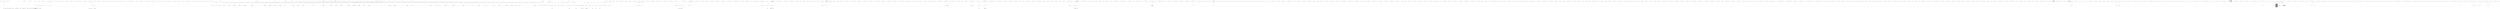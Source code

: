 digraph  {
m0_36 [cluster="Nancy.INancyEngine.HandleRequest(Nancy.Request)", file="Browser.cs", label="Entry Nancy.INancyEngine.HandleRequest(Nancy.Request)", span="21-21"];
m0_37 [cluster="Nancy.Testing.Browser.CaptureCookies(Nancy.Testing.BrowserResponse)", file="Browser.cs", label="Entry Nancy.Testing.Browser.CaptureCookies(Nancy.Testing.BrowserResponse)", span="138-138"];
m0_38 [cluster="Nancy.Testing.Browser.DefaultBrowserContext(Nancy.Testing.BrowserContext)", file="Browser.cs", label="Entry Nancy.Testing.Browser.DefaultBrowserContext(Nancy.Testing.BrowserContext)", span="121-121"];
m0_39 [cluster="Nancy.Testing.Browser.DefaultBrowserContext(Nancy.Testing.BrowserContext)", file="Browser.cs", label="context.HttpRequest()", span="123-123"];
m0_60 [cluster="Nancy.Testing.Browser.CaptureCookies(Nancy.Testing.BrowserResponse)", file="Browser.cs", label="this.cookies.Remove(cookie.Name)", span="149-149"];
m0_15 [cluster="Nancy.Testing.Browser.Head(string, System.Action<Nancy.Testing.BrowserContext>)", file="Browser.cs", label="return this.HandleRequest(''HEAD'', path, browserContext);", span="62-62"];
m0_16 [cluster="Nancy.Testing.Browser.Head(string, System.Action<Nancy.Testing.BrowserContext>)", file="Browser.cs", label="Exit Nancy.Testing.Browser.Head(string, System.Action<Nancy.Testing.BrowserContext>)", span="60-60"];
m0_17 [cluster="Nancy.Testing.Browser.Options(string, System.Action<Nancy.Testing.BrowserContext>)", file="Browser.cs", label="Entry Nancy.Testing.Browser.Options(string, System.Action<Nancy.Testing.BrowserContext>)", span="71-71"];
m0_18 [cluster="Nancy.Testing.Browser.Options(string, System.Action<Nancy.Testing.BrowserContext>)", file="Browser.cs", label="return this.HandleRequest(''OPTIONS'', path, browserContext);", span="73-73"];
m0_7 [cluster="Nancy.Testing.Browser.Delete(string, System.Action<Nancy.Testing.BrowserContext>)", file="Browser.cs", label="Entry Nancy.Testing.Browser.Delete(string, System.Action<Nancy.Testing.BrowserContext>)", span="38-38"];
m0_11 [cluster="Nancy.Tests.Unit.Responses.GenericFileResponseFixture.Should_set_status_code_to_not_found_when_file_name_is_empty()", color=green, community=0, file="Browser.cs", label="response.StatusCode.ShouldEqual(HttpStatusCode.NotFound)", prediction=0, span="30-30"];
m0_12 [cluster="Nancy.Tests.Unit.Responses.GenericFileResponseFixture.Should_set_status_code_to_not_found_when_file_name_is_empty()", file="Browser.cs", label="Exit Nancy.Tests.Unit.Responses.GenericFileResponseFixture.Should_set_status_code_to_not_found_when_file_name_is_empty()", span="24-24"];
m0_13 [cluster="Nancy.Responses.GenericFileResponse.GenericFileResponse(string, string, Nancy.NancyContext)", file="Browser.cs", label="Entry Nancy.Responses.GenericFileResponse.GenericFileResponse(string, string, Nancy.NancyContext)", span="64-64"];
m0_55 [cluster="Nancy.Tests.Unit.Responses.GenericFileResponseFixture.GetResponseContents(Nancy.Response)", file="Browser.cs", label="ms.Flush()", span="121-121"];
m0_65 [cluster="Nancy.Testing.Browser.BuildRequestBody(Nancy.Testing.IBrowserContextValues)", file="Browser.cs", label="Entry Nancy.Testing.Browser.BuildRequestBody(Nancy.Testing.IBrowserContextValues)", span="158-158"];
m0_66 [cluster="Nancy.Testing.Browser.BuildRequestBody(Nancy.Testing.IBrowserContextValues)", file="Browser.cs", label="contextValues.Body != null", span="160-160"];
m0_68 [cluster="Nancy.Testing.Browser.BuildRequestBody(Nancy.Testing.IBrowserContextValues)", file="Browser.cs", label="var useFormValues = !String.IsNullOrEmpty(contextValues.FormValues)", span="165-165"];
m0_69 [cluster="Nancy.Testing.Browser.BuildRequestBody(Nancy.Testing.IBrowserContextValues)", file="Browser.cs", label="var bodyContents = useFormValues ? contextValues.FormValues : contextValues.BodyString", span="166-166"];
m0_71 [cluster="Nancy.Testing.Browser.BuildRequestBody(Nancy.Testing.IBrowserContextValues)", file="Browser.cs", label="useFormValues && !contextValues.Headers.ContainsKey(''Content-Type'')", span="169-169"];
m0_72 [cluster="Nancy.Testing.Browser.BuildRequestBody(Nancy.Testing.IBrowserContextValues)", file="Browser.cs", label="contextValues.Headers[''Content-Type''] = new[] { ''application/x-www-form-urlencoded'' }", span="171-171"];
m0_73 [cluster="Nancy.Testing.Browser.BuildRequestBody(Nancy.Testing.IBrowserContextValues)", file="Browser.cs", label="contextValues.Body = new MemoryStream(bodyBytes)", span="174-174"];
m0_67 [cluster="Nancy.Testing.Browser.BuildRequestBody(Nancy.Testing.IBrowserContextValues)", file="Browser.cs", label="return;", span="162-162"];
m0_70 [cluster="Nancy.Testing.Browser.BuildRequestBody(Nancy.Testing.IBrowserContextValues)", file="Browser.cs", label="var bodyBytes = bodyContents != null ? Encoding.UTF8.GetBytes(bodyContents) : new byte[] { }", span="167-167"];
m0_74 [cluster="Nancy.Testing.Browser.BuildRequestBody(Nancy.Testing.IBrowserContextValues)", file="Browser.cs", label="Exit Nancy.Testing.Browser.BuildRequestBody(Nancy.Testing.IBrowserContextValues)", span="158-158"];
m0_88 [cluster="Nancy.IO.RequestStream.FromStream(System.IO.Stream, long, bool)", file="Browser.cs", label="Entry Nancy.IO.RequestStream.FromStream(System.IO.Stream, long, bool)", span="233-233"];
m0_23 [cluster="Nancy.Tests.Unit.Responses.GenericFileResponseFixture.Should_set_status_code_to_not_found_when_file_name_does_not_contain_extension()", file="Browser.cs", label="Exit Nancy.Tests.Unit.Responses.GenericFileResponseFixture.Should_set_status_code_to_not_found_when_file_name_does_not_contain_extension()", span="44-44"];
m0_24 [cluster="System.IO.Path.Combine(string, string)", file="Browser.cs", label="Entry System.IO.Path.Combine(string, string)", span="0-0"];
m0_25 [cluster="Nancy.Tests.Unit.Responses.GenericFileResponseFixture.Should_set_status_code_to_not_found_when_file_does_not_exist()", file="Browser.cs", label="Entry Nancy.Tests.Unit.Responses.GenericFileResponseFixture.Should_set_status_code_to_not_found_when_file_does_not_exist()", span="57-57"];
m0_34 [cluster="Nancy.Tests.Unit.Responses.GenericFileResponseFixture.Should_set_status_code_to_not_found_when_file_is_above_root_path()", file="Browser.cs", label="Exit Nancy.Tests.Unit.Responses.GenericFileResponseFixture.Should_set_status_code_to_not_found_when_file_is_above_root_path()", span="70-70"];
m0_78 [cluster="Nancy.Testing.Browser.CreateRequest(string, string, System.Action<Nancy.Testing.BrowserContext>)", file="Browser.cs", label="var context =\r\n                new BrowserContext()", span="179-180"];
m0_80 [cluster="Nancy.Testing.Browser.CreateRequest(string, string, System.Action<Nancy.Testing.BrowserContext>)", file="Browser.cs", label="browserContext.Invoke(context)", span="184-184"];
m0_84 [cluster="Nancy.Testing.Browser.CreateRequest(string, string, System.Action<Nancy.Testing.BrowserContext>)", file="Browser.cs", label="return new Request(method, path, contextValues.Headers, requestStream, contextValues.Protocol, contextValues.QueryString);", span="194-194"];
m0_79 [cluster="Nancy.Testing.Browser.CreateRequest(string, string, System.Action<Nancy.Testing.BrowserContext>)", file="Browser.cs", label="this.SetCookies(context)", span="182-182"];
m0_81 [cluster="Nancy.Testing.Browser.CreateRequest(string, string, System.Action<Nancy.Testing.BrowserContext>)", file="Browser.cs", label="var contextValues =\r\n                (IBrowserContextValues)context", span="186-187"];
m0_82 [cluster="Nancy.Testing.Browser.CreateRequest(string, string, System.Action<Nancy.Testing.BrowserContext>)", file="Browser.cs", label="BuildRequestBody(contextValues)", span="189-189"];
m0_83 [cluster="Nancy.Testing.Browser.CreateRequest(string, string, System.Action<Nancy.Testing.BrowserContext>)", file="Browser.cs", label="var requestStream =\r\n                RequestStream.FromStream(contextValues.Body, 0, true)", span="191-192"];
m0_85 [cluster="Nancy.Testing.Browser.CreateRequest(string, string, System.Action<Nancy.Testing.BrowserContext>)", file="Browser.cs", label="Exit Nancy.Testing.Browser.CreateRequest(string, string, System.Action<Nancy.Testing.BrowserContext>)", span="177-177"];
m0_8 [cluster="System.IO.Path.GetFileName(string)", file="Browser.cs", label="Entry System.IO.Path.GetFileName(string)", span="0-0"];
m0_9 [cluster="Nancy.Tests.Unit.Responses.GenericFileResponseFixture.Should_set_status_code_to_not_found_when_file_name_is_empty()", file="Browser.cs", label="Entry Nancy.Tests.Unit.Responses.GenericFileResponseFixture.Should_set_status_code_to_not_found_when_file_name_is_empty()", span="24-24"];
m0_41 [cluster="Nancy.Tests.Unit.Responses.GenericFileResponseFixture.Should_return_file_unchanged()", file="Browser.cs", label="var expected = File.ReadAllBytes(this.imagePath)", span="97-97"];
m0_5 [cluster="Nancy.Bootstrapper.INancyBootstrapper.Initialise()", file="Browser.cs", label="Entry Nancy.Bootstrapper.INancyBootstrapper.Initialise()", span="10-10"];
m0_77 [cluster="System.IO.MemoryStream.MemoryStream(byte[])", file="Browser.cs", label="Entry System.IO.MemoryStream.MemoryStream(byte[])", span="0-0"];
m0_0 [cluster="Nancy.Testing.Browser.Browser(Nancy.Bootstrapper.INancyBootstrapper)", file="Browser.cs", label="Entry Nancy.Testing.Browser.Browser(Nancy.Bootstrapper.INancyBootstrapper)", span="25-25"];
m0_1 [cluster="Nancy.Testing.Browser.Browser(Nancy.Bootstrapper.INancyBootstrapper)", file="Browser.cs", label="this.bootstrapper = bootstrapper", span="27-27"];
m0_3 [cluster="Nancy.Testing.Browser.Browser(Nancy.Bootstrapper.INancyBootstrapper)", file="Browser.cs", label="this.engine = this.bootstrapper.GetEngine()", span="29-29"];
m0_2 [cluster="Nancy.Testing.Browser.Browser(Nancy.Bootstrapper.INancyBootstrapper)", file="Browser.cs", label="this.bootstrapper.Initialise()", span="28-28"];
m0_4 [cluster="Nancy.Testing.Browser.Browser(Nancy.Bootstrapper.INancyBootstrapper)", file="Browser.cs", label="Exit Nancy.Testing.Browser.Browser(Nancy.Bootstrapper.INancyBootstrapper)", span="25-25"];
m0_14 [cluster="object.ShouldEqual(object)", file="Browser.cs", label="Entry object.ShouldEqual(object)", span="95-95"];
m0_35 [cluster="System.IO.Path.Combine(string, string, string)", file="Browser.cs", label="Entry System.IO.Path.Combine(string, string, string)", span="0-0"];
m0_89 [cluster="Nancy.Request.Request(string, string, System.Collections.Generic.IDictionary<string, System.Collections.Generic.IEnumerable<string>>, Nancy.IO.RequestStream, string, string, string)", file="Browser.cs", label="Entry Nancy.Request.Request(string, string, System.Collections.Generic.IDictionary<string, System.Collections.Generic.IEnumerable<string>>, Nancy.IO.RequestStream, string, string, string)", span="41-41"];
m0_6 [cluster="Nancy.Bootstrapper.INancyBootstrapper.GetEngine()", file="Browser.cs", label="Entry Nancy.Bootstrapper.INancyBootstrapper.GetEngine()", span="16-16"];
m0_49 [cluster="Unk.Aggregate", file="Browser.cs", label="Entry Unk.Aggregate", span=""];
m0_50 [cluster="Unk.Header", file="Browser.cs", label="Entry Unk.Header", span=""];
m0_51 [cluster="lambda expression", file="Browser.cs", label="Entry lambda expression", span="133-133"];
m0_52 [cluster="lambda expression", file="Browser.cs", label="current + string.Format(''{0}={1};'', HttpUtility.UrlEncode(cookie.Key), HttpUtility.UrlEncode(cookie.Value))", span="133-133"];
m0_48 [cluster="System.Collections.Generic.IEnumerable<T>.ShouldEqualSequence<T>(System.Collections.Generic.IEnumerable<T>)", file="Browser.cs", label="Entry System.Collections.Generic.IEnumerable<T>.ShouldEqualSequence<T>(System.Collections.Generic.IEnumerable<T>)", span="110-110"];
m0_54 [cluster="Nancy.Tests.Unit.Responses.GenericFileResponseFixture.GetResponseContents(Nancy.Response)", file="Browser.cs", label="response.Contents(ms)", span="120-120"];
m0_64 [cluster="System.Collections.Generic.IDictionary<TKey, TValue>.Remove(TKey)", file="Browser.cs", label="Entry System.Collections.Generic.IDictionary<TKey, TValue>.Remove(TKey)", span="0-0"];
m0_26 [cluster="Nancy.Tests.Unit.Responses.GenericFileResponseFixture.Should_set_status_code_to_not_found_when_file_does_not_exist()", file="Browser.cs", label="var path = Path.Combine(''Resources'', ''thatsnotit.jpg'')", span="60-60"];
m0_27 [cluster="Nancy.Tests.Unit.Responses.GenericFileResponseFixture.Should_set_status_code_to_not_found_when_file_does_not_exist()", file="Browser.cs", label="var response = new GenericFileResponse(path, imageContentType)", span="63-63"];
m0_28 [cluster="Nancy.Tests.Unit.Responses.GenericFileResponseFixture.Should_set_status_code_to_not_found_when_file_does_not_exist()", file="Browser.cs", label="response.StatusCode.ShouldEqual(HttpStatusCode.NotFound)", span="66-66"];
m0_10 [cluster="Nancy.Testing.Browser.HandleRequest(string, string, System.Action<Nancy.Testing.BrowserContext>)", color=green, community=0, file="Browser.cs", label="Entry Nancy.Testing.Browser.HandleRequest(string, string, System.Action<Nancy.Testing.BrowserContext>)", prediction=1, span="109-109"];
m0_59 [cluster="Nancy.Testing.Browser.CaptureCookies(Nancy.Testing.BrowserResponse)", file="Browser.cs", label="string.IsNullOrEmpty(cookie.Value)", span="147-147"];
m0_87 [cluster="System.Action<T>.Invoke(T)", file="Browser.cs", label="Entry System.Action<T>.Invoke(T)", span="0-0"];
m0_40 [cluster="Nancy.Testing.Browser.DefaultBrowserContext(Nancy.Testing.BrowserContext)", file="Browser.cs", label="Exit Nancy.Testing.Browser.DefaultBrowserContext(Nancy.Testing.BrowserContext)", span="121-121"];
m0_42 [cluster="Nancy.Testing.Browser.SetCookies(Nancy.Testing.BrowserContext)", file="Browser.cs", label="Entry Nancy.Testing.Browser.SetCookies(Nancy.Testing.BrowserContext)", span="126-126"];
m0_43 [cluster="Nancy.Testing.Browser.SetCookies(Nancy.Testing.BrowserContext)", file="Browser.cs", label="!this.cookies.Any()", span="128-128"];
m0_44 [cluster="Nancy.Testing.Browser.SetCookies(Nancy.Testing.BrowserContext)", file="Browser.cs", label="return;", span="130-130"];
m0_45 [cluster="Nancy.Testing.Browser.SetCookies(Nancy.Testing.BrowserContext)", file="Browser.cs", label="var cookieString = this.cookies.Aggregate(string.Empty, (current, cookie) => current + string.Format(''{0}={1};'', HttpUtility.UrlEncode(cookie.Key), HttpUtility.UrlEncode(cookie.Value)))", span="133-133"];
m0_30 [cluster="Nancy.Testing.Browser.HandleRequest(string, string, System.Action<Nancy.Testing.BrowserContext>)", file="Browser.cs", label="var response = new BrowserResponse(this.engine.HandleRequest(request), this)", span="114-114"];
m0_32 [cluster="Nancy.Testing.Browser.HandleRequest(string, string, System.Action<Nancy.Testing.BrowserContext>)", file="Browser.cs", label="return response;", span="118-118"];
m0_33 [cluster="Nancy.Testing.Browser.HandleRequest(string, string, System.Action<Nancy.Testing.BrowserContext>)", file="Browser.cs", label="Exit Nancy.Testing.Browser.HandleRequest(string, string, System.Action<Nancy.Testing.BrowserContext>)", span="109-109"];
m0_31 [cluster="Nancy.Testing.Browser.HandleRequest(string, string, System.Action<Nancy.Testing.BrowserContext>)", file="Browser.cs", label="this.CaptureCookies(response)", span="116-116"];
m0_56 [cluster="Nancy.Tests.Unit.Responses.GenericFileResponseFixture.GetResponseContents(Nancy.Response)", file="Browser.cs", label="return ms.ToArray();", span="123-123"];
m0_58 [cluster="System.IO.MemoryStream.MemoryStream()", file="Browser.cs", label="Entry System.IO.MemoryStream.MemoryStream()", span="0-0"];
m0_57 [cluster="Nancy.Tests.Unit.Responses.GenericFileResponseFixture.GetResponseContents(Nancy.Response)", file="Browser.cs", label="Exit Nancy.Tests.Unit.Responses.GenericFileResponseFixture.GetResponseContents(Nancy.Response)", span="117-117"];
m0_61 [cluster="System.IO.MemoryStream.ToArray()", file="Browser.cs", label="Entry System.IO.MemoryStream.ToArray()", span="0-0"];
m0_62 [cluster="Nancy.Testing.Browser.CaptureCookies(Nancy.Testing.BrowserResponse)", file="Browser.cs", label="Nancy.Tests.Unit.Responses.GenericFileResponseFixture", span=""];
m0_63 [cluster="string.IsNullOrEmpty(string)", file="Browser.cs", label="Entry string.IsNullOrEmpty(string)", span="0-0"];
m0_29 [cluster="Nancy.Tests.Unit.Responses.GenericFileResponseFixture.Should_set_status_code_to_not_found_when_file_does_not_exist()", file="Browser.cs", label="Exit Nancy.Tests.Unit.Responses.GenericFileResponseFixture.Should_set_status_code_to_not_found_when_file_does_not_exist()", span="57-57"];
m0_76 [cluster="System.Collections.Generic.IDictionary<TKey, TValue>.ContainsKey(TKey)", file="Browser.cs", label="Entry System.Collections.Generic.IDictionary<TKey, TValue>.ContainsKey(TKey)", span="0-0"];
m0_53 [cluster="Nancy.Tests.Unit.Responses.GenericFileResponseFixture.GetResponseContents(Nancy.Response)", file="Browser.cs", label="var ms = new MemoryStream()", span="119-119"];
m0_46 [cluster="System.IO.File.ReadAllBytes(string)", file="Browser.cs", label="Entry System.IO.File.ReadAllBytes(string)", span="0-0"];
m0_47 [cluster="Nancy.Tests.Unit.Responses.GenericFileResponseFixture.GetResponseContents(Nancy.Response)", file="Browser.cs", label="Entry Nancy.Tests.Unit.Responses.GenericFileResponseFixture.GetResponseContents(Nancy.Response)", span="117-117"];
m0_19 [cluster="Nancy.Testing.Browser.Options(string, System.Action<Nancy.Testing.BrowserContext>)", file="Browser.cs", label="Exit Nancy.Testing.Browser.Options(string, System.Action<Nancy.Testing.BrowserContext>)", span="71-71"];
m0_21 [cluster="Nancy.Testing.Browser.Patch(string, System.Action<Nancy.Testing.BrowserContext>)", file="Browser.cs", label="return this.HandleRequest(''PATCH'', path, browserContext);", span="84-84"];
m0_22 [cluster="Nancy.Testing.Browser.Patch(string, System.Action<Nancy.Testing.BrowserContext>)", file="Browser.cs", label="Exit Nancy.Testing.Browser.Patch(string, System.Action<Nancy.Testing.BrowserContext>)", span="82-82"];
m0_20 [cluster="Nancy.Testing.Browser.Patch(string, System.Action<Nancy.Testing.BrowserContext>)", file="Browser.cs", label="Entry Nancy.Testing.Browser.Patch(string, System.Action<Nancy.Testing.BrowserContext>)", span="82-82"];
m0_75 [cluster="System.Text.Encoding.GetBytes(string)", file="Browser.cs", label="Entry System.Text.Encoding.GetBytes(string)", span="0-0"];
m0_86 [cluster="Nancy.Testing.BrowserContext.BrowserContext()", file="Browser.cs", label="Entry Nancy.Testing.BrowserContext.BrowserContext()", span="14-14"];
m0_90 [file="Browser.cs", label="Nancy.Testing.Browser", span=""];
m1_11 [cluster="Nancy.Testing.BrowserContext.Body(System.IO.Stream, string)", file="BrowserContext.cs", label="Entry Nancy.Testing.BrowserContext.Body(System.IO.Stream, string)", span="70-70"];
m1_12 [cluster="Nancy.Testing.BrowserContext.Body(System.IO.Stream, string)", file="BrowserContext.cs", label="this.Values.Body = body", span="72-72"];
m1_13 [cluster="Nancy.Testing.BrowserContext.Body(System.IO.Stream, string)", file="BrowserContext.cs", label="this.Header(''Content-Type'', contentType ?? ''application/octet-stream'')", span="73-73"];
m1_14 [cluster="Nancy.Testing.BrowserContext.Body(System.IO.Stream, string)", file="BrowserContext.cs", label="Exit Nancy.Testing.BrowserContext.Body(System.IO.Stream, string)", span="70-70"];
m1_23 [cluster="string.Format(string, object, object, object)", file="BrowserContext.cs", label="Entry string.Format(string, object, object, object)", span="0-0"];
m1_7 [cluster="Nancy.Testing.BrowserContext.GetDefaultHeaders()", file="BrowserContext.cs", label="Entry Nancy.Testing.BrowserContext.GetDefaultHeaders()", span="141-141"];
m1_45 [cluster="Nancy.Testing.BrowserContext.GetDefaultHeaders()", file="BrowserContext.cs", label="Exit Nancy.Testing.BrowserContext.GetDefaultHeaders()", span="141-141"];
m1_31 [cluster="System.Collections.Generic.List<T>.List()", file="BrowserContext.cs", label="Entry System.Collections.Generic.List<T>.List()", span="0-0"];
m1_46 [cluster="System.Collections.Generic.Dictionary<TKey, TValue>.Dictionary()", file="BrowserContext.cs", label="Entry System.Collections.Generic.Dictionary<TKey, TValue>.Dictionary()", span="0-0"];
m1_15 [cluster="Nancy.Testing.BrowserContext.Header(string, string)", file="BrowserContext.cs", label="Entry Nancy.Testing.BrowserContext.Header(string, string)", span="100-100"];
m1_24 [cluster="Nancy.Testing.BrowserContext.Header(string, string)", file="BrowserContext.cs", label="!this.Values.Headers.ContainsKey(name)", span="102-102"];
m1_25 [cluster="Nancy.Testing.BrowserContext.Header(string, string)", file="BrowserContext.cs", label="this.Values.Headers.Add(name, new List<string>())", span="104-104"];
m1_26 [cluster="Nancy.Testing.BrowserContext.Header(string, string)", file="BrowserContext.cs", label="var values = (List<string>)this.Values.Headers[name]", span="107-107"];
m1_27 [cluster="Nancy.Testing.BrowserContext.Header(string, string)", file="BrowserContext.cs", label="values.Add(value)", span="108-108"];
m1_28 [cluster="Nancy.Testing.BrowserContext.Header(string, string)", file="BrowserContext.cs", label="this.Values.Headers[name] = values", span="110-110"];
m1_29 [cluster="Nancy.Testing.BrowserContext.Header(string, string)", file="BrowserContext.cs", label="Exit Nancy.Testing.BrowserContext.Header(string, string)", span="100-100"];
m1_33 [cluster="System.Collections.Generic.List<T>.Add(T)", file="BrowserContext.cs", label="Entry System.Collections.Generic.List<T>.Add(T)", span="0-0"];
m1_21 [cluster="string.IsNullOrEmpty(string)", file="BrowserContext.cs", label="Entry string.IsNullOrEmpty(string)", span="0-0"];
m1_37 [cluster="Nancy.Testing.BrowserContext.HttpsRequest()", file="BrowserContext.cs", label="Entry Nancy.Testing.BrowserContext.HttpsRequest()", span="124-124"];
m1_38 [cluster="Nancy.Testing.BrowserContext.HttpsRequest()", file="BrowserContext.cs", label="this.Values.Protocol = ''https''", span="126-126"];
m1_39 [cluster="Nancy.Testing.BrowserContext.HttpsRequest()", file="BrowserContext.cs", label="Exit Nancy.Testing.BrowserContext.HttpsRequest()", span="124-124"];
m1_16 [cluster="Nancy.Testing.BrowserContext.FormValue(string, string)", file="BrowserContext.cs", label="Entry Nancy.Testing.BrowserContext.FormValue(string, string)", span="81-81"];
m1_17 [cluster="Nancy.Testing.BrowserContext.FormValue(string, string)", file="BrowserContext.cs", label="!String.IsNullOrEmpty(this.Values.BodyString)", span="83-83"];
m1_19 [cluster="Nancy.Testing.BrowserContext.FormValue(string, string)", file="BrowserContext.cs", label="this.Values.FormValues += String.Format(\r\n                ''{0}{1}={2}'',\r\n                this.Values.FormValues.Length == 0 ? String.Empty : ''&'',\r\n                key,\r\n                value)", span="88-92"];
m1_18 [cluster="Nancy.Testing.BrowserContext.FormValue(string, string)", file="BrowserContext.cs", label="throw new InvalidOperationException(''Form value cannot be set as well as body string'');", span="85-85"];
m1_20 [cluster="Nancy.Testing.BrowserContext.FormValue(string, string)", file="BrowserContext.cs", label="Exit Nancy.Testing.BrowserContext.FormValue(string, string)", span="81-81"];
m1_40 [cluster="Nancy.Testing.BrowserContext.Query(string, string)", file="BrowserContext.cs", label="Entry Nancy.Testing.BrowserContext.Query(string, string)", span="132-132"];
m1_41 [cluster="Nancy.Testing.BrowserContext.Query(string, string)", file="BrowserContext.cs", label="this.Values.QueryString += String.Format(\r\n                ''{0}{1}={2}'',\r\n                this.Values.QueryString.Length == 0 ? ''?'' : ''&'', \r\n                key,\r\n                value)", span="134-138"];
m1_42 [cluster="Nancy.Testing.BrowserContext.Query(string, string)", file="BrowserContext.cs", label="Exit Nancy.Testing.BrowserContext.Query(string, string)", span="132-132"];
m1_30 [cluster="System.Collections.Generic.IDictionary<TKey, TValue>.ContainsKey(TKey)", file="BrowserContext.cs", label="Entry System.Collections.Generic.IDictionary<TKey, TValue>.ContainsKey(TKey)", span="0-0"];
m1_32 [cluster="System.Collections.Generic.IDictionary<TKey, TValue>.Add(TKey, TValue)", file="BrowserContext.cs", label="Entry System.Collections.Generic.IDictionary<TKey, TValue>.Add(TKey, TValue)", span="0-0"];
m1_0 [cluster="Nancy.Testing.BrowserContext.BrowserContext()", file="BrowserContext.cs", label="Entry Nancy.Testing.BrowserContext.BrowserContext()", span="14-14"];
m1_1 [cluster="Nancy.Testing.BrowserContext.BrowserContext()", color=green, community=0, file="BrowserContext.cs", label="this.Values.Headers = GetDefaultHeaders()", prediction=2, span="16-16"];
m1_2 [cluster="Nancy.Testing.BrowserContext.BrowserContext()", file="BrowserContext.cs", label="this.Values.Protocol = ''http''", span="17-17"];
m1_3 [cluster="Nancy.Testing.BrowserContext.BrowserContext()", file="BrowserContext.cs", label="this.Values.QueryString = String.Empty", span="18-18"];
m1_4 [cluster="Nancy.Testing.BrowserContext.BrowserContext()", file="BrowserContext.cs", label="this.Values.BodyString = String.Empty", span="19-19"];
m1_5 [cluster="Nancy.Testing.BrowserContext.BrowserContext()", file="BrowserContext.cs", label="this.Values.FormValues = String.Empty", span="20-20"];
m1_6 [cluster="Nancy.Testing.BrowserContext.BrowserContext()", file="BrowserContext.cs", label="Exit Nancy.Testing.BrowserContext.BrowserContext()", span="14-14"];
m1_34 [cluster="Nancy.Testing.BrowserContext.HttpRequest()", file="BrowserContext.cs", label="Entry Nancy.Testing.BrowserContext.HttpRequest()", span="116-116"];
m1_35 [cluster="Nancy.Testing.BrowserContext.HttpRequest()", file="BrowserContext.cs", label="this.Values.Protocol = ''http''", span="118-118"];
m1_36 [cluster="Nancy.Testing.BrowserContext.HttpRequest()", file="BrowserContext.cs", label="Exit Nancy.Testing.BrowserContext.HttpRequest()", span="116-116"];
m1_8 [cluster="Nancy.Testing.BrowserContext.Body(string)", file="BrowserContext.cs", label="Entry Nancy.Testing.BrowserContext.Body(string)", span="60-60"];
m1_9 [cluster="Nancy.Testing.BrowserContext.Body(string)", file="BrowserContext.cs", label="this.Values.BodyString = body", span="62-62"];
m1_10 [cluster="Nancy.Testing.BrowserContext.Body(string)", file="BrowserContext.cs", label="Exit Nancy.Testing.BrowserContext.Body(string)", span="60-60"];
m1_22 [cluster="System.InvalidOperationException.InvalidOperationException(string)", file="BrowserContext.cs", label="Entry System.InvalidOperationException.InvalidOperationException(string)", span="0-0"];
m1_47 [file="BrowserContext.cs", label="Nancy.Testing.BrowserContext", span=""];
m2_393 [cluster="Nancy.Testing.ConfigurableBootstrapper.ConfigurableBoostrapperConfigurator.RoutePatternMatcher(Nancy.Routing.IRoutePatternMatcher)", file="ConfigurableBootstrapper.cs", label="Entry Nancy.Testing.ConfigurableBootstrapper.ConfigurableBoostrapperConfigurator.RoutePatternMatcher(Nancy.Routing.IRoutePatternMatcher)", span="994-994"];
m2_394 [cluster="Nancy.Testing.ConfigurableBootstrapper.ConfigurableBoostrapperConfigurator.RoutePatternMatcher(Nancy.Routing.IRoutePatternMatcher)", file="ConfigurableBootstrapper.cs", label="this.bootstrapper.registeredInstances.Add(\r\n                    new InstanceRegistration(typeof(IRoutePatternMatcher), routePatternMatcher))", span="996-997"];
m2_395 [cluster="Nancy.Testing.ConfigurableBootstrapper.ConfigurableBoostrapperConfigurator.RoutePatternMatcher(Nancy.Routing.IRoutePatternMatcher)", file="ConfigurableBootstrapper.cs", label="return this;", span="999-999"];
m2_396 [cluster="Nancy.Testing.ConfigurableBootstrapper.ConfigurableBoostrapperConfigurator.RoutePatternMatcher(Nancy.Routing.IRoutePatternMatcher)", file="ConfigurableBootstrapper.cs", label="Exit Nancy.Testing.ConfigurableBootstrapper.ConfigurableBoostrapperConfigurator.RoutePatternMatcher(Nancy.Routing.IRoutePatternMatcher)", span="994-994"];
m2_18 [cluster="System.Collections.Generic.List<T>.List()", file="ConfigurableBootstrapper.cs", label="Entry System.Collections.Generic.List<T>.List()", span="0-0"];
m2_135 [cluster="Nancy.Testing.ConfigurableBootstrapper.GetEngineInternal()", file="ConfigurableBootstrapper.cs", label="Entry Nancy.Testing.ConfigurableBootstrapper.GetEngineInternal()", span="321-321"];
m2_136 [cluster="Nancy.Testing.ConfigurableBootstrapper.GetEngineInternal()", file="ConfigurableBootstrapper.cs", label="return this.ApplicationContainer.Resolve<INancyEngine>();", span="323-323"];
m2_137 [cluster="Nancy.Testing.ConfigurableBootstrapper.GetEngineInternal()", file="ConfigurableBootstrapper.cs", label="Exit Nancy.Testing.ConfigurableBootstrapper.GetEngineInternal()", span="321-321"];
m2_233 [cluster="Nancy.Testing.ConfigurableBootstrapper.ConfigurableBoostrapperConfigurator.Assembly(string)", file="ConfigurableBootstrapper.cs", label="Entry Nancy.Testing.ConfigurableBootstrapper.ConfigurableBoostrapperConfigurator.Assembly(string)", span="535-535"];
m2_234 [cluster="Nancy.Testing.ConfigurableBootstrapper.ConfigurableBoostrapperConfigurator.Assembly(string)", file="ConfigurableBootstrapper.cs", label="AppDomainAssemblyTypeScanner.LoadAssemblies(AppDomain.CurrentDomain.BaseDirectory, pattern)", span="537-537"];
m2_235 [cluster="Nancy.Testing.ConfigurableBootstrapper.ConfigurableBoostrapperConfigurator.Assembly(string)", file="ConfigurableBootstrapper.cs", label="return this;", span="538-538"];
m2_236 [cluster="Nancy.Testing.ConfigurableBootstrapper.ConfigurableBoostrapperConfigurator.Assembly(string)", file="ConfigurableBootstrapper.cs", label="Exit Nancy.Testing.ConfigurableBootstrapper.ConfigurableBoostrapperConfigurator.Assembly(string)", span="535-535"];
m2_299 [cluster="System.Collections.Generic.List<T>.List(System.Collections.Generic.IEnumerable<T>)", file="ConfigurableBootstrapper.cs", label="Entry System.Collections.Generic.List<T>.List(System.Collections.Generic.IEnumerable<T>)", span="0-0"];
m2_327 [cluster="Nancy.Testing.ConfigurableBootstrapper.ConfigurableModuleCatalog.RegisterModuleInstance(Nancy.NancyModule, string)", file="ConfigurableBootstrapper.cs", label="Entry Nancy.Testing.ConfigurableBootstrapper.ConfigurableModuleCatalog.RegisterModuleInstance(Nancy.NancyModule, string)", span="1504-1504"];
m2_562 [cluster="Nancy.Testing.ConfigurableBootstrapper.ConfigurableModuleCatalog.RegisterModuleInstance(Nancy.NancyModule, string)", file="ConfigurableBootstrapper.cs", label="this.moduleInstances.Add(moduleKey, module)", span="1506-1506"];
m2_563 [cluster="Nancy.Testing.ConfigurableBootstrapper.ConfigurableModuleCatalog.RegisterModuleInstance(Nancy.NancyModule, string)", file="ConfigurableBootstrapper.cs", label="Exit Nancy.Testing.ConfigurableBootstrapper.ConfigurableModuleCatalog.RegisterModuleInstance(Nancy.NancyModule, string)", span="1504-1504"];
m2_116 [cluster="Nancy.Testing.ConfigurableBootstrapper.ConfigureApplicationContainer(TinyIoC.TinyIoCContainer)", file="ConfigurableBootstrapper.cs", label="Entry Nancy.Testing.ConfigurableBootstrapper.ConfigureApplicationContainer(TinyIoC.TinyIoCContainer)", span="279-279"];
m2_117 [cluster="Nancy.Testing.ConfigurableBootstrapper.ConfigureApplicationContainer(TinyIoC.TinyIoCContainer)", file="ConfigurableBootstrapper.cs", label="this.enableAutoRegistration", span="281-281"];
m2_118 [cluster="Nancy.Testing.ConfigurableBootstrapper.ConfigureApplicationContainer(TinyIoC.TinyIoCContainer)", file="ConfigurableBootstrapper.cs", label="container.AutoRegister()", span="283-283"];
m2_119 [cluster="Nancy.Testing.ConfigurableBootstrapper.ConfigureApplicationContainer(TinyIoC.TinyIoCContainer)", file="ConfigurableBootstrapper.cs", label="this.RegisterBootstrapperTypes(container)", span="284-284"];
m2_120 [cluster="Nancy.Testing.ConfigurableBootstrapper.ConfigureApplicationContainer(TinyIoC.TinyIoCContainer)", file="ConfigurableBootstrapper.cs", label="Exit Nancy.Testing.ConfigurableBootstrapper.ConfigureApplicationContainer(TinyIoC.TinyIoCContainer)", span="279-279"];
m2_466 [cluster="Nancy.Testing.ConfigurableBootstrapper.ConfigurableBoostrapperConfigurator.ViewFactory(Nancy.ViewEngines.IViewFactory)", file="ConfigurableBootstrapper.cs", label="Entry Nancy.Testing.ConfigurableBootstrapper.ConfigurableBoostrapperConfigurator.ViewFactory(Nancy.ViewEngines.IViewFactory)", span="1218-1218"];
m2_467 [cluster="Nancy.Testing.ConfigurableBootstrapper.ConfigurableBoostrapperConfigurator.ViewFactory(Nancy.ViewEngines.IViewFactory)", file="ConfigurableBootstrapper.cs", label="this.bootstrapper.registeredInstances.Add(\r\n                    new InstanceRegistration(typeof(IViewFactory), viewFactory))", span="1220-1221"];
m2_468 [cluster="Nancy.Testing.ConfigurableBootstrapper.ConfigurableBoostrapperConfigurator.ViewFactory(Nancy.ViewEngines.IViewFactory)", file="ConfigurableBootstrapper.cs", label="return this;", span="1223-1223"];
m2_469 [cluster="Nancy.Testing.ConfigurableBootstrapper.ConfigurableBoostrapperConfigurator.ViewFactory(Nancy.ViewEngines.IViewFactory)", file="ConfigurableBootstrapper.cs", label="Exit Nancy.Testing.ConfigurableBootstrapper.ConfigurableBoostrapperConfigurator.ViewFactory(Nancy.ViewEngines.IViewFactory)", span="1218-1218"];
m2_71 [cluster="object.GetType()", file="ConfigurableBootstrapper.cs", label="Entry object.GetType()", span="0-0"];
m2_177 [cluster="Unk.All", file="ConfigurableBootstrapper.cs", label="Entry Unk.All", span=""];
m2_249 [cluster="Nancy.Testing.ConfigurableBootstrapper.ConfigurableBoostrapperConfigurator.Dependency<T>(System.Type)", file="ConfigurableBootstrapper.cs", label="Entry Nancy.Testing.ConfigurableBootstrapper.ConfigurableBoostrapperConfigurator.Dependency<T>(System.Type)", span="581-581"];
m2_250 [cluster="Nancy.Testing.ConfigurableBootstrapper.ConfigurableBoostrapperConfigurator.Dependency<T>(System.Type)", file="ConfigurableBootstrapper.cs", label="this.bootstrapper.registeredTypes.Add(new TypeRegistration(typeof(T), type))", span="583-583"];
m2_251 [cluster="Nancy.Testing.ConfigurableBootstrapper.ConfigurableBoostrapperConfigurator.Dependency<T>(System.Type)", file="ConfigurableBootstrapper.cs", label="return this;", span="585-585"];
m2_252 [cluster="Nancy.Testing.ConfigurableBootstrapper.ConfigurableBoostrapperConfigurator.Dependency<T>(System.Type)", file="ConfigurableBootstrapper.cs", label="Exit Nancy.Testing.ConfigurableBootstrapper.ConfigurableBoostrapperConfigurator.Dependency<T>(System.Type)", span="581-581"];
m2_31 [cluster="System.Action<T1, T2>.Invoke(T1, T2)", file="ConfigurableBootstrapper.cs", label="Entry System.Action<T1, T2>.Invoke(T1, T2)", span="0-0"];
m2_21 [cluster="Nancy.Testing.ConfigurableBootstrapper.LoadReferencesForAssemblyUnderTest(string)", file="ConfigurableBootstrapper.cs", label="Entry Nancy.Testing.ConfigurableBootstrapper.LoadReferencesForAssemblyUnderTest(string)", span="135-135"];
m2_72 [cluster="Nancy.Testing.ConfigurableBootstrapper.LoadReferencesForAssemblyUnderTest(string)", file="ConfigurableBootstrapper.cs", label="!TestAssemblySuffixes.Any(x => GetSafePathExtension(testAssemblyName).Equals(''.'' + x, StringComparison.OrdinalIgnoreCase))", span="137-137"];
m2_74 [cluster="Nancy.Testing.ConfigurableBootstrapper.LoadReferencesForAssemblyUnderTest(string)", file="ConfigurableBootstrapper.cs", label="var testAssemblyNameWithoutExtension =\r\n                Path.GetFileNameWithoutExtension(testAssemblyName)", span="142-143"];
m2_73 [cluster="Nancy.Testing.ConfigurableBootstrapper.LoadReferencesForAssemblyUnderTest(string)", file="ConfigurableBootstrapper.cs", label="return;", span="139-139"];
m2_75 [cluster="Nancy.Testing.ConfigurableBootstrapper.LoadReferencesForAssemblyUnderTest(string)", file="ConfigurableBootstrapper.cs", label="var assemblyUnderTest = AppDomain.CurrentDomain\r\n                .GetAssemblies()\r\n                .SingleOrDefault(x => x.GetName().Name.Equals(testAssemblyNameWithoutExtension, StringComparison.OrdinalIgnoreCase))", span="145-147"];
m2_76 [cluster="Nancy.Testing.ConfigurableBootstrapper.LoadReferencesForAssemblyUnderTest(string)", file="ConfigurableBootstrapper.cs", label="assemblyUnderTest != null", span="149-149"];
m2_77 [cluster="Nancy.Testing.ConfigurableBootstrapper.LoadReferencesForAssemblyUnderTest(string)", file="ConfigurableBootstrapper.cs", label="assemblyUnderTest.GetReferencedAssemblies()", span="151-151"];
m2_78 [cluster="Nancy.Testing.ConfigurableBootstrapper.LoadReferencesForAssemblyUnderTest(string)", file="ConfigurableBootstrapper.cs", label="AppDomainAssemblyTypeScanner.LoadAssemblies(AppDomain.CurrentDomain.BaseDirectory, string.Concat(referencedAssembly.Name, ''.dll''))", span="153-153"];
m2_79 [cluster="Nancy.Testing.ConfigurableBootstrapper.LoadReferencesForAssemblyUnderTest(string)", file="ConfigurableBootstrapper.cs", label="Exit Nancy.Testing.ConfigurableBootstrapper.LoadReferencesForAssemblyUnderTest(string)", span="135-135"];
m2_337 [cluster="Nancy.Testing.ConfigurableBootstrapper.ConfigurableBoostrapperConfigurator.NancyEngine(Nancy.INancyEngine)", file="ConfigurableBootstrapper.cs", label="Entry Nancy.Testing.ConfigurableBootstrapper.ConfigurableBoostrapperConfigurator.NancyEngine(Nancy.INancyEngine)", span="824-824"];
m2_338 [cluster="Nancy.Testing.ConfigurableBootstrapper.ConfigurableBoostrapperConfigurator.NancyEngine(Nancy.INancyEngine)", file="ConfigurableBootstrapper.cs", label="this.bootstrapper.registeredInstances.Add(\r\n                    new InstanceRegistration(typeof(INancyEngine), engine))", span="826-827"];
m2_339 [cluster="Nancy.Testing.ConfigurableBootstrapper.ConfigurableBoostrapperConfigurator.NancyEngine(Nancy.INancyEngine)", file="ConfigurableBootstrapper.cs", label="return this;", span="829-829"];
m2_340 [cluster="Nancy.Testing.ConfigurableBootstrapper.ConfigurableBoostrapperConfigurator.NancyEngine(Nancy.INancyEngine)", file="ConfigurableBootstrapper.cs", label="Exit Nancy.Testing.ConfigurableBootstrapper.ConfigurableBoostrapperConfigurator.NancyEngine(Nancy.INancyEngine)", span="824-824"];
m2_474 [cluster="Nancy.Testing.ConfigurableBootstrapper.ConfigurableBoostrapperConfigurator.ViewLocationCache(Nancy.ViewEngines.IViewLocationCache)", file="ConfigurableBootstrapper.cs", label="Entry Nancy.Testing.ConfigurableBootstrapper.ConfigurableBoostrapperConfigurator.ViewLocationCache(Nancy.ViewEngines.IViewLocationCache)", span="1242-1242"];
m2_475 [cluster="Nancy.Testing.ConfigurableBootstrapper.ConfigurableBoostrapperConfigurator.ViewLocationCache(Nancy.ViewEngines.IViewLocationCache)", file="ConfigurableBootstrapper.cs", label="this.bootstrapper.registeredInstances.Add(\r\n                    new InstanceRegistration(typeof(IViewLocationCache), viewLocationCache))", span="1244-1245"];
m2_476 [cluster="Nancy.Testing.ConfigurableBootstrapper.ConfigurableBoostrapperConfigurator.ViewLocationCache(Nancy.ViewEngines.IViewLocationCache)", file="ConfigurableBootstrapper.cs", label="return this;", span="1247-1247"];
m2_477 [cluster="Nancy.Testing.ConfigurableBootstrapper.ConfigurableBoostrapperConfigurator.ViewLocationCache(Nancy.ViewEngines.IViewLocationCache)", file="ConfigurableBootstrapper.cs", label="Exit Nancy.Testing.ConfigurableBootstrapper.ConfigurableBoostrapperConfigurator.ViewLocationCache(Nancy.ViewEngines.IViewLocationCache)", span="1242-1242"];
m2_433 [cluster="Nancy.Testing.ConfigurableBootstrapper.ConfigurableBoostrapperConfigurator.ResponseProcessor(Nancy.Responses.Negotiation.IResponseProcessor)", file="ConfigurableBootstrapper.cs", label="Entry Nancy.Testing.ConfigurableBootstrapper.ConfigurableBoostrapperConfigurator.ResponseProcessor(Nancy.Responses.Negotiation.IResponseProcessor)", span="1116-1116"];
m2_434 [cluster="Nancy.Testing.ConfigurableBootstrapper.ConfigurableBoostrapperConfigurator.ResponseProcessor(Nancy.Responses.Negotiation.IResponseProcessor)", file="ConfigurableBootstrapper.cs", label="this.bootstrapper.registeredInstances.Add(\r\n                    new InstanceRegistration(typeof(IResponseProcessor), responseProcessor))", span="1118-1119"];
m2_435 [cluster="Nancy.Testing.ConfigurableBootstrapper.ConfigurableBoostrapperConfigurator.ResponseProcessor(Nancy.Responses.Negotiation.IResponseProcessor)", file="ConfigurableBootstrapper.cs", label="return this;", span="1121-1121"];
m2_436 [cluster="Nancy.Testing.ConfigurableBootstrapper.ConfigurableBoostrapperConfigurator.ResponseProcessor(Nancy.Responses.Negotiation.IResponseProcessor)", file="ConfigurableBootstrapper.cs", label="Exit Nancy.Testing.ConfigurableBootstrapper.ConfigurableBoostrapperConfigurator.ResponseProcessor(Nancy.Responses.Negotiation.IResponseProcessor)", span="1116-1116"];
m2_146 [cluster="Nancy.Testing.ConfigurableBootstrapper.GetDiagnostics()", file="ConfigurableBootstrapper.cs", label="Entry Nancy.Testing.ConfigurableBootstrapper.GetDiagnostics()", span="350-350"];
m2_147 [cluster="Nancy.Testing.ConfigurableBootstrapper.GetDiagnostics()", file="ConfigurableBootstrapper.cs", label="return this.ApplicationContainer.Resolve<IDiagnostics>();", span="352-352"];
m2_148 [cluster="Nancy.Testing.ConfigurableBootstrapper.GetDiagnostics()", file="ConfigurableBootstrapper.cs", label="Exit Nancy.Testing.ConfigurableBootstrapper.GetDiagnostics()", span="350-350"];
m2_295 [cluster="Nancy.Testing.ConfigurableBootstrapper.ConfigurableBoostrapperConfigurator.ErrorHandlers(params System.Type[])", file="ConfigurableBootstrapper.cs", label="Entry Nancy.Testing.ConfigurableBootstrapper.ConfigurableBoostrapperConfigurator.ErrorHandlers(params System.Type[])", span="713-713"];
m2_296 [cluster="Nancy.Testing.ConfigurableBootstrapper.ConfigurableBoostrapperConfigurator.ErrorHandlers(params System.Type[])", file="ConfigurableBootstrapper.cs", label="this.bootstrapper.configuration.ErrorHandlers = new List<Type>(errorHandlers)", span="715-715"];
m2_297 [cluster="Nancy.Testing.ConfigurableBootstrapper.ConfigurableBoostrapperConfigurator.ErrorHandlers(params System.Type[])", file="ConfigurableBootstrapper.cs", label="return this;", span="717-717"];
m2_298 [cluster="Nancy.Testing.ConfigurableBootstrapper.ConfigurableBoostrapperConfigurator.ErrorHandlers(params System.Type[])", file="ConfigurableBootstrapper.cs", label="Exit Nancy.Testing.ConfigurableBootstrapper.ConfigurableBoostrapperConfigurator.ErrorHandlers(params System.Type[])", span="713-713"];
m2_165 [cluster="Nancy.Testing.ConfigurableBootstrapper.RegisterTypes(TinyIoC.TinyIoCContainer, System.Collections.Generic.IEnumerable<Nancy.Bootstrapper.TypeRegistration>)", file="ConfigurableBootstrapper.cs", label="Entry Nancy.Testing.ConfigurableBootstrapper.RegisterTypes(TinyIoC.TinyIoCContainer, System.Collections.Generic.IEnumerable<Nancy.Bootstrapper.TypeRegistration>)", span="395-395"];
m2_166 [cluster="Nancy.Testing.ConfigurableBootstrapper.RegisterTypes(TinyIoC.TinyIoCContainer, System.Collections.Generic.IEnumerable<Nancy.Bootstrapper.TypeRegistration>)", file="ConfigurableBootstrapper.cs", label="var configuredTypes = this.GetTypeRegistrations().ToList()", span="397-397"];
m2_167 [cluster="Nancy.Testing.ConfigurableBootstrapper.RegisterTypes(TinyIoC.TinyIoCContainer, System.Collections.Generic.IEnumerable<Nancy.Bootstrapper.TypeRegistration>)", file="ConfigurableBootstrapper.cs", label="typeRegistrations = configuredTypes\r\n                .Concat(typeRegistrations.Where(x => configuredTypes.All(y => y.RegistrationType != x.RegistrationType)))\r\n                .Where(x => this.registeredInstances.All(y => y.RegistrationType != x.RegistrationType))", span="399-401"];
m2_169 [cluster="Nancy.Testing.ConfigurableBootstrapper.RegisterTypes(TinyIoC.TinyIoCContainer, System.Collections.Generic.IEnumerable<Nancy.Bootstrapper.TypeRegistration>)", file="ConfigurableBootstrapper.cs", label="container.Register(typeRegistration.RegistrationType, typeRegistration.ImplementationType).AsSingleton()", span="405-405"];
m2_168 [cluster="Nancy.Testing.ConfigurableBootstrapper.RegisterTypes(TinyIoC.TinyIoCContainer, System.Collections.Generic.IEnumerable<Nancy.Bootstrapper.TypeRegistration>)", file="ConfigurableBootstrapper.cs", label=typeRegistrations, span="403-403"];
m2_170 [cluster="Nancy.Testing.ConfigurableBootstrapper.RegisterTypes(TinyIoC.TinyIoCContainer, System.Collections.Generic.IEnumerable<Nancy.Bootstrapper.TypeRegistration>)", file="ConfigurableBootstrapper.cs", label="Exit Nancy.Testing.ConfigurableBootstrapper.RegisterTypes(TinyIoC.TinyIoCContainer, System.Collections.Generic.IEnumerable<Nancy.Bootstrapper.TypeRegistration>)", span="395-395"];
m2_311 [cluster="Nancy.Testing.ConfigurableBootstrapper.ConfigurableBoostrapperConfigurator.ModelBinderLocator(Nancy.ModelBinding.IModelBinderLocator)", file="ConfigurableBootstrapper.cs", label="Entry Nancy.Testing.ConfigurableBootstrapper.ConfigurableBoostrapperConfigurator.ModelBinderLocator(Nancy.ModelBinding.IModelBinderLocator)", span="760-760"];
m2_312 [cluster="Nancy.Testing.ConfigurableBootstrapper.ConfigurableBoostrapperConfigurator.ModelBinderLocator(Nancy.ModelBinding.IModelBinderLocator)", file="ConfigurableBootstrapper.cs", label="this.bootstrapper.registeredInstances.Add(\r\n                    new InstanceRegistration(typeof(IModelBinderLocator), modelBinderLocator))", span="762-763"];
m2_313 [cluster="Nancy.Testing.ConfigurableBootstrapper.ConfigurableBoostrapperConfigurator.ModelBinderLocator(Nancy.ModelBinding.IModelBinderLocator)", file="ConfigurableBootstrapper.cs", label="return this;", span="765-765"];
m2_314 [cluster="Nancy.Testing.ConfigurableBootstrapper.ConfigurableBoostrapperConfigurator.ModelBinderLocator(Nancy.ModelBinding.IModelBinderLocator)", file="ConfigurableBootstrapper.cs", label="Exit Nancy.Testing.ConfigurableBootstrapper.ConfigurableBoostrapperConfigurator.ModelBinderLocator(Nancy.ModelBinding.IModelBinderLocator)", span="760-760"];
m2_226 [cluster="Nancy.Testing.ConfigurableBootstrapper.ConfigurableBoostrapperConfigurator.Diagnostics<T>()", file="ConfigurableBootstrapper.cs", label="Entry Nancy.Testing.ConfigurableBootstrapper.ConfigurableBoostrapperConfigurator.Diagnostics<T>()", span="1433-1433"];
m2_538 [cluster="Nancy.Testing.ConfigurableBootstrapper.ConfigurableBoostrapperConfigurator.Diagnostics<T>()", file="ConfigurableBootstrapper.cs", label="this.bootstrapper.configuration.Diagnostics = typeof(T)", span="1435-1435"];
m2_539 [cluster="Nancy.Testing.ConfigurableBootstrapper.ConfigurableBoostrapperConfigurator.Diagnostics<T>()", file="ConfigurableBootstrapper.cs", label="return this;", span="1436-1436"];
m2_540 [cluster="Nancy.Testing.ConfigurableBootstrapper.ConfigurableBoostrapperConfigurator.Diagnostics<T>()", file="ConfigurableBootstrapper.cs", label="Exit Nancy.Testing.ConfigurableBootstrapper.ConfigurableBoostrapperConfigurator.Diagnostics<T>()", span="1433-1433"];
m2_65 [cluster="Nancy.Testing.ConfigurableBootstrapper.GetCollectionTypeRegistrations()", file="ConfigurableBootstrapper.cs", label="Entry Nancy.Testing.ConfigurableBootstrapper.GetCollectionTypeRegistrations()", span="130-130"];
m2_66 [cluster="Nancy.Testing.ConfigurableBootstrapper.GetCollectionTypeRegistrations()", file="ConfigurableBootstrapper.cs", label="return this.registeredTypes.Where(x => x.GetType() == typeof(CollectionTypeRegistration)).Cast<CollectionTypeRegistration>();", span="132-132"];
m2_67 [cluster="Nancy.Testing.ConfigurableBootstrapper.GetCollectionTypeRegistrations()", file="ConfigurableBootstrapper.cs", label="Exit Nancy.Testing.ConfigurableBootstrapper.GetCollectionTypeRegistrations()", span="130-130"];
m2_171 [cluster="System.Collections.Generic.IEnumerable<TSource>.ToList<TSource>()", file="ConfigurableBootstrapper.cs", label="Entry System.Collections.Generic.IEnumerable<TSource>.ToList<TSource>()", span="0-0"];
m2_335 [cluster="Nancy.Bootstrapper.DefaultModuleKeyGenerator.GetKeyForModuleType(System.Type)", file="ConfigurableBootstrapper.cs", label="Entry Nancy.Bootstrapper.DefaultModuleKeyGenerator.GetKeyForModuleType(System.Type)", span="14-14"];
m2_122 [cluster="Nancy.Testing.ConfigurableBootstrapper.RegisterBootstrapperTypes(TinyIoC.TinyIoCContainer)", file="ConfigurableBootstrapper.cs", label="Entry Nancy.Testing.ConfigurableBootstrapper.RegisterBootstrapperTypes(TinyIoC.TinyIoCContainer)", span="379-379"];
m2_155 [cluster="Nancy.Testing.ConfigurableBootstrapper.RegisterBootstrapperTypes(TinyIoC.TinyIoCContainer)", file="ConfigurableBootstrapper.cs", label="var moduleCatalog = this.registeredInstances\r\n                .Where(x => x.RegistrationType == typeof(INancyModuleCatalog))\r\n                .Select(x => x.Implementation)\r\n                .Cast<INancyModuleCatalog>()\r\n                .FirstOrDefault() ?? this", span="381-385"];
m2_156 [cluster="Nancy.Testing.ConfigurableBootstrapper.RegisterBootstrapperTypes(TinyIoC.TinyIoCContainer)", file="ConfigurableBootstrapper.cs", label="applicationContainer.Register<INancyModuleCatalog>(moduleCatalog)", span="387-387"];
m2_157 [cluster="Nancy.Testing.ConfigurableBootstrapper.RegisterBootstrapperTypes(TinyIoC.TinyIoCContainer)", file="ConfigurableBootstrapper.cs", label="Exit Nancy.Testing.ConfigurableBootstrapper.RegisterBootstrapperTypes(TinyIoC.TinyIoCContainer)", span="379-379"];
m2_307 [cluster="Nancy.Testing.ConfigurableBootstrapper.ConfigurableBoostrapperConfigurator.FieldNameConverter<T>()", file="ConfigurableBootstrapper.cs", label="Entry Nancy.Testing.ConfigurableBootstrapper.ConfigurableBoostrapperConfigurator.FieldNameConverter<T>()", span="749-749"];
m2_308 [cluster="Nancy.Testing.ConfigurableBootstrapper.ConfigurableBoostrapperConfigurator.FieldNameConverter<T>()", file="ConfigurableBootstrapper.cs", label="this.bootstrapper.configuration.FieldNameConverter = typeof(T)", span="751-751"];
m2_309 [cluster="Nancy.Testing.ConfigurableBootstrapper.ConfigurableBoostrapperConfigurator.FieldNameConverter<T>()", file="ConfigurableBootstrapper.cs", label="return this;", span="752-752"];
m2_310 [cluster="Nancy.Testing.ConfigurableBootstrapper.ConfigurableBoostrapperConfigurator.FieldNameConverter<T>()", file="ConfigurableBootstrapper.cs", label="Exit Nancy.Testing.ConfigurableBootstrapper.ConfigurableBoostrapperConfigurator.FieldNameConverter<T>()", span="749-749"];
m2_405 [cluster="Nancy.Testing.ConfigurableBootstrapper.ConfigurableBoostrapperConfigurator.RoutePatternMatcher<T>()", file="ConfigurableBootstrapper.cs", label="Entry Nancy.Testing.ConfigurableBootstrapper.ConfigurableBoostrapperConfigurator.RoutePatternMatcher<T>()", span="1031-1031"];
m2_406 [cluster="Nancy.Testing.ConfigurableBootstrapper.ConfigurableBoostrapperConfigurator.RoutePatternMatcher<T>()", file="ConfigurableBootstrapper.cs", label="this.bootstrapper.configuration.RoutePatternMatcher = typeof(T)", span="1033-1033"];
m2_407 [cluster="Nancy.Testing.ConfigurableBootstrapper.ConfigurableBoostrapperConfigurator.RoutePatternMatcher<T>()", file="ConfigurableBootstrapper.cs", label="return this;", span="1034-1034"];
m2_408 [cluster="Nancy.Testing.ConfigurableBootstrapper.ConfigurableBoostrapperConfigurator.RoutePatternMatcher<T>()", file="ConfigurableBootstrapper.cs", label="Exit Nancy.Testing.ConfigurableBootstrapper.ConfigurableBoostrapperConfigurator.RoutePatternMatcher<T>()", span="1031-1031"];
m2_50 [cluster="Nancy.Bootstrapper.NancyBootstrapperWithRequestContainerBase<TContainer>.GetModuleByKey(string, Nancy.NancyContext)", file="ConfigurableBootstrapper.cs", label="Entry Nancy.Bootstrapper.NancyBootstrapperWithRequestContainerBase<TContainer>.GetModuleByKey(string, Nancy.NancyContext)", span="53-53"];
m2_385 [cluster="Nancy.Testing.ConfigurableBootstrapper.ConfigurableBoostrapperConfigurator.RootPathProvider(Nancy.IRootPathProvider)", file="ConfigurableBootstrapper.cs", label="Entry Nancy.Testing.ConfigurableBootstrapper.ConfigurableBoostrapperConfigurator.RootPathProvider(Nancy.IRootPathProvider)", span="968-968"];
m2_386 [cluster="Nancy.Testing.ConfigurableBootstrapper.ConfigurableBoostrapperConfigurator.RootPathProvider(Nancy.IRootPathProvider)", file="ConfigurableBootstrapper.cs", label="this.bootstrapper.registeredInstances.Add(\r\n                    new InstanceRegistration(typeof(IRootPathProvider), rootPathProvider))", span="970-971"];
m2_387 [cluster="Nancy.Testing.ConfigurableBootstrapper.ConfigurableBoostrapperConfigurator.RootPathProvider(Nancy.IRootPathProvider)", file="ConfigurableBootstrapper.cs", label="return this;", span="973-973"];
m2_388 [cluster="Nancy.Testing.ConfigurableBootstrapper.ConfigurableBoostrapperConfigurator.RootPathProvider(Nancy.IRootPathProvider)", file="ConfigurableBootstrapper.cs", label="Exit Nancy.Testing.ConfigurableBootstrapper.ConfigurableBoostrapperConfigurator.RootPathProvider(Nancy.IRootPathProvider)", span="968-968"];
m2_126 [cluster="TinyIoC.TinyIoCContainer.GetChildContainer()", file="ConfigurableBootstrapper.cs", label="Entry TinyIoC.TinyIoCContainer.GetChildContainer()", span="754-754"];
m2_241 [cluster="Nancy.Testing.ConfigurableBootstrapper.ConfigurableBoostrapperConfigurator.ContextFactory(Nancy.INancyContextFactory)", file="ConfigurableBootstrapper.cs", label="Entry Nancy.Testing.ConfigurableBootstrapper.ConfigurableBoostrapperConfigurator.ContextFactory(Nancy.INancyContextFactory)", span="557-557"];
m2_242 [cluster="Nancy.Testing.ConfigurableBootstrapper.ConfigurableBoostrapperConfigurator.ContextFactory(Nancy.INancyContextFactory)", file="ConfigurableBootstrapper.cs", label="this.bootstrapper.registeredInstances.Add(\r\n                    new InstanceRegistration(typeof(INancyContextFactory), contextFactory))", span="559-560"];
m2_243 [cluster="Nancy.Testing.ConfigurableBootstrapper.ConfigurableBoostrapperConfigurator.ContextFactory(Nancy.INancyContextFactory)", file="ConfigurableBootstrapper.cs", label="return this;", span="562-562"];
m2_244 [cluster="Nancy.Testing.ConfigurableBootstrapper.ConfigurableBoostrapperConfigurator.ContextFactory(Nancy.INancyContextFactory)", file="ConfigurableBootstrapper.cs", label="Exit Nancy.Testing.ConfigurableBootstrapper.ConfigurableBoostrapperConfigurator.ContextFactory(Nancy.INancyContextFactory)", span="557-557"];
m2_85 [cluster="Unk.Concat", file="ConfigurableBootstrapper.cs", label="Entry Unk.Concat", span=""];
m2_462 [cluster="Nancy.Testing.ConfigurableBootstrapper.ConfigurableBoostrapperConfigurator.ViewEngines(params System.Type[])", file="ConfigurableBootstrapper.cs", label="Entry Nancy.Testing.ConfigurableBootstrapper.ConfigurableBoostrapperConfigurator.ViewEngines(params System.Type[])", span="1205-1205"];
m2_463 [cluster="Nancy.Testing.ConfigurableBootstrapper.ConfigurableBoostrapperConfigurator.ViewEngines(params System.Type[])", file="ConfigurableBootstrapper.cs", label="this.bootstrapper.registeredTypes.Add(\r\n                    new CollectionTypeRegistration(typeof(IViewEngine), viewEngines))", span="1207-1208"];
m2_464 [cluster="Nancy.Testing.ConfigurableBootstrapper.ConfigurableBoostrapperConfigurator.ViewEngines(params System.Type[])", file="ConfigurableBootstrapper.cs", label="return this;", span="1210-1210"];
m2_465 [cluster="Nancy.Testing.ConfigurableBootstrapper.ConfigurableBoostrapperConfigurator.ViewEngines(params System.Type[])", file="ConfigurableBootstrapper.cs", label="Exit Nancy.Testing.ConfigurableBootstrapper.ConfigurableBoostrapperConfigurator.ViewEngines(params System.Type[])", span="1205-1205"];
m2_205 [cluster="TinyIoC.TinyIoCContainer.Register(System.Type, object)", file="ConfigurableBootstrapper.cs", label="Entry TinyIoC.TinyIoCContainer.Register(System.Type, object)", span="924-924"];
m2_490 [cluster="Nancy.Testing.ConfigurableBootstrapper.ConfigurableBoostrapperConfigurator.ViewLocator(Nancy.ViewEngines.IViewLocator)", file="ConfigurableBootstrapper.cs", label="Entry Nancy.Testing.ConfigurableBootstrapper.ConfigurableBoostrapperConfigurator.ViewLocator(Nancy.ViewEngines.IViewLocator)", span="1290-1290"];
m2_491 [cluster="Nancy.Testing.ConfigurableBootstrapper.ConfigurableBoostrapperConfigurator.ViewLocator(Nancy.ViewEngines.IViewLocator)", file="ConfigurableBootstrapper.cs", label="this.bootstrapper.registeredInstances.Add(\r\n                    new InstanceRegistration(typeof(IViewLocator), viewLocator))", span="1292-1293"];
m2_492 [cluster="Nancy.Testing.ConfigurableBootstrapper.ConfigurableBoostrapperConfigurator.ViewLocator(Nancy.ViewEngines.IViewLocator)", file="ConfigurableBootstrapper.cs", label="return this;", span="1295-1295"];
m2_493 [cluster="Nancy.Testing.ConfigurableBootstrapper.ConfigurableBoostrapperConfigurator.ViewLocator(Nancy.ViewEngines.IViewLocator)", file="ConfigurableBootstrapper.cs", label="Exit Nancy.Testing.ConfigurableBootstrapper.ConfigurableBoostrapperConfigurator.ViewLocator(Nancy.ViewEngines.IViewLocator)", span="1290-1290"];
m2_2 [cluster="Nancy.Testing.ConfigurableBootstrapper.ConfigurableBootstrapper(System.Action<Nancy.Testing.ConfigurableBootstrapper.ConfigurableBoostrapperConfigurator>)", file="ConfigurableBootstrapper.cs", label="Entry Nancy.Testing.ConfigurableBootstrapper.ConfigurableBootstrapper(System.Action<Nancy.Testing.ConfigurableBootstrapper.ConfigurableBoostrapperConfigurator>)", span="53-53"];
m2_3 [cluster="Nancy.Testing.ConfigurableBootstrapper.ConfigurableBootstrapper(System.Action<Nancy.Testing.ConfigurableBootstrapper.ConfigurableBoostrapperConfigurator>)", file="ConfigurableBootstrapper.cs", label="this.catalog = new ConfigurableModuleCatalog()", span="55-55"];
m2_9 [cluster="Nancy.Testing.ConfigurableBootstrapper.ConfigurableBootstrapper(System.Action<Nancy.Testing.ConfigurableBootstrapper.ConfigurableBoostrapperConfigurator>)", file="ConfigurableBootstrapper.cs", label="configuration != null", span="62-62"];
m2_15 [cluster="Nancy.Testing.ConfigurableBootstrapper.ConfigurableBootstrapper(System.Action<Nancy.Testing.ConfigurableBootstrapper.ConfigurableBoostrapperConfigurator>)", file="ConfigurableBootstrapper.cs", label="configuration.Invoke(configurator)", span="76-76"];
m2_4 [cluster="Nancy.Testing.ConfigurableBootstrapper.ConfigurableBootstrapper(System.Action<Nancy.Testing.ConfigurableBootstrapper.ConfigurableBoostrapperConfigurator>)", file="ConfigurableBootstrapper.cs", label="this.configuration = NancyInternalConfiguration.Default", span="56-56"];
m2_5 [cluster="Nancy.Testing.ConfigurableBootstrapper.ConfigurableBootstrapper(System.Action<Nancy.Testing.ConfigurableBootstrapper.ConfigurableBoostrapperConfigurator>)", file="ConfigurableBootstrapper.cs", label="this.registeredTypes = new List<object>()", span="57-57"];
m2_6 [cluster="Nancy.Testing.ConfigurableBootstrapper.ConfigurableBootstrapper(System.Action<Nancy.Testing.ConfigurableBootstrapper.ConfigurableBoostrapperConfigurator>)", file="ConfigurableBootstrapper.cs", label="this.registeredInstances = new List<InstanceRegistration>()", span="58-58"];
m2_7 [cluster="Nancy.Testing.ConfigurableBootstrapper.ConfigurableBootstrapper(System.Action<Nancy.Testing.ConfigurableBootstrapper.ConfigurableBoostrapperConfigurator>)", file="ConfigurableBootstrapper.cs", label="this.applicationStartupActions = new List<Action<TinyIoCContainer, IPipelines>>()", span="59-59"];
m2_8 [cluster="Nancy.Testing.ConfigurableBootstrapper.ConfigurableBootstrapper(System.Action<Nancy.Testing.ConfigurableBootstrapper.ConfigurableBoostrapperConfigurator>)", file="ConfigurableBootstrapper.cs", label="this.requestStartupActions = new List<Action<TinyIoCContainer, IPipelines, NancyContext>>()", span="60-60"];
m2_10 [cluster="Nancy.Testing.ConfigurableBootstrapper.ConfigurableBootstrapper(System.Action<Nancy.Testing.ConfigurableBootstrapper.ConfigurableBoostrapperConfigurator>)", file="ConfigurableBootstrapper.cs", label="var testAssembly =\r\n                    Assembly.GetCallingAssembly()", span="64-65"];
m2_11 [cluster="Nancy.Testing.ConfigurableBootstrapper.ConfigurableBootstrapper(System.Action<Nancy.Testing.ConfigurableBootstrapper.ConfigurableBoostrapperConfigurator>)", file="ConfigurableBootstrapper.cs", label="var testAssemblyName = \r\n                    testAssembly.GetName().Name", span="67-68"];
m2_12 [cluster="Nancy.Testing.ConfigurableBootstrapper.ConfigurableBootstrapper(System.Action<Nancy.Testing.ConfigurableBootstrapper.ConfigurableBoostrapperConfigurator>)", file="ConfigurableBootstrapper.cs", label="LoadReferencesForAssemblyUnderTest(testAssemblyName)", span="70-70"];
m2_13 [cluster="Nancy.Testing.ConfigurableBootstrapper.ConfigurableBootstrapper(System.Action<Nancy.Testing.ConfigurableBootstrapper.ConfigurableBoostrapperConfigurator>)", file="ConfigurableBootstrapper.cs", label="var configurator =\r\n                    new ConfigurableBoostrapperConfigurator(this)", span="72-73"];
m2_14 [cluster="Nancy.Testing.ConfigurableBootstrapper.ConfigurableBootstrapper(System.Action<Nancy.Testing.ConfigurableBootstrapper.ConfigurableBoostrapperConfigurator>)", file="ConfigurableBootstrapper.cs", label="configurator.ErrorHandler<PassThroughErrorHandler>()", span="75-75"];
m2_16 [cluster="Nancy.Testing.ConfigurableBootstrapper.ConfigurableBootstrapper(System.Action<Nancy.Testing.ConfigurableBootstrapper.ConfigurableBoostrapperConfigurator>)", file="ConfigurableBootstrapper.cs", label="Exit Nancy.Testing.ConfigurableBootstrapper.ConfigurableBootstrapper(System.Action<Nancy.Testing.ConfigurableBootstrapper.ConfigurableBoostrapperConfigurator>)", span="53-53"];
m2_322 [cluster="Nancy.Testing.ConfigurableBootstrapper.ConfigurableBoostrapperConfigurator.Modules(params System.Type[])", file="ConfigurableBootstrapper.cs", label="Entry Nancy.Testing.ConfigurableBootstrapper.ConfigurableBoostrapperConfigurator.Modules(params System.Type[])", span="806-806"];
m2_328 [cluster="Nancy.Testing.ConfigurableBootstrapper.ConfigurableBoostrapperConfigurator.Modules(params System.Type[])", file="ConfigurableBootstrapper.cs", label="var keyGenerator = new DefaultModuleKeyGenerator()", span="808-808"];
m2_329 [cluster="Nancy.Testing.ConfigurableBootstrapper.ConfigurableBoostrapperConfigurator.Modules(params System.Type[])", file="ConfigurableBootstrapper.cs", label="var moduleRegistrations =\r\n                    from module in modules\r\n                    select new ModuleRegistration(module, keyGenerator.GetKeyForModuleType(module))", span="810-812"];
m2_330 [cluster="Nancy.Testing.ConfigurableBootstrapper.ConfigurableBoostrapperConfigurator.Modules(params System.Type[])", file="ConfigurableBootstrapper.cs", label="this.bootstrapper.registeredTypes.AddRange(moduleRegistrations)", span="814-814"];
m2_331 [cluster="Nancy.Testing.ConfigurableBootstrapper.ConfigurableBoostrapperConfigurator.Modules(params System.Type[])", file="ConfigurableBootstrapper.cs", label="return this;", span="816-816"];
m2_332 [cluster="Nancy.Testing.ConfigurableBootstrapper.ConfigurableBoostrapperConfigurator.Modules(params System.Type[])", file="ConfigurableBootstrapper.cs", label="Exit Nancy.Testing.ConfigurableBootstrapper.ConfigurableBoostrapperConfigurator.Modules(params System.Type[])", span="806-806"];
m2_486 [cluster="Nancy.Testing.ConfigurableBootstrapper.ConfigurableBoostrapperConfigurator.ViewLocationProvider<T>()", file="ConfigurableBootstrapper.cs", label="Entry Nancy.Testing.ConfigurableBootstrapper.ConfigurableBoostrapperConfigurator.ViewLocationProvider<T>()", span="1279-1279"];
m2_487 [cluster="Nancy.Testing.ConfigurableBootstrapper.ConfigurableBoostrapperConfigurator.ViewLocationProvider<T>()", file="ConfigurableBootstrapper.cs", label="this.bootstrapper.configuration.ViewLocationProvider = typeof(T)", span="1281-1281"];
m2_488 [cluster="Nancy.Testing.ConfigurableBootstrapper.ConfigurableBoostrapperConfigurator.ViewLocationProvider<T>()", file="ConfigurableBootstrapper.cs", label="return this;", span="1282-1282"];
m2_489 [cluster="Nancy.Testing.ConfigurableBootstrapper.ConfigurableBoostrapperConfigurator.ViewLocationProvider<T>()", file="ConfigurableBootstrapper.cs", label="Exit Nancy.Testing.ConfigurableBootstrapper.ConfigurableBoostrapperConfigurator.ViewLocationProvider<T>()", span="1279-1279"];
m2_187 [cluster="Nancy.Testing.ConfigurableBootstrapper.RegisterCollectionTypes(TinyIoC.TinyIoCContainer, System.Collections.Generic.IEnumerable<Nancy.Bootstrapper.CollectionTypeRegistration>)", file="ConfigurableBootstrapper.cs", label="Entry Nancy.Testing.ConfigurableBootstrapper.RegisterCollectionTypes(TinyIoC.TinyIoCContainer, System.Collections.Generic.IEnumerable<Nancy.Bootstrapper.CollectionTypeRegistration>)", span="415-415"];
m2_188 [cluster="Nancy.Testing.ConfigurableBootstrapper.RegisterCollectionTypes(TinyIoC.TinyIoCContainer, System.Collections.Generic.IEnumerable<Nancy.Bootstrapper.CollectionTypeRegistration>)", file="ConfigurableBootstrapper.cs", label="var configuredCollectionTypes = this.GetCollectionTypeRegistrations().ToList()", span="417-417"];
m2_189 [cluster="Nancy.Testing.ConfigurableBootstrapper.RegisterCollectionTypes(TinyIoC.TinyIoCContainer, System.Collections.Generic.IEnumerable<Nancy.Bootstrapper.CollectionTypeRegistration>)", file="ConfigurableBootstrapper.cs", label="collectionTypeRegistrations = configuredCollectionTypes\r\n                .Concat(collectionTypeRegistrations.Where(x => configuredCollectionTypes.All(y => y.RegistrationType != x.RegistrationType)))", span="419-420"];
m2_191 [cluster="Nancy.Testing.ConfigurableBootstrapper.RegisterCollectionTypes(TinyIoC.TinyIoCContainer, System.Collections.Generic.IEnumerable<Nancy.Bootstrapper.CollectionTypeRegistration>)", file="ConfigurableBootstrapper.cs", label="container.RegisterMultiple(collectionTypeRegistration.RegistrationType, collectionTypeRegistration.ImplementationTypes)", span="424-424"];
m2_190 [cluster="Nancy.Testing.ConfigurableBootstrapper.RegisterCollectionTypes(TinyIoC.TinyIoCContainer, System.Collections.Generic.IEnumerable<Nancy.Bootstrapper.CollectionTypeRegistration>)", file="ConfigurableBootstrapper.cs", label=collectionTypeRegistrations, span="422-422"];
m2_192 [cluster="Nancy.Testing.ConfigurableBootstrapper.RegisterCollectionTypes(TinyIoC.TinyIoCContainer, System.Collections.Generic.IEnumerable<Nancy.Bootstrapper.CollectionTypeRegistration>)", file="ConfigurableBootstrapper.cs", label="Exit Nancy.Testing.ConfigurableBootstrapper.RegisterCollectionTypes(TinyIoC.TinyIoCContainer, System.Collections.Generic.IEnumerable<Nancy.Bootstrapper.CollectionTypeRegistration>)", span="415-415"];
m2_345 [cluster="Nancy.Testing.ConfigurableBootstrapper.ConfigurableBoostrapperConfigurator.NancyModuleBuilder(Nancy.Routing.INancyModuleBuilder)", file="ConfigurableBootstrapper.cs", label="Entry Nancy.Testing.ConfigurableBootstrapper.ConfigurableBoostrapperConfigurator.NancyModuleBuilder(Nancy.Routing.INancyModuleBuilder)", span="848-848"];
m2_346 [cluster="Nancy.Testing.ConfigurableBootstrapper.ConfigurableBoostrapperConfigurator.NancyModuleBuilder(Nancy.Routing.INancyModuleBuilder)", file="ConfigurableBootstrapper.cs", label="this.bootstrapper.registeredInstances.Add(\r\n                    new InstanceRegistration(typeof(INancyModuleBuilder), nancyModuleBuilder))", span="850-851"];
m2_347 [cluster="Nancy.Testing.ConfigurableBootstrapper.ConfigurableBoostrapperConfigurator.NancyModuleBuilder(Nancy.Routing.INancyModuleBuilder)", file="ConfigurableBootstrapper.cs", label="return this;", span="853-853"];
m2_348 [cluster="Nancy.Testing.ConfigurableBootstrapper.ConfigurableBoostrapperConfigurator.NancyModuleBuilder(Nancy.Routing.INancyModuleBuilder)", file="ConfigurableBootstrapper.cs", label="Exit Nancy.Testing.ConfigurableBootstrapper.ConfigurableBoostrapperConfigurator.NancyModuleBuilder(Nancy.Routing.INancyModuleBuilder)", span="848-848"];
m2_49 [cluster="Nancy.Testing.ConfigurableBootstrapper.ConfigurableModuleCatalog.GetModuleByKey(string, Nancy.NancyContext)", file="ConfigurableBootstrapper.cs", label="Entry Nancy.Testing.ConfigurableBootstrapper.ConfigurableModuleCatalog.GetModuleByKey(string, Nancy.NancyContext)", span="1494-1494"];
m2_559 [cluster="Nancy.Testing.ConfigurableBootstrapper.ConfigurableModuleCatalog.GetModuleByKey(string, Nancy.NancyContext)", file="ConfigurableBootstrapper.cs", label="return this.moduleInstances.ContainsKey(moduleKey) ? this.moduleInstances[moduleKey] : null;", span="1496-1496"];
m2_560 [cluster="Nancy.Testing.ConfigurableBootstrapper.ConfigurableModuleCatalog.GetModuleByKey(string, Nancy.NancyContext)", file="ConfigurableBootstrapper.cs", label="Exit Nancy.Testing.ConfigurableBootstrapper.ConfigurableModuleCatalog.GetModuleByKey(string, Nancy.NancyContext)", span="1494-1494"];
m2_45 [cluster="Nancy.Testing.ConfigurableBootstrapper.GetModuleByKey(string, Nancy.NancyContext)", file="ConfigurableBootstrapper.cs", label="Entry Nancy.Testing.ConfigurableBootstrapper.GetModuleByKey(string, Nancy.NancyContext)", span="112-112"];
m2_46 [cluster="Nancy.Testing.ConfigurableBootstrapper.GetModuleByKey(string, Nancy.NancyContext)", file="ConfigurableBootstrapper.cs", label="var module = \r\n                this.catalog.GetModuleByKey(moduleKey, context)", span="114-115"];
m2_47 [cluster="Nancy.Testing.ConfigurableBootstrapper.GetModuleByKey(string, Nancy.NancyContext)", file="ConfigurableBootstrapper.cs", label="return module ?? base.GetModuleByKey(moduleKey, context);", span="117-117"];
m2_48 [cluster="Nancy.Testing.ConfigurableBootstrapper.GetModuleByKey(string, Nancy.NancyContext)", file="ConfigurableBootstrapper.cs", label="Exit Nancy.Testing.ConfigurableBootstrapper.GetModuleByKey(string, Nancy.NancyContext)", span="112-112"];
m2_37 [cluster="Nancy.Bootstrapper.NancyBootstrapperBase<TContainer>.RequestStartup(TContainer, Nancy.Bootstrapper.IPipelines, Nancy.NancyContext)", file="ConfigurableBootstrapper.cs", label="Entry Nancy.Bootstrapper.NancyBootstrapperBase<TContainer>.RequestStartup(TContainer, Nancy.Bootstrapper.IPipelines, Nancy.NancyContext)", span="416-416"];
m2_369 [cluster="Nancy.Testing.ConfigurableBootstrapper.ConfigurableBoostrapperConfigurator.RouteCache(Nancy.Routing.IRouteCache)", file="ConfigurableBootstrapper.cs", label="Entry Nancy.Testing.ConfigurableBootstrapper.ConfigurableBoostrapperConfigurator.RouteCache(Nancy.Routing.IRouteCache)", span="920-920"];
m2_370 [cluster="Nancy.Testing.ConfigurableBootstrapper.ConfigurableBoostrapperConfigurator.RouteCache(Nancy.Routing.IRouteCache)", file="ConfigurableBootstrapper.cs", label="this.bootstrapper.registeredInstances.Add(\r\n                    new InstanceRegistration(typeof(IRouteCache), routeCache))", span="922-923"];
m2_371 [cluster="Nancy.Testing.ConfigurableBootstrapper.ConfigurableBoostrapperConfigurator.RouteCache(Nancy.Routing.IRouteCache)", file="ConfigurableBootstrapper.cs", label="return this;", span="925-925"];
m2_372 [cluster="Nancy.Testing.ConfigurableBootstrapper.ConfigurableBoostrapperConfigurator.RouteCache(Nancy.Routing.IRouteCache)", file="ConfigurableBootstrapper.cs", label="Exit Nancy.Testing.ConfigurableBootstrapper.ConfigurableBoostrapperConfigurator.RouteCache(Nancy.Routing.IRouteCache)", span="920-920"];
m2_389 [cluster="Nancy.Testing.ConfigurableBootstrapper.ConfigurableBoostrapperConfigurator.RootPathProvider<T>()", file="ConfigurableBootstrapper.cs", label="Entry Nancy.Testing.ConfigurableBootstrapper.ConfigurableBoostrapperConfigurator.RootPathProvider<T>()", span="981-981"];
m2_390 [cluster="Nancy.Testing.ConfigurableBootstrapper.ConfigurableBoostrapperConfigurator.RootPathProvider<T>()", file="ConfigurableBootstrapper.cs", label="this.bootstrapper.registeredTypes.Add(\r\n                    new TypeRegistration(typeof(IRootPathProvider), typeof(T)))", span="983-984"];
m2_391 [cluster="Nancy.Testing.ConfigurableBootstrapper.ConfigurableBoostrapperConfigurator.RootPathProvider<T>()", file="ConfigurableBootstrapper.cs", label="return this;", span="986-986"];
m2_392 [cluster="Nancy.Testing.ConfigurableBootstrapper.ConfigurableBoostrapperConfigurator.RootPathProvider<T>()", file="ConfigurableBootstrapper.cs", label="Exit Nancy.Testing.ConfigurableBootstrapper.ConfigurableBoostrapperConfigurator.RootPathProvider<T>()", span="981-981"];
m2_334 [cluster="Nancy.Bootstrapper.ModuleRegistration.ModuleRegistration(System.Type, string)", file="ConfigurableBootstrapper.cs", label="Entry Nancy.Bootstrapper.ModuleRegistration.ModuleRegistration(System.Type, string)", span="11-11"];
m2_522 [cluster="Nancy.Testing.ConfigurableBootstrapper.ConfigurableBoostrapperConfigurator.Serializer<T>()", file="ConfigurableBootstrapper.cs", label="Entry Nancy.Testing.ConfigurableBootstrapper.ConfigurableBoostrapperConfigurator.Serializer<T>()", span="1387-1387"];
m2_523 [cluster="Nancy.Testing.ConfigurableBootstrapper.ConfigurableBoostrapperConfigurator.Serializer<T>()", file="ConfigurableBootstrapper.cs", label="this.bootstrapper.configuration.Serializers = new List<Type> { typeof(T) }", span="1389-1389"];
m2_524 [cluster="Nancy.Testing.ConfigurableBootstrapper.ConfigurableBoostrapperConfigurator.Serializer<T>()", file="ConfigurableBootstrapper.cs", label="return this;", span="1390-1390"];
m2_525 [cluster="Nancy.Testing.ConfigurableBootstrapper.ConfigurableBoostrapperConfigurator.Serializer<T>()", file="ConfigurableBootstrapper.cs", label="Exit Nancy.Testing.ConfigurableBootstrapper.ConfigurableBoostrapperConfigurator.Serializer<T>()", span="1387-1387"];
m2_200 [cluster="Nancy.Testing.ConfigurableBootstrapper.RegisterInstances(TinyIoC.TinyIoCContainer, System.Collections.Generic.IEnumerable<Nancy.Bootstrapper.InstanceRegistration>)", file="ConfigurableBootstrapper.cs", label="Entry Nancy.Testing.ConfigurableBootstrapper.RegisterInstances(TinyIoC.TinyIoCContainer, System.Collections.Generic.IEnumerable<Nancy.Bootstrapper.InstanceRegistration>)", span="433-433"];
m2_201 [cluster="Nancy.Testing.ConfigurableBootstrapper.RegisterInstances(TinyIoC.TinyIoCContainer, System.Collections.Generic.IEnumerable<Nancy.Bootstrapper.InstanceRegistration>)", file="ConfigurableBootstrapper.cs", label="instanceRegistrations = this.registeredInstances\r\n                .Concat(instanceRegistrations.Where(x => this.registeredInstances.All(y => y.RegistrationType != x.RegistrationType)))\r\n                .Where(x => this.GetTypeRegistrations().All(y => y.RegistrationType != x.RegistrationType))", span="435-437"];
m2_203 [cluster="Nancy.Testing.ConfigurableBootstrapper.RegisterInstances(TinyIoC.TinyIoCContainer, System.Collections.Generic.IEnumerable<Nancy.Bootstrapper.InstanceRegistration>)", file="ConfigurableBootstrapper.cs", label="container.Register(\r\n                    instanceRegistration.RegistrationType,\r\n                    instanceRegistration.Implementation)", span="441-443"];
m2_202 [cluster="Nancy.Testing.ConfigurableBootstrapper.RegisterInstances(TinyIoC.TinyIoCContainer, System.Collections.Generic.IEnumerable<Nancy.Bootstrapper.InstanceRegistration>)", file="ConfigurableBootstrapper.cs", label=instanceRegistrations, span="439-439"];
m2_204 [cluster="Nancy.Testing.ConfigurableBootstrapper.RegisterInstances(TinyIoC.TinyIoCContainer, System.Collections.Generic.IEnumerable<Nancy.Bootstrapper.InstanceRegistration>)", file="ConfigurableBootstrapper.cs", label="Exit Nancy.Testing.ConfigurableBootstrapper.RegisterInstances(TinyIoC.TinyIoCContainer, System.Collections.Generic.IEnumerable<Nancy.Bootstrapper.InstanceRegistration>)", span="433-433"];
m2_38 [cluster="System.Action<T1, T2, T3>.Invoke(T1, T2, T3)", file="ConfigurableBootstrapper.cs", label="Entry System.Action<T1, T2, T3>.Invoke(T1, T2, T3)", span="0-0"];
m2_131 [cluster="Nancy.Testing.ConfigurableBootstrapper.GetApplicationContainer()", file="ConfigurableBootstrapper.cs", label="Entry Nancy.Testing.ConfigurableBootstrapper.GetApplicationContainer()", span="312-312"];
m2_132 [cluster="Nancy.Testing.ConfigurableBootstrapper.GetApplicationContainer()", file="ConfigurableBootstrapper.cs", label="return new TinyIoCContainer();", span="314-314"];
m2_133 [cluster="Nancy.Testing.ConfigurableBootstrapper.GetApplicationContainer()", file="ConfigurableBootstrapper.cs", label="Exit Nancy.Testing.ConfigurableBootstrapper.GetApplicationContainer()", span="312-312"];
m2_450 [cluster="Nancy.Testing.ConfigurableBootstrapper.ConfigurableBoostrapperConfigurator.ViewCache<T>()", file="ConfigurableBootstrapper.cs", label="Entry Nancy.Testing.ConfigurableBootstrapper.ConfigurableBoostrapperConfigurator.ViewCache<T>()", span="1168-1168"];
m2_451 [cluster="Nancy.Testing.ConfigurableBootstrapper.ConfigurableBoostrapperConfigurator.ViewCache<T>()", file="ConfigurableBootstrapper.cs", label="this.bootstrapper.configuration.ViewCache = typeof(T)", span="1170-1170"];
m2_452 [cluster="Nancy.Testing.ConfigurableBootstrapper.ConfigurableBoostrapperConfigurator.ViewCache<T>()", file="ConfigurableBootstrapper.cs", label="return this;", span="1171-1171"];
m2_453 [cluster="Nancy.Testing.ConfigurableBootstrapper.ConfigurableBoostrapperConfigurator.ViewCache<T>()", file="ConfigurableBootstrapper.cs", label="Exit Nancy.Testing.ConfigurableBootstrapper.ConfigurableBoostrapperConfigurator.ViewCache<T>()", span="1168-1168"];
m2_54 [cluster="Unk.Where", file="ConfigurableBootstrapper.cs", label="Entry Unk.Where", span=""];
m2_172 [cluster="TinyIoC.TinyIoCContainer.Register(System.Type, System.Type)", file="ConfigurableBootstrapper.cs", label="Entry TinyIoC.TinyIoCContainer.Register(System.Type, System.Type)", span="901-901"];
m2_546 [cluster="Nancy.Testing.ConfigurableBootstrapper.ConfigurableBoostrapperConfigurator.ApplicationStartup(System.Action<TinyIoC.TinyIoCContainer, Nancy.Bootstrapper.IPipelines>)", file="ConfigurableBootstrapper.cs", label="Entry Nancy.Testing.ConfigurableBootstrapper.ConfigurableBoostrapperConfigurator.ApplicationStartup(System.Action<TinyIoC.TinyIoCContainer, Nancy.Bootstrapper.IPipelines>)", span="1450-1450"];
m2_547 [cluster="Nancy.Testing.ConfigurableBootstrapper.ConfigurableBoostrapperConfigurator.ApplicationStartup(System.Action<TinyIoC.TinyIoCContainer, Nancy.Bootstrapper.IPipelines>)", file="ConfigurableBootstrapper.cs", label="this.bootstrapper.applicationStartupActions.Add(action)", span="1452-1452"];
m2_548 [cluster="Nancy.Testing.ConfigurableBootstrapper.ConfigurableBoostrapperConfigurator.ApplicationStartup(System.Action<TinyIoC.TinyIoCContainer, Nancy.Bootstrapper.IPipelines>)", file="ConfigurableBootstrapper.cs", label="return this;", span="1453-1453"];
m2_549 [cluster="Nancy.Testing.ConfigurableBootstrapper.ConfigurableBoostrapperConfigurator.ApplicationStartup(System.Action<TinyIoC.TinyIoCContainer, Nancy.Bootstrapper.IPipelines>)", file="ConfigurableBootstrapper.cs", label="Exit Nancy.Testing.ConfigurableBootstrapper.ConfigurableBoostrapperConfigurator.ApplicationStartup(System.Action<TinyIoC.TinyIoCContainer, Nancy.Bootstrapper.IPipelines>)", span="1450-1450"];
m2_365 [cluster="Nancy.Testing.ConfigurableBootstrapper.ConfigurableBoostrapperConfigurator.ResponseFormatterFactory<T>()", file="ConfigurableBootstrapper.cs", label="Entry Nancy.Testing.ConfigurableBootstrapper.ConfigurableBoostrapperConfigurator.ResponseFormatterFactory<T>()", span="909-909"];
m2_366 [cluster="Nancy.Testing.ConfigurableBootstrapper.ConfigurableBoostrapperConfigurator.ResponseFormatterFactory<T>()", file="ConfigurableBootstrapper.cs", label="this.bootstrapper.configuration.ResponseFormatterFactory = typeof(T)", span="911-911"];
m2_367 [cluster="Nancy.Testing.ConfigurableBootstrapper.ConfigurableBoostrapperConfigurator.ResponseFormatterFactory<T>()", file="ConfigurableBootstrapper.cs", label="return this;", span="912-912"];
m2_368 [cluster="Nancy.Testing.ConfigurableBootstrapper.ConfigurableBoostrapperConfigurator.ResponseFormatterFactory<T>()", file="ConfigurableBootstrapper.cs", label="Exit Nancy.Testing.ConfigurableBootstrapper.ConfigurableBoostrapperConfigurator.ResponseFormatterFactory<T>()", span="909-909"];
m2_19 [cluster="System.Reflection.Assembly.GetCallingAssembly()", file="ConfigurableBootstrapper.cs", label="Entry System.Reflection.Assembly.GetCallingAssembly()", span="0-0"];
m2_42 [cluster="Nancy.Bootstrapper.NancyBootstrapperWithRequestContainerBase<TContainer>.GetAllModules(Nancy.NancyContext)", file="ConfigurableBootstrapper.cs", label="Entry Nancy.Bootstrapper.NancyBootstrapperWithRequestContainerBase<TContainer>.GetAllModules(Nancy.NancyContext)", span="40-40"];
m2_218 [cluster="Nancy.Testing.ConfigurableBootstrapper.RegisterRequestContainerModules(TinyIoC.TinyIoCContainer, System.Collections.Generic.IEnumerable<Nancy.Bootstrapper.ModuleRegistration>)", file="ConfigurableBootstrapper.cs", label="Entry Nancy.Testing.ConfigurableBootstrapper.RegisterRequestContainerModules(TinyIoC.TinyIoCContainer, System.Collections.Generic.IEnumerable<Nancy.Bootstrapper.ModuleRegistration>)", span="452-452"];
m2_219 [cluster="Nancy.Testing.ConfigurableBootstrapper.RegisterRequestContainerModules(TinyIoC.TinyIoCContainer, System.Collections.Generic.IEnumerable<Nancy.Bootstrapper.ModuleRegistration>)", file="ConfigurableBootstrapper.cs", label=moduleRegistrationTypes, span="454-454"];
m2_220 [cluster="Nancy.Testing.ConfigurableBootstrapper.RegisterRequestContainerModules(TinyIoC.TinyIoCContainer, System.Collections.Generic.IEnumerable<Nancy.Bootstrapper.ModuleRegistration>)", file="ConfigurableBootstrapper.cs", label="container.Register(\r\n                    typeof(NancyModule),\r\n                    moduleRegistrationType.ModuleType,\r\n                    moduleRegistrationType.ModuleKey).\r\n                    AsSingleton()", span="456-460"];
m2_221 [cluster="Nancy.Testing.ConfigurableBootstrapper.RegisterRequestContainerModules(TinyIoC.TinyIoCContainer, System.Collections.Generic.IEnumerable<Nancy.Bootstrapper.ModuleRegistration>)", file="ConfigurableBootstrapper.cs", label="Exit Nancy.Testing.ConfigurableBootstrapper.RegisterRequestContainerModules(TinyIoC.TinyIoCContainer, System.Collections.Generic.IEnumerable<Nancy.Bootstrapper.ModuleRegistration>)", span="452-452"];
m2_20 [cluster="System.Reflection.Assembly.GetName()", file="ConfigurableBootstrapper.cs", label="Entry System.Reflection.Assembly.GetName()", span="0-0"];
m2_502 [cluster="Nancy.Testing.ConfigurableBootstrapper.ConfigurableBoostrapperConfigurator.ViewResolver<T>()", file="ConfigurableBootstrapper.cs", label="Entry Nancy.Testing.ConfigurableBootstrapper.ConfigurableBoostrapperConfigurator.ViewResolver<T>()", span="1327-1327"];
m2_503 [cluster="Nancy.Testing.ConfigurableBootstrapper.ConfigurableBoostrapperConfigurator.ViewResolver<T>()", file="ConfigurableBootstrapper.cs", label="this.bootstrapper.configuration.ViewResolver = typeof(T)", span="1329-1329"];
m2_504 [cluster="Nancy.Testing.ConfigurableBootstrapper.ConfigurableBoostrapperConfigurator.ViewResolver<T>()", file="ConfigurableBootstrapper.cs", label="return this;", span="1330-1330"];
m2_505 [cluster="Nancy.Testing.ConfigurableBootstrapper.ConfigurableBoostrapperConfigurator.ViewResolver<T>()", file="ConfigurableBootstrapper.cs", label="Exit Nancy.Testing.ConfigurableBootstrapper.ConfigurableBoostrapperConfigurator.ViewResolver<T>()", span="1327-1327"];
m2_377 [cluster="Nancy.Testing.ConfigurableBootstrapper.ConfigurableBoostrapperConfigurator.RouteCacheProvider(Nancy.Routing.IRouteCacheProvider)", file="ConfigurableBootstrapper.cs", label="Entry Nancy.Testing.ConfigurableBootstrapper.ConfigurableBoostrapperConfigurator.RouteCacheProvider(Nancy.Routing.IRouteCacheProvider)", span="944-944"];
m2_378 [cluster="Nancy.Testing.ConfigurableBootstrapper.ConfigurableBoostrapperConfigurator.RouteCacheProvider(Nancy.Routing.IRouteCacheProvider)", file="ConfigurableBootstrapper.cs", label="this.bootstrapper.registeredInstances.Add(\r\n                    new InstanceRegistration(typeof(IRouteCacheProvider), routeCacheProvider))", span="946-947"];
m2_379 [cluster="Nancy.Testing.ConfigurableBootstrapper.ConfigurableBoostrapperConfigurator.RouteCacheProvider(Nancy.Routing.IRouteCacheProvider)", file="ConfigurableBootstrapper.cs", label="return this;", span="949-949"];
m2_380 [cluster="Nancy.Testing.ConfigurableBootstrapper.ConfigurableBoostrapperConfigurator.RouteCacheProvider(Nancy.Routing.IRouteCacheProvider)", file="ConfigurableBootstrapper.cs", label="Exit Nancy.Testing.ConfigurableBootstrapper.ConfigurableBoostrapperConfigurator.RouteCacheProvider(Nancy.Routing.IRouteCacheProvider)", span="944-944"];
m2_32 [cluster="Nancy.Testing.ConfigurableBootstrapper.RequestStartup(TinyIoC.TinyIoCContainer, Nancy.Bootstrapper.IPipelines, Nancy.NancyContext)", file="ConfigurableBootstrapper.cs", label="Entry Nancy.Testing.ConfigurableBootstrapper.RequestStartup(TinyIoC.TinyIoCContainer, Nancy.Bootstrapper.IPipelines, Nancy.NancyContext)", span="87-87"];
m2_33 [cluster="Nancy.Testing.ConfigurableBootstrapper.RequestStartup(TinyIoC.TinyIoCContainer, Nancy.Bootstrapper.IPipelines, Nancy.NancyContext)", file="ConfigurableBootstrapper.cs", label="base.RequestStartup(container, pipelines, context)", span="89-89"];
m2_35 [cluster="Nancy.Testing.ConfigurableBootstrapper.RequestStartup(TinyIoC.TinyIoCContainer, Nancy.Bootstrapper.IPipelines, Nancy.NancyContext)", file="ConfigurableBootstrapper.cs", label="action.Invoke(container,pipelines,context)", span="92-92"];
m2_34 [cluster="Nancy.Testing.ConfigurableBootstrapper.RequestStartup(TinyIoC.TinyIoCContainer, Nancy.Bootstrapper.IPipelines, Nancy.NancyContext)", file="ConfigurableBootstrapper.cs", label="this.requestStartupActions", span="90-90"];
m2_36 [cluster="Nancy.Testing.ConfigurableBootstrapper.RequestStartup(TinyIoC.TinyIoCContainer, Nancy.Bootstrapper.IPipelines, Nancy.NancyContext)", file="ConfigurableBootstrapper.cs", label="Exit Nancy.Testing.ConfigurableBootstrapper.RequestStartup(TinyIoC.TinyIoCContainer, Nancy.Bootstrapper.IPipelines, Nancy.NancyContext)", span="87-87"];
m2_215 [cluster="lambda expression", file="ConfigurableBootstrapper.cs", label="Entry lambda expression", span="437-437"];
m2_56 [cluster="lambda expression", file="ConfigurableBootstrapper.cs", label="Entry lambda expression", span="122-122"];
m2_57 [cluster="lambda expression", file="ConfigurableBootstrapper.cs", label="x is ModuleRegistration", span="122-122"];
m2_58 [cluster="lambda expression", file="ConfigurableBootstrapper.cs", label="Exit lambda expression", span="122-122"];
m2_62 [cluster="lambda expression", file="ConfigurableBootstrapper.cs", label="Entry lambda expression", span="127-127"];
m2_63 [cluster="lambda expression", file="ConfigurableBootstrapper.cs", label="x is TypeRegistration", span="127-127"];
m2_64 [cluster="lambda expression", file="ConfigurableBootstrapper.cs", label="Exit lambda expression", span="127-127"];
m2_68 [cluster="lambda expression", file="ConfigurableBootstrapper.cs", label="Entry lambda expression", span="132-132"];
m2_69 [cluster="lambda expression", file="ConfigurableBootstrapper.cs", label="x.GetType() == typeof(CollectionTypeRegistration)", span="132-132"];
m2_70 [cluster="lambda expression", file="ConfigurableBootstrapper.cs", label="Exit lambda expression", span="132-132"];
m2_88 [cluster="lambda expression", file="ConfigurableBootstrapper.cs", label="GetSafePathExtension(testAssemblyName).Equals(''.'' + x, StringComparison.OrdinalIgnoreCase)", span="137-137"];
m2_87 [cluster="lambda expression", file="ConfigurableBootstrapper.cs", label="Entry lambda expression", span="137-137"];
m2_93 [cluster="lambda expression", file="ConfigurableBootstrapper.cs", label="x.GetName().Name.Equals(testAssemblyNameWithoutExtension, StringComparison.OrdinalIgnoreCase)", span="147-147"];
m2_92 [cluster="lambda expression", file="ConfigurableBootstrapper.cs", label="Entry lambda expression", span="147-147"];
m2_89 [cluster="lambda expression", file="ConfigurableBootstrapper.cs", label="Exit lambda expression", span="137-137"];
m2_94 [cluster="lambda expression", file="ConfigurableBootstrapper.cs", label="Exit lambda expression", span="147-147"];
m2_104 [cluster="lambda expression", file="ConfigurableBootstrapper.cs", label="Entry lambda expression", span="166-166"];
m2_107 [cluster="lambda expression", file="ConfigurableBootstrapper.cs", label="Entry lambda expression", span="167-167"];
m2_105 [cluster="lambda expression", file="ConfigurableBootstrapper.cs", label="x.RegistrationType == typeof(T)", span="166-166"];
m2_106 [cluster="lambda expression", file="ConfigurableBootstrapper.cs", label="Exit lambda expression", span="166-166"];
m2_108 [cluster="lambda expression", file="ConfigurableBootstrapper.cs", label="x.ImplementationType", span="167-167"];
m2_109 [cluster="lambda expression", file="ConfigurableBootstrapper.cs", label="Exit lambda expression", span="167-167"];
m2_110 [cluster="lambda expression", file="ConfigurableBootstrapper.cs", label="Entry lambda expression", span="189-189"];
m2_111 [cluster="lambda expression", file="ConfigurableBootstrapper.cs", label="x.RegistrationType == typeof(NancyConventions)", span="189-189"];
m2_112 [cluster="lambda expression", file="ConfigurableBootstrapper.cs", label="Exit lambda expression", span="189-189"];
m2_113 [cluster="lambda expression", file="ConfigurableBootstrapper.cs", label="Entry lambda expression", span="190-190"];
m2_114 [cluster="lambda expression", file="ConfigurableBootstrapper.cs", label="x.Implementation", span="190-190"];
m2_115 [cluster="lambda expression", file="ConfigurableBootstrapper.cs", label="Exit lambda expression", span="190-190"];
m2_159 [cluster="lambda expression", file="ConfigurableBootstrapper.cs", label="Entry lambda expression", span="382-382"];
m2_162 [cluster="lambda expression", file="ConfigurableBootstrapper.cs", label="Entry lambda expression", span="383-383"];
m2_160 [cluster="lambda expression", file="ConfigurableBootstrapper.cs", label="x.RegistrationType == typeof(INancyModuleCatalog)", span="382-382"];
m2_161 [cluster="lambda expression", file="ConfigurableBootstrapper.cs", label="Exit lambda expression", span="382-382"];
m2_163 [cluster="lambda expression", file="ConfigurableBootstrapper.cs", label="x.Implementation", span="383-383"];
m2_164 [cluster="lambda expression", file="ConfigurableBootstrapper.cs", label="Exit lambda expression", span="383-383"];
m2_175 [cluster="lambda expression", file="ConfigurableBootstrapper.cs", label="configuredTypes.All(y => y.RegistrationType != x.RegistrationType)", span="400-400"];
m2_174 [cluster="lambda expression", file="ConfigurableBootstrapper.cs", label="Entry lambda expression", span="400-400"];
m2_181 [cluster="lambda expression", file="ConfigurableBootstrapper.cs", label="Entry lambda expression", span="401-401"];
m2_179 [cluster="lambda expression", file="ConfigurableBootstrapper.cs", label="y.RegistrationType != x.RegistrationType", span="400-400"];
m2_176 [cluster="lambda expression", file="ConfigurableBootstrapper.cs", label="Exit lambda expression", span="400-400"];
m2_178 [cluster="lambda expression", file="ConfigurableBootstrapper.cs", label="Entry lambda expression", span="400-400"];
m2_180 [cluster="lambda expression", file="ConfigurableBootstrapper.cs", label="Exit lambda expression", span="400-400"];
m2_182 [cluster="lambda expression", file="ConfigurableBootstrapper.cs", label="this.registeredInstances.All(y => y.RegistrationType != x.RegistrationType)", span="401-401"];
m2_185 [cluster="lambda expression", file="ConfigurableBootstrapper.cs", label="y.RegistrationType != x.RegistrationType", span="401-401"];
m2_183 [cluster="lambda expression", file="ConfigurableBootstrapper.cs", label="Exit lambda expression", span="401-401"];
m2_184 [cluster="lambda expression", file="ConfigurableBootstrapper.cs", label="Entry lambda expression", span="401-401"];
m2_186 [cluster="lambda expression", file="ConfigurableBootstrapper.cs", label="Exit lambda expression", span="401-401"];
m2_195 [cluster="lambda expression", file="ConfigurableBootstrapper.cs", label="configuredCollectionTypes.All(y => y.RegistrationType != x.RegistrationType)", span="420-420"];
m2_194 [cluster="lambda expression", file="ConfigurableBootstrapper.cs", label="Entry lambda expression", span="420-420"];
m2_198 [cluster="lambda expression", file="ConfigurableBootstrapper.cs", label="y.RegistrationType != x.RegistrationType", span="420-420"];
m2_196 [cluster="lambda expression", file="ConfigurableBootstrapper.cs", label="Exit lambda expression", span="420-420"];
m2_197 [cluster="lambda expression", file="ConfigurableBootstrapper.cs", label="Entry lambda expression", span="420-420"];
m2_199 [cluster="lambda expression", file="ConfigurableBootstrapper.cs", label="Exit lambda expression", span="420-420"];
m2_206 [cluster="lambda expression", file="ConfigurableBootstrapper.cs", label="Entry lambda expression", span="436-436"];
m2_212 [cluster="lambda expression", file="ConfigurableBootstrapper.cs", label="Entry lambda expression", span="437-437"];
m2_207 [cluster="lambda expression", file="ConfigurableBootstrapper.cs", label="this.registeredInstances.All(y => y.RegistrationType != x.RegistrationType)", span="436-436"];
m2_210 [cluster="lambda expression", file="ConfigurableBootstrapper.cs", label="y.RegistrationType != x.RegistrationType", span="436-436"];
m2_208 [cluster="lambda expression", file="ConfigurableBootstrapper.cs", label="Exit lambda expression", span="436-436"];
m2_209 [cluster="lambda expression", file="ConfigurableBootstrapper.cs", label="Entry lambda expression", span="436-436"];
m2_211 [cluster="lambda expression", file="ConfigurableBootstrapper.cs", label="Exit lambda expression", span="436-436"];
m2_213 [cluster="lambda expression", file="ConfigurableBootstrapper.cs", label="this.GetTypeRegistrations().All(y => y.RegistrationType != x.RegistrationType)", span="437-437"];
m2_216 [cluster="lambda expression", file="ConfigurableBootstrapper.cs", label="y.RegistrationType != x.RegistrationType", span="437-437"];
m2_214 [cluster="lambda expression", file="ConfigurableBootstrapper.cs", label="Exit lambda expression", span="437-437"];
m2_217 [cluster="lambda expression", file="ConfigurableBootstrapper.cs", label="Exit lambda expression", span="437-437"];
m2_494 [cluster="Nancy.Testing.ConfigurableBootstrapper.ConfigurableBoostrapperConfigurator.ViewLocator<T>()", file="ConfigurableBootstrapper.cs", label="Entry Nancy.Testing.ConfigurableBootstrapper.ConfigurableBoostrapperConfigurator.ViewLocator<T>()", span="1303-1303"];
m2_495 [cluster="Nancy.Testing.ConfigurableBootstrapper.ConfigurableBoostrapperConfigurator.ViewLocator<T>()", file="ConfigurableBootstrapper.cs", label="this.bootstrapper.configuration.ViewLocator = typeof(T)", span="1305-1305"];
m2_496 [cluster="Nancy.Testing.ConfigurableBootstrapper.ConfigurableBoostrapperConfigurator.ViewLocator<T>()", file="ConfigurableBootstrapper.cs", label="return this;", span="1306-1306"];
m2_497 [cluster="Nancy.Testing.ConfigurableBootstrapper.ConfigurableBoostrapperConfigurator.ViewLocator<T>()", file="ConfigurableBootstrapper.cs", label="Exit Nancy.Testing.ConfigurableBootstrapper.ConfigurableBoostrapperConfigurator.ViewLocator<T>()", span="1303-1303"];
m2_149 [cluster="Nancy.Testing.ConfigurableBootstrapper.GetApplicationStartupTasks()", file="ConfigurableBootstrapper.cs", label="Entry Nancy.Testing.ConfigurableBootstrapper.GetApplicationStartupTasks()", span="359-359"];
m2_150 [cluster="Nancy.Testing.ConfigurableBootstrapper.GetApplicationStartupTasks()", file="ConfigurableBootstrapper.cs", label="return this.ApplicationContainer.ResolveAll<IApplicationStartup>(false);", span="361-361"];
m2_151 [cluster="Nancy.Testing.ConfigurableBootstrapper.GetApplicationStartupTasks()", file="ConfigurableBootstrapper.cs", label="Exit Nancy.Testing.ConfigurableBootstrapper.GetApplicationStartupTasks()", span="359-359"];
m2_98 [cluster="Nancy.Testing.ConfigurableBootstrapper.Resolve<T>()", file="ConfigurableBootstrapper.cs", label="Entry Nancy.Testing.ConfigurableBootstrapper.Resolve<T>()", span="163-163"];
m2_99 [cluster="Nancy.Testing.ConfigurableBootstrapper.Resolve<T>()", file="ConfigurableBootstrapper.cs", label="var types = this.GetTypeRegistrations()\r\n                .Where(x => x.RegistrationType == typeof(T))\r\n                .Select(x => x.ImplementationType)\r\n                .ToList()", span="165-168"];
m2_100 [cluster="Nancy.Testing.ConfigurableBootstrapper.Resolve<T>()", file="ConfigurableBootstrapper.cs", label="return (types.Any()) ? types : null;", span="170-170"];
m2_101 [cluster="Nancy.Testing.ConfigurableBootstrapper.Resolve<T>()", file="ConfigurableBootstrapper.cs", label="Exit Nancy.Testing.ConfigurableBootstrapper.Resolve<T>()", span="163-163"];
m2_232 [cluster="System.Collections.Generic.List<T>.Add(T)", file="ConfigurableBootstrapper.cs", label="Entry System.Collections.Generic.List<T>.Add(T)", span="0-0"];
m2_103 [cluster="Unk.ToList", file="ConfigurableBootstrapper.cs", label="Entry Unk.ToList", span=""];
m2_437 [cluster="Nancy.Testing.ConfigurableBootstrapper.ConfigurableBoostrapperConfigurator.ResponseProcessor<T>()", file="ConfigurableBootstrapper.cs", label="Entry Nancy.Testing.ConfigurableBootstrapper.ConfigurableBoostrapperConfigurator.ResponseProcessor<T>()", span="1129-1129"];
m2_438 [cluster="Nancy.Testing.ConfigurableBootstrapper.ConfigurableBoostrapperConfigurator.ResponseProcessor<T>()", file="ConfigurableBootstrapper.cs", label="this.bootstrapper.registeredTypes.Add(\r\n                    new CollectionTypeRegistration(typeof(IResponseProcessor), new[] { typeof(T) }))", span="1131-1132"];
m2_439 [cluster="Nancy.Testing.ConfigurableBootstrapper.ConfigurableBoostrapperConfigurator.ResponseProcessor<T>()", file="ConfigurableBootstrapper.cs", label="return this;", span="1134-1134"];
m2_440 [cluster="Nancy.Testing.ConfigurableBootstrapper.ConfigurableBoostrapperConfigurator.ResponseProcessor<T>()", file="ConfigurableBootstrapper.cs", label="Exit Nancy.Testing.ConfigurableBootstrapper.ConfigurableBoostrapperConfigurator.ResponseProcessor<T>()", span="1129-1129"];
m2_482 [cluster="Nancy.Testing.ConfigurableBootstrapper.ConfigurableBoostrapperConfigurator.ViewLocationProvider(Nancy.ViewEngines.IViewLocationProvider)", file="ConfigurableBootstrapper.cs", label="Entry Nancy.Testing.ConfigurableBootstrapper.ConfigurableBoostrapperConfigurator.ViewLocationProvider(Nancy.ViewEngines.IViewLocationProvider)", span="1266-1266"];
m2_483 [cluster="Nancy.Testing.ConfigurableBootstrapper.ConfigurableBoostrapperConfigurator.ViewLocationProvider(Nancy.ViewEngines.IViewLocationProvider)", file="ConfigurableBootstrapper.cs", label="this.bootstrapper.registeredInstances.Add(\r\n                    new InstanceRegistration(typeof(IViewLocationProvider), viewLocationProvider))", span="1268-1269"];
m2_484 [cluster="Nancy.Testing.ConfigurableBootstrapper.ConfigurableBoostrapperConfigurator.ViewLocationProvider(Nancy.ViewEngines.IViewLocationProvider)", file="ConfigurableBootstrapper.cs", label="return this;", span="1271-1271"];
m2_485 [cluster="Nancy.Testing.ConfigurableBootstrapper.ConfigurableBoostrapperConfigurator.ViewLocationProvider(Nancy.ViewEngines.IViewLocationProvider)", file="ConfigurableBootstrapper.cs", label="Exit Nancy.Testing.ConfigurableBootstrapper.ConfigurableBoostrapperConfigurator.ViewLocationProvider(Nancy.ViewEngines.IViewLocationProvider)", span="1266-1266"];
m2_564 [cluster="System.Collections.Generic.IDictionary<TKey, TValue>.Add(TKey, TValue)", file="ConfigurableBootstrapper.cs", label="Entry System.Collections.Generic.IDictionary<TKey, TValue>.Add(TKey, TValue)", span="0-0"];
m2_30 [cluster="Nancy.Bootstrapper.NancyBootstrapperBase<TContainer>.ApplicationStartup(TContainer, Nancy.Bootstrapper.IPipelines)", file="ConfigurableBootstrapper.cs", label="Entry Nancy.Bootstrapper.NancyBootstrapperBase<TContainer>.ApplicationStartup(TContainer, Nancy.Bootstrapper.IPipelines)", span="404-404"];
m2_514 [cluster="Nancy.Testing.ConfigurableBootstrapper.ConfigurableBoostrapperConfigurator.ObjectSerializer(Nancy.IObjectSerializer)", file="ConfigurableBootstrapper.cs", label="Entry Nancy.Testing.ConfigurableBootstrapper.ConfigurableBoostrapperConfigurator.ObjectSerializer(Nancy.IObjectSerializer)", span="1362-1362"];
m2_515 [cluster="Nancy.Testing.ConfigurableBootstrapper.ConfigurableBoostrapperConfigurator.ObjectSerializer(Nancy.IObjectSerializer)", file="ConfigurableBootstrapper.cs", label="this.bootstrapper.registeredInstances.Add(\r\n                    new InstanceRegistration(typeof(IObjectSerializer), objectSerializer))", span="1364-1365"];
m2_516 [cluster="Nancy.Testing.ConfigurableBootstrapper.ConfigurableBoostrapperConfigurator.ObjectSerializer(Nancy.IObjectSerializer)", file="ConfigurableBootstrapper.cs", label="return this;", span="1367-1367"];
m2_517 [cluster="Nancy.Testing.ConfigurableBootstrapper.ConfigurableBoostrapperConfigurator.ObjectSerializer(Nancy.IObjectSerializer)", file="ConfigurableBootstrapper.cs", label="Exit Nancy.Testing.ConfigurableBootstrapper.ConfigurableBoostrapperConfigurator.ObjectSerializer(Nancy.IObjectSerializer)", span="1362-1362"];
m2_518 [cluster="Nancy.Testing.ConfigurableBootstrapper.ConfigurableBoostrapperConfigurator.ObjectSerializer<T>()", file="ConfigurableBootstrapper.cs", label="Entry Nancy.Testing.ConfigurableBootstrapper.ConfigurableBoostrapperConfigurator.ObjectSerializer<T>()", span="1375-1375"];
m2_519 [cluster="Nancy.Testing.ConfigurableBootstrapper.ConfigurableBoostrapperConfigurator.ObjectSerializer<T>()", file="ConfigurableBootstrapper.cs", label="this.bootstrapper.configuration.ObjectSerializer = typeof(T)", span="1377-1377"];
m2_520 [cluster="Nancy.Testing.ConfigurableBootstrapper.ConfigurableBoostrapperConfigurator.ObjectSerializer<T>()", file="ConfigurableBootstrapper.cs", label="return this;", span="1378-1378"];
m2_521 [cluster="Nancy.Testing.ConfigurableBootstrapper.ConfigurableBoostrapperConfigurator.ObjectSerializer<T>()", file="ConfigurableBootstrapper.cs", label="Exit Nancy.Testing.ConfigurableBootstrapper.ConfigurableBoostrapperConfigurator.ObjectSerializer<T>()", span="1375-1375"];
m2_454 [cluster="Nancy.Testing.ConfigurableBootstrapper.ConfigurableBoostrapperConfigurator.ViewEngine(Nancy.ViewEngines.IViewEngine)", file="ConfigurableBootstrapper.cs", label="Entry Nancy.Testing.ConfigurableBootstrapper.ConfigurableBoostrapperConfigurator.ViewEngine(Nancy.ViewEngines.IViewEngine)", span="1179-1179"];
m2_455 [cluster="Nancy.Testing.ConfigurableBootstrapper.ConfigurableBoostrapperConfigurator.ViewEngine(Nancy.ViewEngines.IViewEngine)", file="ConfigurableBootstrapper.cs", label="this.bootstrapper.registeredInstances.Add(\r\n                    new InstanceRegistration(typeof(IViewEngine), viewEngine))", span="1181-1182"];
m2_456 [cluster="Nancy.Testing.ConfigurableBootstrapper.ConfigurableBoostrapperConfigurator.ViewEngine(Nancy.ViewEngines.IViewEngine)", file="ConfigurableBootstrapper.cs", label="return this;", span="1184-1184"];
m2_457 [cluster="Nancy.Testing.ConfigurableBootstrapper.ConfigurableBoostrapperConfigurator.ViewEngine(Nancy.ViewEngines.IViewEngine)", file="ConfigurableBootstrapper.cs", label="Exit Nancy.Testing.ConfigurableBootstrapper.ConfigurableBoostrapperConfigurator.ViewEngine(Nancy.ViewEngines.IViewEngine)", span="1179-1179"];
m2_361 [cluster="Nancy.Testing.ConfigurableBootstrapper.ConfigurableBoostrapperConfigurator.ResponseFormatterFactory(Nancy.IResponseFormatterFactory)", file="ConfigurableBootstrapper.cs", label="Entry Nancy.Testing.ConfigurableBootstrapper.ConfigurableBoostrapperConfigurator.ResponseFormatterFactory(Nancy.IResponseFormatterFactory)", span="896-896"];
m2_362 [cluster="Nancy.Testing.ConfigurableBootstrapper.ConfigurableBoostrapperConfigurator.ResponseFormatterFactory(Nancy.IResponseFormatterFactory)", file="ConfigurableBootstrapper.cs", label="this.bootstrapper.registeredInstances.Add(\r\n                    new InstanceRegistration(typeof(IResponseFormatterFactory), responseFormatterFactory))", span="898-899"];
m2_363 [cluster="Nancy.Testing.ConfigurableBootstrapper.ConfigurableBoostrapperConfigurator.ResponseFormatterFactory(Nancy.IResponseFormatterFactory)", file="ConfigurableBootstrapper.cs", label="return this;", span="901-901"];
m2_364 [cluster="Nancy.Testing.ConfigurableBootstrapper.ConfigurableBoostrapperConfigurator.ResponseFormatterFactory(Nancy.IResponseFormatterFactory)", file="ConfigurableBootstrapper.cs", label="Exit Nancy.Testing.ConfigurableBootstrapper.ConfigurableBoostrapperConfigurator.ResponseFormatterFactory(Nancy.IResponseFormatterFactory)", span="896-896"];
m2_80 [cluster="Unk.Any", file="ConfigurableBootstrapper.cs", label="Entry Unk.Any", span=""];
m2_417 [cluster="Nancy.Testing.ConfigurableBootstrapper.ConfigurableBoostrapperConfigurator.ModelValidatorLocator(Nancy.Validation.IModelValidatorLocator)", file="ConfigurableBootstrapper.cs", label="Entry Nancy.Testing.ConfigurableBootstrapper.ConfigurableBoostrapperConfigurator.ModelValidatorLocator(Nancy.Validation.IModelValidatorLocator)", span="1066-1066"];
m2_418 [cluster="Nancy.Testing.ConfigurableBootstrapper.ConfigurableBoostrapperConfigurator.ModelValidatorLocator(Nancy.Validation.IModelValidatorLocator)", file="ConfigurableBootstrapper.cs", label="this.bootstrapper.registeredInstances.Add(\r\n                    new InstanceRegistration(typeof(IModelValidatorLocator), modelValidatorLocator))", span="1068-1069"];
m2_419 [cluster="Nancy.Testing.ConfigurableBootstrapper.ConfigurableBoostrapperConfigurator.ModelValidatorLocator(Nancy.Validation.IModelValidatorLocator)", file="ConfigurableBootstrapper.cs", label="return this;", span="1071-1071"];
m2_420 [cluster="Nancy.Testing.ConfigurableBootstrapper.ConfigurableBoostrapperConfigurator.ModelValidatorLocator(Nancy.Validation.IModelValidatorLocator)", file="ConfigurableBootstrapper.cs", label="Exit Nancy.Testing.ConfigurableBootstrapper.ConfigurableBoostrapperConfigurator.ModelValidatorLocator(Nancy.Validation.IModelValidatorLocator)", span="1066-1066"];
m2_173 [cluster="TinyIoC.TinyIoCContainer.RegisterOptions.AsSingleton()", file="ConfigurableBootstrapper.cs", label="Entry TinyIoC.TinyIoCContainer.RegisterOptions.AsSingleton()", span="592-592"];
m2_253 [cluster="Nancy.Bootstrapper.TypeRegistration.TypeRegistration(System.Type, System.Type)", file="ConfigurableBootstrapper.cs", label="Entry Nancy.Bootstrapper.TypeRegistration.TypeRegistration(System.Type, System.Type)", span="14-14"];
m2_227 [cluster="Nancy.Testing.ConfigurableBootstrapper.ConfigurableBoostrapperConfigurator.Binder(Nancy.ModelBinding.IBinder)", file="ConfigurableBootstrapper.cs", label="Entry Nancy.Testing.ConfigurableBootstrapper.ConfigurableBoostrapperConfigurator.Binder(Nancy.ModelBinding.IBinder)", span="527-527"];
m2_228 [cluster="Nancy.Testing.ConfigurableBootstrapper.ConfigurableBoostrapperConfigurator.Binder(Nancy.ModelBinding.IBinder)", file="ConfigurableBootstrapper.cs", label="this.bootstrapper.registeredInstances.Add(\r\n                    new InstanceRegistration(typeof(IBinder), binder))", span="529-530"];
m2_229 [cluster="Nancy.Testing.ConfigurableBootstrapper.ConfigurableBoostrapperConfigurator.Binder(Nancy.ModelBinding.IBinder)", file="ConfigurableBootstrapper.cs", label="return this;", span="532-532"];
m2_230 [cluster="Nancy.Testing.ConfigurableBootstrapper.ConfigurableBoostrapperConfigurator.Binder(Nancy.ModelBinding.IBinder)", file="ConfigurableBootstrapper.cs", label="Exit Nancy.Testing.ConfigurableBootstrapper.ConfigurableBoostrapperConfigurator.Binder(Nancy.ModelBinding.IBinder)", span="527-527"];
m2_260 [cluster="System.Type.GetInterfaces()", file="ConfigurableBootstrapper.cs", label="Entry System.Type.GetInterfaces()", span="0-0"];
m2_409 [cluster="Nancy.Testing.ConfigurableBootstrapper.ConfigurableBoostrapperConfigurator.RouteResolver(Nancy.Routing.IRouteResolver)", file="ConfigurableBootstrapper.cs", label="Entry Nancy.Testing.ConfigurableBootstrapper.ConfigurableBoostrapperConfigurator.RouteResolver(Nancy.Routing.IRouteResolver)", span="1042-1042"];
m2_410 [cluster="Nancy.Testing.ConfigurableBootstrapper.ConfigurableBoostrapperConfigurator.RouteResolver(Nancy.Routing.IRouteResolver)", file="ConfigurableBootstrapper.cs", label="this.bootstrapper.registeredInstances.Add(\r\n                    new InstanceRegistration(typeof(IRouteResolver), routeResolver))", span="1044-1045"];
m2_411 [cluster="Nancy.Testing.ConfigurableBootstrapper.ConfigurableBoostrapperConfigurator.RouteResolver(Nancy.Routing.IRouteResolver)", file="ConfigurableBootstrapper.cs", label="return this;", span="1047-1047"];
m2_412 [cluster="Nancy.Testing.ConfigurableBootstrapper.ConfigurableBoostrapperConfigurator.RouteResolver(Nancy.Routing.IRouteResolver)", file="ConfigurableBootstrapper.cs", label="Exit Nancy.Testing.ConfigurableBootstrapper.ConfigurableBoostrapperConfigurator.RouteResolver(Nancy.Routing.IRouteResolver)", span="1042-1042"];
m2_286 [cluster="Nancy.Testing.ConfigurableBootstrapper.ConfigurableBoostrapperConfigurator.Dependencies<T>(params System.Type[])", file="ConfigurableBootstrapper.cs", label="Entry Nancy.Testing.ConfigurableBootstrapper.ConfigurableBoostrapperConfigurator.Dependencies<T>(params System.Type[])", span="688-688"];
m2_287 [cluster="Nancy.Testing.ConfigurableBootstrapper.ConfigurableBoostrapperConfigurator.Dependencies<T>(params System.Type[])", file="ConfigurableBootstrapper.cs", label=dependencies, span="690-690"];
m2_288 [cluster="Nancy.Testing.ConfigurableBootstrapper.ConfigurableBoostrapperConfigurator.Dependencies<T>(params System.Type[])", file="ConfigurableBootstrapper.cs", label="this.Dependency<T>(dependency)", span="692-692"];
m2_289 [cluster="Nancy.Testing.ConfigurableBootstrapper.ConfigurableBoostrapperConfigurator.Dependencies<T>(params System.Type[])", file="ConfigurableBootstrapper.cs", label="return this;", span="695-695"];
m2_290 [cluster="Nancy.Testing.ConfigurableBootstrapper.ConfigurableBoostrapperConfigurator.Dependencies<T>(params System.Type[])", file="ConfigurableBootstrapper.cs", label="Exit Nancy.Testing.ConfigurableBootstrapper.ConfigurableBoostrapperConfigurator.Dependencies<T>(params System.Type[])", span="688-688"];
m2_17 [cluster="Nancy.Testing.ConfigurableBootstrapper.ConfigurableModuleCatalog.ConfigurableModuleCatalog()", file="ConfigurableBootstrapper.cs", label="Entry Nancy.Testing.ConfigurableBootstrapper.ConfigurableModuleCatalog.ConfigurableModuleCatalog()", span="1473-1473"];
m2_554 [cluster="Nancy.Testing.ConfigurableBootstrapper.ConfigurableModuleCatalog.ConfigurableModuleCatalog()", file="ConfigurableBootstrapper.cs", label="this.moduleInstances = new Dictionary<string, NancyModule>()", span="1475-1475"];
m2_555 [cluster="Nancy.Testing.ConfigurableBootstrapper.ConfigurableModuleCatalog.ConfigurableModuleCatalog()", file="ConfigurableBootstrapper.cs", label="Exit Nancy.Testing.ConfigurableBootstrapper.ConfigurableModuleCatalog.ConfigurableModuleCatalog()", span="1473-1473"];
m2_291 [cluster="Nancy.Testing.ConfigurableBootstrapper.ConfigurableBoostrapperConfigurator.EnableAutoRegistration()", file="ConfigurableBootstrapper.cs", label="Entry Nancy.Testing.ConfigurableBootstrapper.ConfigurableBoostrapperConfigurator.EnableAutoRegistration()", span="702-702"];
m2_292 [cluster="Nancy.Testing.ConfigurableBootstrapper.ConfigurableBoostrapperConfigurator.EnableAutoRegistration()", file="ConfigurableBootstrapper.cs", label="this.bootstrapper.enableAutoRegistration = true", span="704-704"];
m2_293 [cluster="Nancy.Testing.ConfigurableBootstrapper.ConfigurableBoostrapperConfigurator.EnableAutoRegistration()", file="ConfigurableBootstrapper.cs", label="return this;", span="705-705"];
m2_294 [cluster="Nancy.Testing.ConfigurableBootstrapper.ConfigurableBoostrapperConfigurator.EnableAutoRegistration()", file="ConfigurableBootstrapper.cs", label="Exit Nancy.Testing.ConfigurableBootstrapper.ConfigurableBoostrapperConfigurator.EnableAutoRegistration()", span="702-702"];
m2_276 [cluster="Nancy.Testing.ConfigurableBootstrapper.ConfigurableBoostrapperConfigurator.Dependencies<T>(params object[])", file="ConfigurableBootstrapper.cs", label="Entry Nancy.Testing.ConfigurableBootstrapper.ConfigurableBoostrapperConfigurator.Dependencies<T>(params object[])", span="656-656"];
m2_277 [cluster="Nancy.Testing.ConfigurableBootstrapper.ConfigurableBoostrapperConfigurator.Dependencies<T>(params object[])", file="ConfigurableBootstrapper.cs", label=dependencies, span="658-658"];
m2_278 [cluster="Nancy.Testing.ConfigurableBootstrapper.ConfigurableBoostrapperConfigurator.Dependencies<T>(params object[])", file="ConfigurableBootstrapper.cs", label="this.Dependency<T>(dependency)", span="660-660"];
m2_279 [cluster="Nancy.Testing.ConfigurableBootstrapper.ConfigurableBoostrapperConfigurator.Dependencies<T>(params object[])", file="ConfigurableBootstrapper.cs", label="return this;", span="663-663"];
m2_280 [cluster="Nancy.Testing.ConfigurableBootstrapper.ConfigurableBoostrapperConfigurator.Dependencies<T>(params object[])", file="ConfigurableBootstrapper.cs", label="Exit Nancy.Testing.ConfigurableBootstrapper.ConfigurableBoostrapperConfigurator.Dependencies<T>(params object[])", span="656-656"];
m2_526 [cluster="Nancy.Testing.ConfigurableBootstrapper.ConfigurableBoostrapperConfigurator.Serializers(params System.Type[])", file="ConfigurableBootstrapper.cs", label="Entry Nancy.Testing.ConfigurableBootstrapper.ConfigurableBoostrapperConfigurator.Serializers(params System.Type[])", span="1398-1398"];
m2_527 [cluster="Nancy.Testing.ConfigurableBootstrapper.ConfigurableBoostrapperConfigurator.Serializers(params System.Type[])", file="ConfigurableBootstrapper.cs", label="this.bootstrapper.configuration.Serializers = new List<Type>(serializers)", span="1400-1400"];
m2_528 [cluster="Nancy.Testing.ConfigurableBootstrapper.ConfigurableBoostrapperConfigurator.Serializers(params System.Type[])", file="ConfigurableBootstrapper.cs", label="return this;", span="1401-1401"];
m2_529 [cluster="Nancy.Testing.ConfigurableBootstrapper.ConfigurableBoostrapperConfigurator.Serializers(params System.Type[])", file="ConfigurableBootstrapper.cs", label="Exit Nancy.Testing.ConfigurableBootstrapper.ConfigurableBoostrapperConfigurator.Serializers(params System.Type[])", span="1398-1398"];
m2_545 [cluster="Nancy.Bootstrapper.NancyInternalConfiguration.WithIgnoredAssembly(System.Func<System.Reflection.Assembly, bool>)", file="ConfigurableBootstrapper.cs", label="Entry Nancy.Bootstrapper.NancyInternalConfiguration.WithIgnoredAssembly(System.Func<System.Reflection.Assembly, bool>)", span="268-268"];
m2_442 [cluster="Nancy.Testing.ConfigurableBootstrapper.ConfigurableBoostrapperConfigurator.ResponseProcessors(params System.Type[])", file="ConfigurableBootstrapper.cs", label="Entry Nancy.Testing.ConfigurableBootstrapper.ConfigurableBoostrapperConfigurator.ResponseProcessors(params System.Type[])", span="1142-1142"];
m2_443 [cluster="Nancy.Testing.ConfigurableBootstrapper.ConfigurableBoostrapperConfigurator.ResponseProcessors(params System.Type[])", file="ConfigurableBootstrapper.cs", label="this.bootstrapper.registeredTypes.Add(\r\n                    new CollectionTypeRegistration(typeof(IResponseProcessor), responseProcessors))", span="1144-1145"];
m2_444 [cluster="Nancy.Testing.ConfigurableBootstrapper.ConfigurableBoostrapperConfigurator.ResponseProcessors(params System.Type[])", file="ConfigurableBootstrapper.cs", label="return this;", span="1147-1147"];
m2_445 [cluster="Nancy.Testing.ConfigurableBootstrapper.ConfigurableBoostrapperConfigurator.ResponseProcessors(params System.Type[])", file="ConfigurableBootstrapper.cs", label="Exit Nancy.Testing.ConfigurableBootstrapper.ConfigurableBoostrapperConfigurator.ResponseProcessors(params System.Type[])", span="1142-1142"];
m2_353 [cluster="Nancy.Testing.ConfigurableBootstrapper.ConfigurableBoostrapperConfigurator.RenderContextFactory(Nancy.ViewEngines.IRenderContextFactory)", file="ConfigurableBootstrapper.cs", label="Entry Nancy.Testing.ConfigurableBootstrapper.ConfigurableBoostrapperConfigurator.RenderContextFactory(Nancy.ViewEngines.IRenderContextFactory)", span="872-872"];
m2_354 [cluster="Nancy.Testing.ConfigurableBootstrapper.ConfigurableBoostrapperConfigurator.RenderContextFactory(Nancy.ViewEngines.IRenderContextFactory)", file="ConfigurableBootstrapper.cs", label="this.bootstrapper.registeredInstances.Add(\r\n                    new InstanceRegistration(typeof(IRenderContextFactory), renderContextFactory))", span="874-875"];
m2_355 [cluster="Nancy.Testing.ConfigurableBootstrapper.ConfigurableBoostrapperConfigurator.RenderContextFactory(Nancy.ViewEngines.IRenderContextFactory)", file="ConfigurableBootstrapper.cs", label="return this;", span="877-877"];
m2_356 [cluster="Nancy.Testing.ConfigurableBootstrapper.ConfigurableBoostrapperConfigurator.RenderContextFactory(Nancy.ViewEngines.IRenderContextFactory)", file="ConfigurableBootstrapper.cs", label="Exit Nancy.Testing.ConfigurableBootstrapper.ConfigurableBoostrapperConfigurator.RenderContextFactory(Nancy.ViewEngines.IRenderContextFactory)", span="872-872"];
m2_381 [cluster="Nancy.Testing.ConfigurableBootstrapper.ConfigurableBoostrapperConfigurator.RouteCacheProvider<T>()", file="ConfigurableBootstrapper.cs", label="Entry Nancy.Testing.ConfigurableBootstrapper.ConfigurableBoostrapperConfigurator.RouteCacheProvider<T>()", span="957-957"];
m2_382 [cluster="Nancy.Testing.ConfigurableBootstrapper.ConfigurableBoostrapperConfigurator.RouteCacheProvider<T>()", file="ConfigurableBootstrapper.cs", label="this.bootstrapper.configuration.RouteCacheProvider = typeof(T)", span="959-959"];
m2_383 [cluster="Nancy.Testing.ConfigurableBootstrapper.ConfigurableBoostrapperConfigurator.RouteCacheProvider<T>()", file="ConfigurableBootstrapper.cs", label="return this;", span="960-960"];
m2_384 [cluster="Nancy.Testing.ConfigurableBootstrapper.ConfigurableBoostrapperConfigurator.RouteCacheProvider<T>()", file="ConfigurableBootstrapper.cs", label="Exit Nancy.Testing.ConfigurableBootstrapper.ConfigurableBoostrapperConfigurator.RouteCacheProvider<T>()", span="957-957"];
m2_336 [cluster="Unk.AddRange", file="ConfigurableBootstrapper.cs", label="Entry Unk.AddRange", span=""];
m2_138 [cluster="TinyIoC.TinyIoCContainer.Resolve<ResolveType>()", file="ConfigurableBootstrapper.cs", label="Entry TinyIoC.TinyIoCContainer.Resolve<ResolveType>()", span="1297-1297"];
m2_530 [cluster="Nancy.Testing.ConfigurableBootstrapper.ConfigurableBoostrapperConfigurator.DiagnosticsConfiguration(Nancy.Diagnostics.DiagnosticsConfiguration)", file="ConfigurableBootstrapper.cs", label="Entry Nancy.Testing.ConfigurableBootstrapper.ConfigurableBoostrapperConfigurator.DiagnosticsConfiguration(Nancy.Diagnostics.DiagnosticsConfiguration)", span="1409-1409"];
m2_531 [cluster="Nancy.Testing.ConfigurableBootstrapper.ConfigurableBoostrapperConfigurator.DiagnosticsConfiguration(Nancy.Diagnostics.DiagnosticsConfiguration)", file="ConfigurableBootstrapper.cs", label="this.bootstrapper.diagnosticConfiguration = diagnosticsConfiguration", span="1411-1411"];
m2_532 [cluster="Nancy.Testing.ConfigurableBootstrapper.ConfigurableBoostrapperConfigurator.DiagnosticsConfiguration(Nancy.Diagnostics.DiagnosticsConfiguration)", file="ConfigurableBootstrapper.cs", label="return this;", span="1412-1412"];
m2_533 [cluster="Nancy.Testing.ConfigurableBootstrapper.ConfigurableBoostrapperConfigurator.DiagnosticsConfiguration(Nancy.Diagnostics.DiagnosticsConfiguration)", file="ConfigurableBootstrapper.cs", label="Exit Nancy.Testing.ConfigurableBootstrapper.ConfigurableBoostrapperConfigurator.DiagnosticsConfiguration(Nancy.Diagnostics.DiagnosticsConfiguration)", span="1409-1409"];
m2_470 [cluster="Nancy.Testing.ConfigurableBootstrapper.ConfigurableBoostrapperConfigurator.ViewFactory<T>()", file="ConfigurableBootstrapper.cs", label="Entry Nancy.Testing.ConfigurableBootstrapper.ConfigurableBoostrapperConfigurator.ViewFactory<T>()", span="1231-1231"];
m2_471 [cluster="Nancy.Testing.ConfigurableBootstrapper.ConfigurableBoostrapperConfigurator.ViewFactory<T>()", file="ConfigurableBootstrapper.cs", label="this.bootstrapper.configuration.ViewFactory = typeof(T)", span="1233-1233"];
m2_472 [cluster="Nancy.Testing.ConfigurableBootstrapper.ConfigurableBoostrapperConfigurator.ViewFactory<T>()", file="ConfigurableBootstrapper.cs", label="return this;", span="1234-1234"];
m2_473 [cluster="Nancy.Testing.ConfigurableBootstrapper.ConfigurableBoostrapperConfigurator.ViewFactory<T>()", file="ConfigurableBootstrapper.cs", label="Exit Nancy.Testing.ConfigurableBootstrapper.ConfigurableBoostrapperConfigurator.ViewFactory<T>()", span="1231-1231"];
m2_24 [cluster="System.Action<T>.Invoke(T)", file="ConfigurableBootstrapper.cs", label="Entry System.Action<T>.Invoke(T)", span="0-0"];
m2_90 [cluster="Nancy.Testing.ConfigurableBootstrapper.GetSafePathExtension(string)", file="ConfigurableBootstrapper.cs", label="Entry Nancy.Testing.ConfigurableBootstrapper.GetSafePathExtension(string)", span="158-158"];
m2_95 [cluster="Nancy.Testing.ConfigurableBootstrapper.GetSafePathExtension(string)", file="ConfigurableBootstrapper.cs", label="return Path.GetExtension(name) ?? String.Empty;", span="160-160"];
m2_96 [cluster="Nancy.Testing.ConfigurableBootstrapper.GetSafePathExtension(string)", file="ConfigurableBootstrapper.cs", label="Exit Nancy.Testing.ConfigurableBootstrapper.GetSafePathExtension(string)", span="158-158"];
m2_84 [cluster="Unk.GetReferencedAssemblies", file="ConfigurableBootstrapper.cs", label="Entry Unk.GetReferencedAssemblies", span=""];
m2_498 [cluster="Nancy.Testing.ConfigurableBootstrapper.ConfigurableBoostrapperConfigurator.ViewResolver(Nancy.ViewEngines.IViewResolver)", file="ConfigurableBootstrapper.cs", label="Entry Nancy.Testing.ConfigurableBootstrapper.ConfigurableBoostrapperConfigurator.ViewResolver(Nancy.ViewEngines.IViewResolver)", span="1314-1314"];
m2_499 [cluster="Nancy.Testing.ConfigurableBootstrapper.ConfigurableBoostrapperConfigurator.ViewResolver(Nancy.ViewEngines.IViewResolver)", file="ConfigurableBootstrapper.cs", label="this.bootstrapper.registeredInstances.Add(\r\n                    new InstanceRegistration(typeof(IViewResolver), viewResolver))", span="1316-1317"];
m2_500 [cluster="Nancy.Testing.ConfigurableBootstrapper.ConfigurableBoostrapperConfigurator.ViewResolver(Nancy.ViewEngines.IViewResolver)", file="ConfigurableBootstrapper.cs", label="return this;", span="1319-1319"];
m2_501 [cluster="Nancy.Testing.ConfigurableBootstrapper.ConfigurableBoostrapperConfigurator.ViewResolver(Nancy.ViewEngines.IViewResolver)", file="ConfigurableBootstrapper.cs", label="Exit Nancy.Testing.ConfigurableBootstrapper.ConfigurableBoostrapperConfigurator.ViewResolver(Nancy.ViewEngines.IViewResolver)", span="1314-1314"];
m2_541 [cluster="Nancy.Testing.ConfigurableBootstrapper.ConfigurableBoostrapperConfigurator.IgnoredAssembly(System.Func<System.Reflection.Assembly, bool>)", file="ConfigurableBootstrapper.cs", label="Entry Nancy.Testing.ConfigurableBootstrapper.ConfigurableBoostrapperConfigurator.IgnoredAssembly(System.Func<System.Reflection.Assembly, bool>)", span="1444-1444"];
m2_542 [cluster="Nancy.Testing.ConfigurableBootstrapper.ConfigurableBoostrapperConfigurator.IgnoredAssembly(System.Func<System.Reflection.Assembly, bool>)", file="ConfigurableBootstrapper.cs", label="this.bootstrapper.configuration.WithIgnoredAssembly(ignoredPredicate)", span="1446-1446"];
m2_543 [cluster="Nancy.Testing.ConfigurableBootstrapper.ConfigurableBoostrapperConfigurator.IgnoredAssembly(System.Func<System.Reflection.Assembly, bool>)", file="ConfigurableBootstrapper.cs", label="return this;", span="1447-1447"];
m2_544 [cluster="Nancy.Testing.ConfigurableBootstrapper.ConfigurableBoostrapperConfigurator.IgnoredAssembly(System.Func<System.Reflection.Assembly, bool>)", file="ConfigurableBootstrapper.cs", label="Exit Nancy.Testing.ConfigurableBootstrapper.ConfigurableBoostrapperConfigurator.IgnoredAssembly(System.Func<System.Reflection.Assembly, bool>)", span="1444-1444"];
m2_315 [cluster="Nancy.Testing.ConfigurableBootstrapper.ConfigurableBoostrapperConfigurator.ModelBinderLocator<T>()", file="ConfigurableBootstrapper.cs", label="Entry Nancy.Testing.ConfigurableBootstrapper.ConfigurableBoostrapperConfigurator.ModelBinderLocator<T>()", span="773-773"];
m2_316 [cluster="Nancy.Testing.ConfigurableBootstrapper.ConfigurableBoostrapperConfigurator.ModelBinderLocator<T>()", file="ConfigurableBootstrapper.cs", label="this.bootstrapper.configuration.ModelBinderLocator = typeof(T)", span="775-775"];
m2_317 [cluster="Nancy.Testing.ConfigurableBootstrapper.ConfigurableBoostrapperConfigurator.ModelBinderLocator<T>()", file="ConfigurableBootstrapper.cs", label="return this;", span="776-776"];
m2_318 [cluster="Nancy.Testing.ConfigurableBootstrapper.ConfigurableBoostrapperConfigurator.ModelBinderLocator<T>()", file="ConfigurableBootstrapper.cs", label="Exit Nancy.Testing.ConfigurableBootstrapper.ConfigurableBoostrapperConfigurator.ModelBinderLocator<T>()", span="773-773"];
m2_373 [cluster="Nancy.Testing.ConfigurableBootstrapper.ConfigurableBoostrapperConfigurator.RouteCache<T>()", file="ConfigurableBootstrapper.cs", label="Entry Nancy.Testing.ConfigurableBootstrapper.ConfigurableBoostrapperConfigurator.RouteCache<T>()", span="933-933"];
m2_374 [cluster="Nancy.Testing.ConfigurableBootstrapper.ConfigurableBoostrapperConfigurator.RouteCache<T>()", file="ConfigurableBootstrapper.cs", label="this.bootstrapper.configuration.RouteCache = typeof(T)", span="935-935"];
m2_375 [cluster="Nancy.Testing.ConfigurableBootstrapper.ConfigurableBoostrapperConfigurator.RouteCache<T>()", file="ConfigurableBootstrapper.cs", label="return this;", span="936-936"];
m2_376 [cluster="Nancy.Testing.ConfigurableBootstrapper.ConfigurableBoostrapperConfigurator.RouteCache<T>()", file="ConfigurableBootstrapper.cs", label="Exit Nancy.Testing.ConfigurableBootstrapper.ConfigurableBoostrapperConfigurator.RouteCache<T>()", span="933-933"];
m2_86 [cluster="Nancy.Bootstrapper.AppDomainAssemblyTypeScanner.LoadAssemblies(string, string)", file="ConfigurableBootstrapper.cs", label="Entry Nancy.Bootstrapper.AppDomainAssemblyTypeScanner.LoadAssemblies(string, string)", span="99-99"];
m2_561 [cluster="System.Collections.Generic.IDictionary<TKey, TValue>.ContainsKey(TKey)", file="ConfigurableBootstrapper.cs", label="Entry System.Collections.Generic.IDictionary<TKey, TValue>.ContainsKey(TKey)", span="0-0"];
m2_341 [cluster="Nancy.Testing.ConfigurableBootstrapper.ConfigurableBoostrapperConfigurator.NancyEngine<T>()", file="ConfigurableBootstrapper.cs", label="Entry Nancy.Testing.ConfigurableBootstrapper.ConfigurableBoostrapperConfigurator.NancyEngine<T>()", span="837-837"];
m2_342 [cluster="Nancy.Testing.ConfigurableBootstrapper.ConfigurableBoostrapperConfigurator.NancyEngine<T>()", file="ConfigurableBootstrapper.cs", label="this.bootstrapper.configuration.NancyEngine = typeof(T)", span="839-839"];
m2_343 [cluster="Nancy.Testing.ConfigurableBootstrapper.ConfigurableBoostrapperConfigurator.NancyEngine<T>()", file="ConfigurableBootstrapper.cs", label="return this;", span="840-840"];
m2_344 [cluster="Nancy.Testing.ConfigurableBootstrapper.ConfigurableBoostrapperConfigurator.NancyEngine<T>()", file="ConfigurableBootstrapper.cs", label="Exit Nancy.Testing.ConfigurableBootstrapper.ConfigurableBoostrapperConfigurator.NancyEngine<T>()", span="837-837"];
m2_82 [cluster="System.AppDomain.GetAssemblies()", file="ConfigurableBootstrapper.cs", label="Entry System.AppDomain.GetAssemblies()", span="0-0"];
m2_91 [cluster="string.Equals(string, System.StringComparison)", file="ConfigurableBootstrapper.cs", label="Entry string.Equals(string, System.StringComparison)", span="0-0"];
m2_349 [cluster="Nancy.Testing.ConfigurableBootstrapper.ConfigurableBoostrapperConfigurator.NancyModuleBuilder<T>()", file="ConfigurableBootstrapper.cs", label="Entry Nancy.Testing.ConfigurableBootstrapper.ConfigurableBoostrapperConfigurator.NancyModuleBuilder<T>()", span="861-861"];
m2_350 [cluster="Nancy.Testing.ConfigurableBootstrapper.ConfigurableBoostrapperConfigurator.NancyModuleBuilder<T>()", file="ConfigurableBootstrapper.cs", label="this.bootstrapper.configuration.NancyModuleBuilder = typeof(T)", span="863-863"];
m2_351 [cluster="Nancy.Testing.ConfigurableBootstrapper.ConfigurableBoostrapperConfigurator.NancyModuleBuilder<T>()", file="ConfigurableBootstrapper.cs", label="return this;", span="864-864"];
m2_352 [cluster="Nancy.Testing.ConfigurableBootstrapper.ConfigurableBoostrapperConfigurator.NancyModuleBuilder<T>()", file="ConfigurableBootstrapper.cs", label="Exit Nancy.Testing.ConfigurableBootstrapper.ConfigurableBoostrapperConfigurator.NancyModuleBuilder<T>()", span="861-861"];
m2_397 [cluster="Nancy.Testing.ConfigurableBootstrapper.ConfigurableBoostrapperConfigurator.RouteInvoker<T>()", file="ConfigurableBootstrapper.cs", label="Entry Nancy.Testing.ConfigurableBootstrapper.ConfigurableBoostrapperConfigurator.RouteInvoker<T>()", span="1007-1007"];
m2_398 [cluster="Nancy.Testing.ConfigurableBootstrapper.ConfigurableBoostrapperConfigurator.RouteInvoker<T>()", file="ConfigurableBootstrapper.cs", label="this.bootstrapper.configuration.RouteInvoker = typeof(T)", span="1009-1009"];
m2_399 [cluster="Nancy.Testing.ConfigurableBootstrapper.ConfigurableBoostrapperConfigurator.RouteInvoker<T>()", file="ConfigurableBootstrapper.cs", label="return this;", span="1010-1010"];
m2_400 [cluster="Nancy.Testing.ConfigurableBootstrapper.ConfigurableBoostrapperConfigurator.RouteInvoker<T>()", file="ConfigurableBootstrapper.cs", label="Exit Nancy.Testing.ConfigurableBootstrapper.ConfigurableBoostrapperConfigurator.RouteInvoker<T>()", span="1007-1007"];
m2_39 [cluster="Nancy.Testing.ConfigurableBootstrapper.GetAllModules(Nancy.NancyContext)", file="ConfigurableBootstrapper.cs", label="Entry Nancy.Testing.ConfigurableBootstrapper.GetAllModules(Nancy.NancyContext)", span="101-101"];
m2_40 [cluster="Nancy.Testing.ConfigurableBootstrapper.GetAllModules(Nancy.NancyContext)", file="ConfigurableBootstrapper.cs", label="return base.GetAllModules(context).Union(this.catalog.GetAllModules(context));", span="103-103"];
m2_41 [cluster="Nancy.Testing.ConfigurableBootstrapper.GetAllModules(Nancy.NancyContext)", file="ConfigurableBootstrapper.cs", label="Exit Nancy.Testing.ConfigurableBootstrapper.GetAllModules(Nancy.NancyContext)", span="101-101"];
m2_44 [cluster="System.Collections.Generic.IEnumerable<TSource>.Union<TSource>(System.Collections.Generic.IEnumerable<TSource>)", file="ConfigurableBootstrapper.cs", label="Entry System.Collections.Generic.IEnumerable<TSource>.Union<TSource>(System.Collections.Generic.IEnumerable<TSource>)", span="0-0"];
m2_458 [cluster="Nancy.Testing.ConfigurableBootstrapper.ConfigurableBoostrapperConfigurator.ViewEngine<T>()", file="ConfigurableBootstrapper.cs", label="Entry Nancy.Testing.ConfigurableBootstrapper.ConfigurableBoostrapperConfigurator.ViewEngine<T>()", span="1192-1192"];
m2_459 [cluster="Nancy.Testing.ConfigurableBootstrapper.ConfigurableBoostrapperConfigurator.ViewEngine<T>()", file="ConfigurableBootstrapper.cs", label="this.bootstrapper.registeredTypes.Add(\r\n                    new CollectionTypeRegistration(typeof(IViewEngine), new[] { typeof(T) }))", span="1194-1195"];
m2_460 [cluster="Nancy.Testing.ConfigurableBootstrapper.ConfigurableBoostrapperConfigurator.ViewEngine<T>()", file="ConfigurableBootstrapper.cs", label="return this;", span="1197-1197"];
m2_461 [cluster="Nancy.Testing.ConfigurableBootstrapper.ConfigurableBoostrapperConfigurator.ViewEngine<T>()", file="ConfigurableBootstrapper.cs", label="Exit Nancy.Testing.ConfigurableBootstrapper.ConfigurableBoostrapperConfigurator.ViewEngine<T>()", span="1192-1192"];
m2_319 [cluster="Nancy.Testing.ConfigurableBootstrapper.ConfigurableBoostrapperConfigurator.Module<T>()", file="ConfigurableBootstrapper.cs", label="Entry Nancy.Testing.ConfigurableBootstrapper.ConfigurableBoostrapperConfigurator.Module<T>()", span="784-784"];
m2_320 [cluster="Nancy.Testing.ConfigurableBootstrapper.ConfigurableBoostrapperConfigurator.Module<T>()", file="ConfigurableBootstrapper.cs", label="return this.Modules(typeof(T));", span="786-786"];
m2_321 [cluster="Nancy.Testing.ConfigurableBootstrapper.ConfigurableBoostrapperConfigurator.Module<T>()", file="ConfigurableBootstrapper.cs", label="Exit Nancy.Testing.ConfigurableBootstrapper.ConfigurableBoostrapperConfigurator.Module<T>()", span="784-784"];
m2_267 [cluster="Nancy.Testing.ConfigurableBootstrapper.ConfigurableBoostrapperConfigurator.Dependency<T>(object)", file="ConfigurableBootstrapper.cs", label="Entry Nancy.Testing.ConfigurableBootstrapper.ConfigurableBoostrapperConfigurator.Dependency<T>(object)", span="629-629"];
m2_268 [cluster="Nancy.Testing.ConfigurableBootstrapper.ConfigurableBoostrapperConfigurator.Dependency<T>(object)", file="ConfigurableBootstrapper.cs", label="this.bootstrapper.registeredInstances.Add(new InstanceRegistration(typeof(T), instance))", span="631-631"];
m2_269 [cluster="Nancy.Testing.ConfigurableBootstrapper.ConfigurableBoostrapperConfigurator.Dependency<T>(object)", file="ConfigurableBootstrapper.cs", label="return this;", span="632-632"];
m2_270 [cluster="Nancy.Testing.ConfigurableBootstrapper.ConfigurableBoostrapperConfigurator.Dependency<T>(object)", file="ConfigurableBootstrapper.cs", label="Exit Nancy.Testing.ConfigurableBootstrapper.ConfigurableBoostrapperConfigurator.Dependency<T>(object)", span="629-629"];
m2_421 [cluster="Nancy.Testing.ConfigurableBootstrapper.ConfigurableBoostrapperConfigurator.ModelValidatorLocator<T>()", file="ConfigurableBootstrapper.cs", label="Entry Nancy.Testing.ConfigurableBootstrapper.ConfigurableBoostrapperConfigurator.ModelValidatorLocator<T>()", span="1079-1079"];
m2_422 [cluster="Nancy.Testing.ConfigurableBootstrapper.ConfigurableBoostrapperConfigurator.ModelValidatorLocator<T>()", file="ConfigurableBootstrapper.cs", label="this.bootstrapper.configuration.ModelValidatorLocator = typeof(T)", span="1081-1081"];
m2_423 [cluster="Nancy.Testing.ConfigurableBootstrapper.ConfigurableBoostrapperConfigurator.ModelValidatorLocator<T>()", file="ConfigurableBootstrapper.cs", label="return this;", span="1082-1082"];
m2_424 [cluster="Nancy.Testing.ConfigurableBootstrapper.ConfigurableBoostrapperConfigurator.ModelValidatorLocator<T>()", file="ConfigurableBootstrapper.cs", label="Exit Nancy.Testing.ConfigurableBootstrapper.ConfigurableBoostrapperConfigurator.ModelValidatorLocator<T>()", span="1079-1079"];
m2_446 [cluster="Nancy.Testing.ConfigurableBootstrapper.ConfigurableBoostrapperConfigurator.ViewCache(Nancy.ViewEngines.IViewCache)", file="ConfigurableBootstrapper.cs", label="Entry Nancy.Testing.ConfigurableBootstrapper.ConfigurableBoostrapperConfigurator.ViewCache(Nancy.ViewEngines.IViewCache)", span="1155-1155"];
m2_447 [cluster="Nancy.Testing.ConfigurableBootstrapper.ConfigurableBoostrapperConfigurator.ViewCache(Nancy.ViewEngines.IViewCache)", file="ConfigurableBootstrapper.cs", label="this.bootstrapper.registeredInstances.Add(\r\n                    new InstanceRegistration(typeof(IViewCache), viewCache))", span="1157-1158"];
m2_448 [cluster="Nancy.Testing.ConfigurableBootstrapper.ConfigurableBoostrapperConfigurator.ViewCache(Nancy.ViewEngines.IViewCache)", file="ConfigurableBootstrapper.cs", label="return this;", span="1160-1160"];
m2_449 [cluster="Nancy.Testing.ConfigurableBootstrapper.ConfigurableBoostrapperConfigurator.ViewCache(Nancy.ViewEngines.IViewCache)", file="ConfigurableBootstrapper.cs", label="Exit Nancy.Testing.ConfigurableBootstrapper.ConfigurableBoostrapperConfigurator.ViewCache(Nancy.ViewEngines.IViewCache)", span="1155-1155"];
m2_357 [cluster="Nancy.Testing.ConfigurableBootstrapper.ConfigurableBoostrapperConfigurator.RenderContextFactory<T>()", file="ConfigurableBootstrapper.cs", label="Entry Nancy.Testing.ConfigurableBootstrapper.ConfigurableBoostrapperConfigurator.RenderContextFactory<T>()", span="885-885"];
m2_358 [cluster="Nancy.Testing.ConfigurableBootstrapper.ConfigurableBoostrapperConfigurator.RenderContextFactory<T>()", file="ConfigurableBootstrapper.cs", label="this.bootstrapper.configuration.RenderContextFactory = typeof(T)", span="887-887"];
m2_359 [cluster="Nancy.Testing.ConfigurableBootstrapper.ConfigurableBoostrapperConfigurator.RenderContextFactory<T>()", file="ConfigurableBootstrapper.cs", label="return this;", span="888-888"];
m2_360 [cluster="Nancy.Testing.ConfigurableBootstrapper.ConfigurableBoostrapperConfigurator.RenderContextFactory<T>()", file="ConfigurableBootstrapper.cs", label="Exit Nancy.Testing.ConfigurableBootstrapper.ConfigurableBoostrapperConfigurator.RenderContextFactory<T>()", span="885-885"];
m2_303 [cluster="Nancy.Testing.ConfigurableBootstrapper.ConfigurableBoostrapperConfigurator.FieldNameConverter(Nancy.ModelBinding.IFieldNameConverter)", file="ConfigurableBootstrapper.cs", label="Entry Nancy.Testing.ConfigurableBootstrapper.ConfigurableBoostrapperConfigurator.FieldNameConverter(Nancy.ModelBinding.IFieldNameConverter)", span="736-736"];
m2_304 [cluster="Nancy.Testing.ConfigurableBootstrapper.ConfigurableBoostrapperConfigurator.FieldNameConverter(Nancy.ModelBinding.IFieldNameConverter)", file="ConfigurableBootstrapper.cs", label="this.bootstrapper.registeredInstances.Add(\r\n                    new InstanceRegistration(typeof(IFieldNameConverter), fieldNameConverter))", span="738-739"];
m2_305 [cluster="Nancy.Testing.ConfigurableBootstrapper.ConfigurableBoostrapperConfigurator.FieldNameConverter(Nancy.ModelBinding.IFieldNameConverter)", file="ConfigurableBootstrapper.cs", label="return this;", span="741-741"];
m2_306 [cluster="Nancy.Testing.ConfigurableBootstrapper.ConfigurableBoostrapperConfigurator.FieldNameConverter(Nancy.ModelBinding.IFieldNameConverter)", file="ConfigurableBootstrapper.cs", label="Exit Nancy.Testing.ConfigurableBootstrapper.ConfigurableBoostrapperConfigurator.FieldNameConverter(Nancy.ModelBinding.IFieldNameConverter)", span="736-736"];
m2_281 [cluster="Nancy.Testing.ConfigurableBootstrapper.ConfigurableBoostrapperConfigurator.Dependencies(params System.Type[])", file="ConfigurableBootstrapper.cs", label="Entry Nancy.Testing.ConfigurableBootstrapper.ConfigurableBoostrapperConfigurator.Dependencies(params System.Type[])", span="672-672"];
m2_282 [cluster="Nancy.Testing.ConfigurableBootstrapper.ConfigurableBoostrapperConfigurator.Dependencies(params System.Type[])", file="ConfigurableBootstrapper.cs", label=dependencies, span="674-674"];
m2_283 [cluster="Nancy.Testing.ConfigurableBootstrapper.ConfigurableBoostrapperConfigurator.Dependencies(params System.Type[])", file="ConfigurableBootstrapper.cs", label="this.Dependency(dependency)", span="676-676"];
m2_284 [cluster="Nancy.Testing.ConfigurableBootstrapper.ConfigurableBoostrapperConfigurator.Dependencies(params System.Type[])", file="ConfigurableBootstrapper.cs", label="return this;", span="679-679"];
m2_285 [cluster="Nancy.Testing.ConfigurableBootstrapper.ConfigurableBoostrapperConfigurator.Dependencies(params System.Type[])", file="ConfigurableBootstrapper.cs", label="Exit Nancy.Testing.ConfigurableBootstrapper.ConfigurableBoostrapperConfigurator.Dependencies(params System.Type[])", span="672-672"];
m2_333 [cluster="Nancy.Bootstrapper.DefaultModuleKeyGenerator.DefaultModuleKeyGenerator()", file="ConfigurableBootstrapper.cs", label="Entry Nancy.Bootstrapper.DefaultModuleKeyGenerator.DefaultModuleKeyGenerator()", span="7-7"];
m2_506 [cluster="Nancy.Testing.ConfigurableBootstrapper.ConfigurableBoostrapperConfigurator.CsrfTokenValidator(Nancy.Security.ICsrfTokenValidator)", file="ConfigurableBootstrapper.cs", label="Entry Nancy.Testing.ConfigurableBootstrapper.ConfigurableBoostrapperConfigurator.CsrfTokenValidator(Nancy.Security.ICsrfTokenValidator)", span="1338-1338"];
m2_507 [cluster="Nancy.Testing.ConfigurableBootstrapper.ConfigurableBoostrapperConfigurator.CsrfTokenValidator(Nancy.Security.ICsrfTokenValidator)", file="ConfigurableBootstrapper.cs", label="this.bootstrapper.registeredInstances.Add(\r\n                    new InstanceRegistration(typeof(ICsrfTokenValidator), tokenValidator))", span="1340-1341"];
m2_508 [cluster="Nancy.Testing.ConfigurableBootstrapper.ConfigurableBoostrapperConfigurator.CsrfTokenValidator(Nancy.Security.ICsrfTokenValidator)", file="ConfigurableBootstrapper.cs", label="return this;", span="1343-1343"];
m2_509 [cluster="Nancy.Testing.ConfigurableBootstrapper.ConfigurableBoostrapperConfigurator.CsrfTokenValidator(Nancy.Security.ICsrfTokenValidator)", file="ConfigurableBootstrapper.cs", label="Exit Nancy.Testing.ConfigurableBootstrapper.ConfigurableBoostrapperConfigurator.CsrfTokenValidator(Nancy.Security.ICsrfTokenValidator)", span="1338-1338"];
m2_25 [cluster="Nancy.Testing.ConfigurableBootstrapper.ApplicationStartup(TinyIoC.TinyIoCContainer, Nancy.Bootstrapper.IPipelines)", file="ConfigurableBootstrapper.cs", label="Entry Nancy.Testing.ConfigurableBootstrapper.ApplicationStartup(TinyIoC.TinyIoCContainer, Nancy.Bootstrapper.IPipelines)", span="79-79"];
m2_26 [cluster="Nancy.Testing.ConfigurableBootstrapper.ApplicationStartup(TinyIoC.TinyIoCContainer, Nancy.Bootstrapper.IPipelines)", file="ConfigurableBootstrapper.cs", label="base.ApplicationStartup(container, pipelines)", span="81-81"];
m2_28 [cluster="Nancy.Testing.ConfigurableBootstrapper.ApplicationStartup(TinyIoC.TinyIoCContainer, Nancy.Bootstrapper.IPipelines)", file="ConfigurableBootstrapper.cs", label="action.Invoke(container,pipelines)", span="84-84"];
m2_27 [cluster="Nancy.Testing.ConfigurableBootstrapper.ApplicationStartup(TinyIoC.TinyIoCContainer, Nancy.Bootstrapper.IPipelines)", file="ConfigurableBootstrapper.cs", label="this.applicationStartupActions", span="82-82"];
m2_29 [cluster="Nancy.Testing.ConfigurableBootstrapper.ApplicationStartup(TinyIoC.TinyIoCContainer, Nancy.Bootstrapper.IPipelines)", file="ConfigurableBootstrapper.cs", label="Exit Nancy.Testing.ConfigurableBootstrapper.ApplicationStartup(TinyIoC.TinyIoCContainer, Nancy.Bootstrapper.IPipelines)", span="79-79"];
m2_51 [cluster="Nancy.Testing.ConfigurableBootstrapper.GetModuleRegistrations()", file="ConfigurableBootstrapper.cs", label="Entry Nancy.Testing.ConfigurableBootstrapper.GetModuleRegistrations()", span="120-120"];
m2_52 [cluster="Nancy.Testing.ConfigurableBootstrapper.GetModuleRegistrations()", file="ConfigurableBootstrapper.cs", label="return this.registeredTypes.Where(x => x is ModuleRegistration).Cast<ModuleRegistration>();", span="122-122"];
m2_53 [cluster="Nancy.Testing.ConfigurableBootstrapper.GetModuleRegistrations()", file="ConfigurableBootstrapper.cs", label="Exit Nancy.Testing.ConfigurableBootstrapper.GetModuleRegistrations()", span="120-120"];
m2_143 [cluster="Nancy.Testing.ConfigurableBootstrapper.GetModuleKeyGenerator()", file="ConfigurableBootstrapper.cs", label="Entry Nancy.Testing.ConfigurableBootstrapper.GetModuleKeyGenerator()", span="341-341"];
m2_144 [cluster="Nancy.Testing.ConfigurableBootstrapper.GetModuleKeyGenerator()", file="ConfigurableBootstrapper.cs", label="return this.ApplicationContainer.Resolve<IModuleKeyGenerator>();", span="343-343"];
m2_145 [cluster="Nancy.Testing.ConfigurableBootstrapper.GetModuleKeyGenerator()", file="ConfigurableBootstrapper.cs", label="Exit Nancy.Testing.ConfigurableBootstrapper.GetModuleKeyGenerator()", span="341-341"];
m2_193 [cluster="TinyIoC.TinyIoCContainer.RegisterMultiple(System.Type, System.Collections.Generic.IEnumerable<System.Type>)", file="ConfigurableBootstrapper.cs", label="Entry TinyIoC.TinyIoCContainer.RegisterMultiple(System.Type, System.Collections.Generic.IEnumerable<System.Type>)", span="1149-1149"];
m2_55 [cluster="Unk.>", file="ConfigurableBootstrapper.cs", label="Entry Unk.>", span=""];
m2_271 [cluster="Nancy.Testing.ConfigurableBootstrapper.ConfigurableBoostrapperConfigurator.Dependencies(params object[])", file="ConfigurableBootstrapper.cs", label="Entry Nancy.Testing.ConfigurableBootstrapper.ConfigurableBoostrapperConfigurator.Dependencies(params object[])", span="640-640"];
m2_272 [cluster="Nancy.Testing.ConfigurableBootstrapper.ConfigurableBoostrapperConfigurator.Dependencies(params object[])", file="ConfigurableBootstrapper.cs", label=dependencies, span="642-642"];
m2_273 [cluster="Nancy.Testing.ConfigurableBootstrapper.ConfigurableBoostrapperConfigurator.Dependencies(params object[])", file="ConfigurableBootstrapper.cs", label="this.Dependency(dependency)", span="644-644"];
m2_274 [cluster="Nancy.Testing.ConfigurableBootstrapper.ConfigurableBoostrapperConfigurator.Dependencies(params object[])", file="ConfigurableBootstrapper.cs", label="return this;", span="647-647"];
m2_275 [cluster="Nancy.Testing.ConfigurableBootstrapper.ConfigurableBoostrapperConfigurator.Dependencies(params object[])", file="ConfigurableBootstrapper.cs", label="Exit Nancy.Testing.ConfigurableBootstrapper.ConfigurableBoostrapperConfigurator.Dependencies(params object[])", span="640-640"];
m2_97 [cluster="System.IO.Path.GetExtension(string)", file="ConfigurableBootstrapper.cs", label="Entry System.IO.Path.GetExtension(string)", span="0-0"];
m2_550 [cluster="Nancy.Testing.ConfigurableBootstrapper.ConfigurableBoostrapperConfigurator.RequestStartup(System.Action<TinyIoC.TinyIoCContainer, Nancy.Bootstrapper.IPipelines, Nancy.NancyContext>)", file="ConfigurableBootstrapper.cs", label="Entry Nancy.Testing.ConfigurableBootstrapper.ConfigurableBoostrapperConfigurator.RequestStartup(System.Action<TinyIoC.TinyIoCContainer, Nancy.Bootstrapper.IPipelines, Nancy.NancyContext>)", span="1456-1456"];
m2_551 [cluster="Nancy.Testing.ConfigurableBootstrapper.ConfigurableBoostrapperConfigurator.RequestStartup(System.Action<TinyIoC.TinyIoCContainer, Nancy.Bootstrapper.IPipelines, Nancy.NancyContext>)", file="ConfigurableBootstrapper.cs", label="this.bootstrapper.requestStartupActions.Add(action)", span="1458-1458"];
m2_552 [cluster="Nancy.Testing.ConfigurableBootstrapper.ConfigurableBoostrapperConfigurator.RequestStartup(System.Action<TinyIoC.TinyIoCContainer, Nancy.Bootstrapper.IPipelines, Nancy.NancyContext>)", file="ConfigurableBootstrapper.cs", label="return this;", span="1459-1459"];
m2_553 [cluster="Nancy.Testing.ConfigurableBootstrapper.ConfigurableBoostrapperConfigurator.RequestStartup(System.Action<TinyIoC.TinyIoCContainer, Nancy.Bootstrapper.IPipelines, Nancy.NancyContext>)", file="ConfigurableBootstrapper.cs", label="Exit Nancy.Testing.ConfigurableBootstrapper.ConfigurableBoostrapperConfigurator.RequestStartup(System.Action<TinyIoC.TinyIoCContainer, Nancy.Bootstrapper.IPipelines, Nancy.NancyContext>)", span="1456-1456"];
m2_401 [cluster="Nancy.Testing.ConfigurableBootstrapper.ConfigurableBoostrapperConfigurator.RouteInvoker(Nancy.Routing.IRouteInvoker)", file="ConfigurableBootstrapper.cs", label="Entry Nancy.Testing.ConfigurableBootstrapper.ConfigurableBoostrapperConfigurator.RouteInvoker(Nancy.Routing.IRouteInvoker)", span="1018-1018"];
m2_402 [cluster="Nancy.Testing.ConfigurableBootstrapper.ConfigurableBoostrapperConfigurator.RouteInvoker(Nancy.Routing.IRouteInvoker)", file="ConfigurableBootstrapper.cs", label="this.bootstrapper.registeredInstances.Add(\r\n                    new InstanceRegistration(typeof(IRouteInvoker), routeInvoker))", span="1020-1021"];
m2_403 [cluster="Nancy.Testing.ConfigurableBootstrapper.ConfigurableBoostrapperConfigurator.RouteInvoker(Nancy.Routing.IRouteInvoker)", file="ConfigurableBootstrapper.cs", label="return this;", span="1023-1023"];
m2_404 [cluster="Nancy.Testing.ConfigurableBootstrapper.ConfigurableBoostrapperConfigurator.RouteInvoker(Nancy.Routing.IRouteInvoker)", file="ConfigurableBootstrapper.cs", label="Exit Nancy.Testing.ConfigurableBootstrapper.ConfigurableBoostrapperConfigurator.RouteInvoker(Nancy.Routing.IRouteInvoker)", span="1018-1018"];
m2_134 [cluster="TinyIoC.TinyIoCContainer.TinyIoCContainer()", file="ConfigurableBootstrapper.cs", label="Entry TinyIoC.TinyIoCContainer.TinyIoCContainer()", span="2748-2748"];
m2_22 [cluster="Nancy.Testing.ConfigurableBootstrapper.ConfigurableBoostrapperConfigurator.ConfigurableBoostrapperConfigurator(Nancy.Testing.ConfigurableBootstrapper)", file="ConfigurableBootstrapper.cs", label="Entry Nancy.Testing.ConfigurableBootstrapper.ConfigurableBoostrapperConfigurator.ConfigurableBoostrapperConfigurator(Nancy.Testing.ConfigurableBootstrapper)", span="521-521"];
m2_223 [cluster="Nancy.Testing.ConfigurableBootstrapper.ConfigurableBoostrapperConfigurator.ConfigurableBoostrapperConfigurator(Nancy.Testing.ConfigurableBootstrapper)", file="ConfigurableBootstrapper.cs", label="this.bootstrapper = bootstrapper", span="523-523"];
m2_224 [cluster="Nancy.Testing.ConfigurableBootstrapper.ConfigurableBoostrapperConfigurator.ConfigurableBoostrapperConfigurator(Nancy.Testing.ConfigurableBootstrapper)", file="ConfigurableBootstrapper.cs", label="this.Diagnostics<DisabledDiagnostics>()", span="524-524"];
m2_225 [cluster="Nancy.Testing.ConfigurableBootstrapper.ConfigurableBoostrapperConfigurator.ConfigurableBoostrapperConfigurator(Nancy.Testing.ConfigurableBootstrapper)", file="ConfigurableBootstrapper.cs", label="Exit Nancy.Testing.ConfigurableBootstrapper.ConfigurableBoostrapperConfigurator.ConfigurableBoostrapperConfigurator(Nancy.Testing.ConfigurableBootstrapper)", span="521-521"];
m2_142 [cluster="TinyIoC.TinyIoCContainer.Resolve<ResolveType>(string)", file="ConfigurableBootstrapper.cs", label="Entry TinyIoC.TinyIoCContainer.Resolve<ResolveType>(string)", span="1326-1326"];
m2_152 [cluster="Nancy.Testing.ConfigurableBootstrapper.GetApplicationRegistrationTasks()", file="ConfigurableBootstrapper.cs", label="Entry Nancy.Testing.ConfigurableBootstrapper.GetApplicationRegistrationTasks()", span="368-368"];
m2_153 [cluster="Nancy.Testing.ConfigurableBootstrapper.GetApplicationRegistrationTasks()", file="ConfigurableBootstrapper.cs", label="return this.ApplicationContainer.ResolveAll<IApplicationRegistrations>(false);", span="370-370"];
m2_154 [cluster="Nancy.Testing.ConfigurableBootstrapper.GetApplicationRegistrationTasks()", file="ConfigurableBootstrapper.cs", label="Exit Nancy.Testing.ConfigurableBootstrapper.GetApplicationRegistrationTasks()", span="368-368"];
m2_323 [cluster="Nancy.Testing.ConfigurableBootstrapper.ConfigurableBoostrapperConfigurator.Module(Nancy.NancyModule, string)", file="ConfigurableBootstrapper.cs", label="Entry Nancy.Testing.ConfigurableBootstrapper.ConfigurableBoostrapperConfigurator.Module(Nancy.NancyModule, string)", span="795-795"];
m2_324 [cluster="Nancy.Testing.ConfigurableBootstrapper.ConfigurableBoostrapperConfigurator.Module(Nancy.NancyModule, string)", file="ConfigurableBootstrapper.cs", label="this.bootstrapper.catalog.RegisterModuleInstance(module, moduleKey)", span="797-797"];
m2_325 [cluster="Nancy.Testing.ConfigurableBootstrapper.ConfigurableBoostrapperConfigurator.Module(Nancy.NancyModule, string)", file="ConfigurableBootstrapper.cs", label="return this;", span="798-798"];
m2_326 [cluster="Nancy.Testing.ConfigurableBootstrapper.ConfigurableBoostrapperConfigurator.Module(Nancy.NancyModule, string)", file="ConfigurableBootstrapper.cs", label="Exit Nancy.Testing.ConfigurableBootstrapper.ConfigurableBoostrapperConfigurator.Module(Nancy.NancyModule, string)", span="795-795"];
m2_510 [cluster="Nancy.Testing.ConfigurableBootstrapper.ConfigurableBoostrapperConfigurator.CsrfTokenValidator<T>()", file="ConfigurableBootstrapper.cs", label="Entry Nancy.Testing.ConfigurableBootstrapper.ConfigurableBoostrapperConfigurator.CsrfTokenValidator<T>()", span="1351-1351"];
m2_511 [cluster="Nancy.Testing.ConfigurableBootstrapper.ConfigurableBoostrapperConfigurator.CsrfTokenValidator<T>()", file="ConfigurableBootstrapper.cs", label="this.bootstrapper.configuration.CsrfTokenValidator = typeof(T)", span="1353-1353"];
m2_512 [cluster="Nancy.Testing.ConfigurableBootstrapper.ConfigurableBoostrapperConfigurator.CsrfTokenValidator<T>()", file="ConfigurableBootstrapper.cs", label="return this;", span="1354-1354"];
m2_513 [cluster="Nancy.Testing.ConfigurableBootstrapper.ConfigurableBoostrapperConfigurator.CsrfTokenValidator<T>()", file="ConfigurableBootstrapper.cs", label="Exit Nancy.Testing.ConfigurableBootstrapper.ConfigurableBoostrapperConfigurator.CsrfTokenValidator<T>()", span="1351-1351"];
m2_121 [cluster="TinyIoC.TinyIoCContainer.AutoRegister()", file="ConfigurableBootstrapper.cs", label="Entry TinyIoC.TinyIoCContainer.AutoRegister()", span="767-767"];
m2_222 [cluster="TinyIoC.TinyIoCContainer.Register(System.Type, System.Type, string)", file="ConfigurableBootstrapper.cs", label="Entry TinyIoC.TinyIoCContainer.Register(System.Type, System.Type, string)", span="913-913"];
m2_0 [cluster="Nancy.Testing.ConfigurableBootstrapper.ConfigurableBootstrapper()", file="ConfigurableBootstrapper.cs", label="Entry Nancy.Testing.ConfigurableBootstrapper.ConfigurableBootstrapper()", span="44-44"];
m2_1 [cluster="Nancy.Testing.ConfigurableBootstrapper.ConfigurableBootstrapper()", file="ConfigurableBootstrapper.cs", label="Exit Nancy.Testing.ConfigurableBootstrapper.ConfigurableBootstrapper()", span="44-44"];
m2_261 [cluster="Nancy.Testing.ConfigurableBootstrapper.ConfigurableBoostrapperConfigurator.Dependency(object)", file="ConfigurableBootstrapper.cs", label="Entry Nancy.Testing.ConfigurableBootstrapper.ConfigurableBoostrapperConfigurator.Dependency(object)", span="612-612"];
m2_262 [cluster="Nancy.Testing.ConfigurableBootstrapper.ConfigurableBoostrapperConfigurator.Dependency(object)", file="ConfigurableBootstrapper.cs", label="this.bootstrapper.registeredInstances.Add(new InstanceRegistration(instance.GetType(), instance))", span="614-614"];
m2_263 [cluster="Nancy.Testing.ConfigurableBootstrapper.ConfigurableBoostrapperConfigurator.Dependency(object)", file="ConfigurableBootstrapper.cs", label="instance.GetType().GetInterfaces()", span="616-616"];
m2_264 [cluster="Nancy.Testing.ConfigurableBootstrapper.ConfigurableBoostrapperConfigurator.Dependency(object)", file="ConfigurableBootstrapper.cs", label="this.bootstrapper.registeredInstances.Add(new InstanceRegistration(interfaceType, instance))", span="618-618"];
m2_265 [cluster="Nancy.Testing.ConfigurableBootstrapper.ConfigurableBoostrapperConfigurator.Dependency(object)", file="ConfigurableBootstrapper.cs", label="return this;", span="621-621"];
m2_266 [cluster="Nancy.Testing.ConfigurableBootstrapper.ConfigurableBoostrapperConfigurator.Dependency(object)", file="ConfigurableBootstrapper.cs", label="Exit Nancy.Testing.ConfigurableBootstrapper.ConfigurableBoostrapperConfigurator.Dependency(object)", span="612-612"];
m2_556 [cluster="System.Collections.Generic.Dictionary<TKey, TValue>.Dictionary()", file="ConfigurableBootstrapper.cs", label="Entry System.Collections.Generic.Dictionary<TKey, TValue>.Dictionary()", span="0-0"];
m2_123 [cluster="Nancy.Testing.ConfigurableBootstrapper.CreateRequestContainer()", file="ConfigurableBootstrapper.cs", label="Entry Nancy.Testing.ConfigurableBootstrapper.CreateRequestContainer()", span="293-293"];
m2_124 [cluster="Nancy.Testing.ConfigurableBootstrapper.CreateRequestContainer()", file="ConfigurableBootstrapper.cs", label="return this.ApplicationContainer.GetChildContainer();", span="295-295"];
m2_125 [cluster="Nancy.Testing.ConfigurableBootstrapper.CreateRequestContainer()", file="ConfigurableBootstrapper.cs", label="Exit Nancy.Testing.ConfigurableBootstrapper.CreateRequestContainer()", span="293-293"];
m2_429 [cluster="Nancy.Testing.ConfigurableBootstrapper.ConfigurableBoostrapperConfigurator.RequestDispatcher<T>()", file="ConfigurableBootstrapper.cs", label="Entry Nancy.Testing.ConfigurableBootstrapper.ConfigurableBoostrapperConfigurator.RequestDispatcher<T>()", span="1103-1103"];
m2_430 [cluster="Nancy.Testing.ConfigurableBootstrapper.ConfigurableBoostrapperConfigurator.RequestDispatcher<T>()", file="ConfigurableBootstrapper.cs", label="this.bootstrapper.registeredTypes.Add(\r\n                    new TypeRegistration(typeof(IRequestDispatcher), typeof(T)))", span="1105-1106"];
m2_431 [cluster="Nancy.Testing.ConfigurableBootstrapper.ConfigurableBoostrapperConfigurator.RequestDispatcher<T>()", file="ConfigurableBootstrapper.cs", label="return this;", span="1108-1108"];
m2_432 [cluster="Nancy.Testing.ConfigurableBootstrapper.ConfigurableBoostrapperConfigurator.RequestDispatcher<T>()", file="ConfigurableBootstrapper.cs", label="Exit Nancy.Testing.ConfigurableBootstrapper.ConfigurableBoostrapperConfigurator.RequestDispatcher<T>()", span="1103-1103"];
m2_127 [cluster="Nancy.Testing.ConfigurableBootstrapper.GetAllModules(TinyIoC.TinyIoCContainer)", file="ConfigurableBootstrapper.cs", label="Entry Nancy.Testing.ConfigurableBootstrapper.GetAllModules(TinyIoC.TinyIoCContainer)", span="303-303"];
m2_128 [cluster="Nancy.Testing.ConfigurableBootstrapper.GetAllModules(TinyIoC.TinyIoCContainer)", file="ConfigurableBootstrapper.cs", label="return container.ResolveAll<NancyModule>(false);", span="305-305"];
m2_129 [cluster="Nancy.Testing.ConfigurableBootstrapper.GetAllModules(TinyIoC.TinyIoCContainer)", file="ConfigurableBootstrapper.cs", label="Exit Nancy.Testing.ConfigurableBootstrapper.GetAllModules(TinyIoC.TinyIoCContainer)", span="303-303"];
m2_59 [cluster="Nancy.Testing.ConfigurableBootstrapper.GetTypeRegistrations()", file="ConfigurableBootstrapper.cs", label="Entry Nancy.Testing.ConfigurableBootstrapper.GetTypeRegistrations()", span="125-125"];
m2_60 [cluster="Nancy.Testing.ConfigurableBootstrapper.GetTypeRegistrations()", file="ConfigurableBootstrapper.cs", label="return this.registeredTypes.Where(x => x is TypeRegistration).Cast<TypeRegistration>();", span="127-127"];
m2_61 [cluster="Nancy.Testing.ConfigurableBootstrapper.GetTypeRegistrations()", file="ConfigurableBootstrapper.cs", label="Exit Nancy.Testing.ConfigurableBootstrapper.GetTypeRegistrations()", span="125-125"];
m2_231 [cluster="Nancy.Bootstrapper.InstanceRegistration.InstanceRegistration(System.Type, object)", file="ConfigurableBootstrapper.cs", label="Entry Nancy.Bootstrapper.InstanceRegistration.InstanceRegistration(System.Type, object)", span="14-14"];
m2_478 [cluster="Nancy.Testing.ConfigurableBootstrapper.ConfigurableBoostrapperConfigurator.ViewLocationCache<T>()", file="ConfigurableBootstrapper.cs", label="Entry Nancy.Testing.ConfigurableBootstrapper.ConfigurableBoostrapperConfigurator.ViewLocationCache<T>()", span="1255-1255"];
m2_479 [cluster="Nancy.Testing.ConfigurableBootstrapper.ConfigurableBoostrapperConfigurator.ViewLocationCache<T>()", file="ConfigurableBootstrapper.cs", label="this.bootstrapper.configuration.ViewLocationCache = typeof(T)", span="1257-1257"];
m2_480 [cluster="Nancy.Testing.ConfigurableBootstrapper.ConfigurableBoostrapperConfigurator.ViewLocationCache<T>()", file="ConfigurableBootstrapper.cs", label="return this;", span="1258-1258"];
m2_481 [cluster="Nancy.Testing.ConfigurableBootstrapper.ConfigurableBoostrapperConfigurator.ViewLocationCache<T>()", file="ConfigurableBootstrapper.cs", label="Exit Nancy.Testing.ConfigurableBootstrapper.ConfigurableBoostrapperConfigurator.ViewLocationCache<T>()", span="1255-1255"];
m2_158 [cluster="Unk.FirstOrDefault", file="ConfigurableBootstrapper.cs", label="Entry Unk.FirstOrDefault", span=""];
m2_102 [cluster="Unk.Select", file="ConfigurableBootstrapper.cs", label="Entry Unk.Select", span=""];
m2_534 [cluster="Nancy.Testing.ConfigurableBootstrapper.ConfigurableBoostrapperConfigurator.Diagnostics(Nancy.Diagnostics.IDiagnostics)", file="ConfigurableBootstrapper.cs", label="Entry Nancy.Testing.ConfigurableBootstrapper.ConfigurableBoostrapperConfigurator.Diagnostics(Nancy.Diagnostics.IDiagnostics)", span="1420-1420"];
m2_535 [cluster="Nancy.Testing.ConfigurableBootstrapper.ConfigurableBoostrapperConfigurator.Diagnostics(Nancy.Diagnostics.IDiagnostics)", file="ConfigurableBootstrapper.cs", label="this.bootstrapper.registeredInstances.Add(\r\n                    new InstanceRegistration(typeof(IDiagnostics), diagnostics))", span="1422-1423"];
m2_536 [cluster="Nancy.Testing.ConfigurableBootstrapper.ConfigurableBoostrapperConfigurator.Diagnostics(Nancy.Diagnostics.IDiagnostics)", file="ConfigurableBootstrapper.cs", label="return this;", span="1425-1425"];
m2_537 [cluster="Nancy.Testing.ConfigurableBootstrapper.ConfigurableBoostrapperConfigurator.Diagnostics(Nancy.Diagnostics.IDiagnostics)", file="ConfigurableBootstrapper.cs", label="Exit Nancy.Testing.ConfigurableBootstrapper.ConfigurableBoostrapperConfigurator.Diagnostics(Nancy.Diagnostics.IDiagnostics)", span="1420-1420"];
m2_130 [cluster="TinyIoC.TinyIoCContainer.ResolveAll<ResolveType>(bool)", file="ConfigurableBootstrapper.cs", label="Entry TinyIoC.TinyIoCContainer.ResolveAll<ResolveType>(bool)", span="2048-2048"];
m2_139 [cluster="Nancy.Testing.ConfigurableBootstrapper.GetModuleByKey(TinyIoC.TinyIoCContainer, string)", file="ConfigurableBootstrapper.cs", label="Entry Nancy.Testing.ConfigurableBootstrapper.GetModuleByKey(TinyIoC.TinyIoCContainer, string)", span="332-332"];
m2_140 [cluster="Nancy.Testing.ConfigurableBootstrapper.GetModuleByKey(TinyIoC.TinyIoCContainer, string)", file="ConfigurableBootstrapper.cs", label="return container.Resolve<NancyModule>(moduleKey);", span="334-334"];
m2_141 [cluster="Nancy.Testing.ConfigurableBootstrapper.GetModuleByKey(TinyIoC.TinyIoCContainer, string)", file="ConfigurableBootstrapper.cs", label="Exit Nancy.Testing.ConfigurableBootstrapper.GetModuleByKey(TinyIoC.TinyIoCContainer, string)", span="332-332"];
m2_425 [cluster="Nancy.Testing.ConfigurableBootstrapper.ConfigurableBoostrapperConfigurator.RequestDispatcher(Nancy.Routing.IRequestDispatcher)", file="ConfigurableBootstrapper.cs", label="Entry Nancy.Testing.ConfigurableBootstrapper.ConfigurableBoostrapperConfigurator.RequestDispatcher(Nancy.Routing.IRequestDispatcher)", span="1090-1090"];
m2_426 [cluster="Nancy.Testing.ConfigurableBootstrapper.ConfigurableBoostrapperConfigurator.RequestDispatcher(Nancy.Routing.IRequestDispatcher)", file="ConfigurableBootstrapper.cs", label="this.bootstrapper.registeredInstances.Add(\r\n                    new InstanceRegistration(typeof(IRequestDispatcher), requestDispatcher))", span="1092-1093"];
m2_427 [cluster="Nancy.Testing.ConfigurableBootstrapper.ConfigurableBoostrapperConfigurator.RequestDispatcher(Nancy.Routing.IRequestDispatcher)", file="ConfigurableBootstrapper.cs", label="return this;", span="1095-1095"];
m2_428 [cluster="Nancy.Testing.ConfigurableBootstrapper.ConfigurableBoostrapperConfigurator.RequestDispatcher(Nancy.Routing.IRequestDispatcher)", file="ConfigurableBootstrapper.cs", label="Exit Nancy.Testing.ConfigurableBootstrapper.ConfigurableBoostrapperConfigurator.RequestDispatcher(Nancy.Routing.IRequestDispatcher)", span="1090-1090"];
m2_43 [cluster="Nancy.Testing.ConfigurableBootstrapper.ConfigurableModuleCatalog.GetAllModules(Nancy.NancyContext)", file="ConfigurableBootstrapper.cs", label="Entry Nancy.Testing.ConfigurableBootstrapper.ConfigurableModuleCatalog.GetAllModules(Nancy.NancyContext)", span="1483-1483"];
m2_557 [cluster="Nancy.Testing.ConfigurableBootstrapper.ConfigurableModuleCatalog.GetAllModules(Nancy.NancyContext)", file="ConfigurableBootstrapper.cs", label="return this.moduleInstances.Values;", span="1485-1485"];
m2_558 [cluster="Nancy.Testing.ConfigurableBootstrapper.ConfigurableModuleCatalog.GetAllModules(Nancy.NancyContext)", file="ConfigurableBootstrapper.cs", label="Exit Nancy.Testing.ConfigurableBootstrapper.ConfigurableModuleCatalog.GetAllModules(Nancy.NancyContext)", span="1483-1483"];
m2_254 [cluster="Nancy.Testing.ConfigurableBootstrapper.ConfigurableBoostrapperConfigurator.Dependency<T>()", file="ConfigurableBootstrapper.cs", label="Entry Nancy.Testing.ConfigurableBootstrapper.ConfigurableBoostrapperConfigurator.Dependency<T>()", span="594-594"];
m2_255 [cluster="Nancy.Testing.ConfigurableBootstrapper.ConfigurableBoostrapperConfigurator.Dependency<T>()", file="ConfigurableBootstrapper.cs", label="this.bootstrapper.registeredTypes.Add(new TypeRegistration(typeof(T), typeof(T)))", span="596-596"];
m2_256 [cluster="Nancy.Testing.ConfigurableBootstrapper.ConfigurableBoostrapperConfigurator.Dependency<T>()", file="ConfigurableBootstrapper.cs", label="typeof(T).GetInterfaces()", span="598-598"];
m2_257 [cluster="Nancy.Testing.ConfigurableBootstrapper.ConfigurableBoostrapperConfigurator.Dependency<T>()", file="ConfigurableBootstrapper.cs", label="this.bootstrapper.registeredTypes.Add(new TypeRegistration(interfaceType, typeof(T)))", span="600-600"];
m2_258 [cluster="Nancy.Testing.ConfigurableBootstrapper.ConfigurableBoostrapperConfigurator.Dependency<T>()", file="ConfigurableBootstrapper.cs", label="return this;", span="603-603"];
m2_259 [cluster="Nancy.Testing.ConfigurableBootstrapper.ConfigurableBoostrapperConfigurator.Dependency<T>()", file="ConfigurableBootstrapper.cs", label="Exit Nancy.Testing.ConfigurableBootstrapper.ConfigurableBoostrapperConfigurator.Dependency<T>()", span="594-594"];
m2_237 [cluster="Nancy.Testing.ConfigurableBootstrapper.ConfigurableBoostrapperConfigurator.Binder<T>()", file="ConfigurableBootstrapper.cs", label="Entry Nancy.Testing.ConfigurableBootstrapper.ConfigurableBoostrapperConfigurator.Binder<T>()", span="546-546"];
m2_238 [cluster="Nancy.Testing.ConfigurableBootstrapper.ConfigurableBoostrapperConfigurator.Binder<T>()", file="ConfigurableBootstrapper.cs", label="this.bootstrapper.configuration.Binder = typeof(T)", span="548-548"];
m2_239 [cluster="Nancy.Testing.ConfigurableBootstrapper.ConfigurableBoostrapperConfigurator.Binder<T>()", file="ConfigurableBootstrapper.cs", label="return this;", span="549-549"];
m2_240 [cluster="Nancy.Testing.ConfigurableBootstrapper.ConfigurableBoostrapperConfigurator.Binder<T>()", file="ConfigurableBootstrapper.cs", label="Exit Nancy.Testing.ConfigurableBootstrapper.ConfigurableBoostrapperConfigurator.Binder<T>()", span="546-546"];
m2_245 [cluster="Nancy.Testing.ConfigurableBootstrapper.ConfigurableBoostrapperConfigurator.ContextFactory<T>()", file="ConfigurableBootstrapper.cs", label="Entry Nancy.Testing.ConfigurableBootstrapper.ConfigurableBoostrapperConfigurator.ContextFactory<T>()", span="570-570"];
m2_246 [cluster="Nancy.Testing.ConfigurableBootstrapper.ConfigurableBoostrapperConfigurator.ContextFactory<T>()", file="ConfigurableBootstrapper.cs", label="this.bootstrapper.configuration.ContextFactory = typeof(T)", span="572-572"];
m2_247 [cluster="Nancy.Testing.ConfigurableBootstrapper.ConfigurableBoostrapperConfigurator.ContextFactory<T>()", file="ConfigurableBootstrapper.cs", label="return this;", span="573-573"];
m2_248 [cluster="Nancy.Testing.ConfigurableBootstrapper.ConfigurableBoostrapperConfigurator.ContextFactory<T>()", file="ConfigurableBootstrapper.cs", label="Exit Nancy.Testing.ConfigurableBootstrapper.ConfigurableBoostrapperConfigurator.ContextFactory<T>()", span="570-570"];
m2_413 [cluster="Nancy.Testing.ConfigurableBootstrapper.ConfigurableBoostrapperConfigurator.RouteResolver<T>()", file="ConfigurableBootstrapper.cs", label="Entry Nancy.Testing.ConfigurableBootstrapper.ConfigurableBoostrapperConfigurator.RouteResolver<T>()", span="1055-1055"];
m2_414 [cluster="Nancy.Testing.ConfigurableBootstrapper.ConfigurableBoostrapperConfigurator.RouteResolver<T>()", file="ConfigurableBootstrapper.cs", label="this.bootstrapper.configuration.RouteResolver = typeof(T)", span="1057-1057"];
m2_415 [cluster="Nancy.Testing.ConfigurableBootstrapper.ConfigurableBoostrapperConfigurator.RouteResolver<T>()", file="ConfigurableBootstrapper.cs", label="return this;", span="1058-1058"];
m2_416 [cluster="Nancy.Testing.ConfigurableBootstrapper.ConfigurableBoostrapperConfigurator.RouteResolver<T>()", file="ConfigurableBootstrapper.cs", label="Exit Nancy.Testing.ConfigurableBootstrapper.ConfigurableBoostrapperConfigurator.RouteResolver<T>()", span="1055-1055"];
m2_441 [cluster="Nancy.Bootstrapper.CollectionTypeRegistration.CollectionTypeRegistration(System.Type, System.Collections.Generic.IEnumerable<System.Type>)", file="ConfigurableBootstrapper.cs", label="Entry Nancy.Bootstrapper.CollectionTypeRegistration.CollectionTypeRegistration(System.Type, System.Collections.Generic.IEnumerable<System.Type>)", span="19-19"];
m2_83 [cluster="Unk.SingleOrDefault", file="ConfigurableBootstrapper.cs", label="Entry Unk.SingleOrDefault", span=""];
m2_81 [cluster="System.IO.Path.GetFileNameWithoutExtension(string)", file="ConfigurableBootstrapper.cs", label="Entry System.IO.Path.GetFileNameWithoutExtension(string)", span="0-0"];
m2_23 [cluster="Nancy.Testing.ConfigurableBootstrapper.ConfigurableBoostrapperConfigurator.ErrorHandler<T>()", file="ConfigurableBootstrapper.cs", label="Entry Nancy.Testing.ConfigurableBootstrapper.ConfigurableBoostrapperConfigurator.ErrorHandler<T>()", span="725-725"];
m2_300 [cluster="Nancy.Testing.ConfigurableBootstrapper.ConfigurableBoostrapperConfigurator.ErrorHandler<T>()", file="ConfigurableBootstrapper.cs", label="this.bootstrapper.configuration.ErrorHandlers = new List<Type>( new[] { typeof(T) } )", span="727-727"];
m2_301 [cluster="Nancy.Testing.ConfigurableBootstrapper.ConfigurableBoostrapperConfigurator.ErrorHandler<T>()", file="ConfigurableBootstrapper.cs", label="return this;", span="728-728"];
m2_302 [cluster="Nancy.Testing.ConfigurableBootstrapper.ConfigurableBoostrapperConfigurator.ErrorHandler<T>()", file="ConfigurableBootstrapper.cs", label="Exit Nancy.Testing.ConfigurableBootstrapper.ConfigurableBoostrapperConfigurator.ErrorHandler<T>()", span="725-725"];
m2_565 [file="ConfigurableBootstrapper.cs", label="Nancy.Testing.ConfigurableBootstrapper", span=""];
m2_566 [file="ConfigurableBootstrapper.cs", label=string, span=""];
m2_567 [file="ConfigurableBootstrapper.cs", label=testAssemblyNameWithoutExtension, span=""];
m2_568 [file="ConfigurableBootstrapper.cs", label=configuredTypes, span=""];
m2_569 [file="ConfigurableBootstrapper.cs", label="Nancy.Bootstrapper.TypeRegistration", span=""];
m2_570 [file="ConfigurableBootstrapper.cs", label="?", span=""];
m2_571 [file="ConfigurableBootstrapper.cs", label=configuredCollectionTypes, span=""];
m2_572 [file="ConfigurableBootstrapper.cs", label="Nancy.Bootstrapper.CollectionTypeRegistration", span=""];
m2_573 [file="ConfigurableBootstrapper.cs", label="Nancy.Bootstrapper.InstanceRegistration", span=""];
m2_574 [file="ConfigurableBootstrapper.cs", label="?", span=""];
m2_575 [file="ConfigurableBootstrapper.cs", label="Nancy.Testing.ConfigurableBootstrapper.ConfigurableBoostrapperConfigurator", span=""];
m2_576 [file="ConfigurableBootstrapper.cs", label="Nancy.Testing.ConfigurableBootstrapper.ConfigurableModuleCatalog", span=""];
m3_10 [cluster="Nancy.Demo.Hosting.Aspnet.IApplicationDependency.GetContent()", file="ConfigurableNancyModule.cs", label="Entry Nancy.Demo.Hosting.Aspnet.IApplicationDependency.GetContent()", span="4-4"];
m3_9 [cluster="Nancy.Demo.Hosting.Aspnet.Models.RatPackWithDependencyText.RatPackWithDependencyText()", file="ConfigurableNancyModule.cs", label="Entry Nancy.Demo.Hosting.Aspnet.Models.RatPackWithDependencyText.RatPackWithDependencyText()", span="2-2"];
m3_0 [cluster="Nancy.Demo.Hosting.Aspnet.DependencyModule.DependencyModule(Nancy.Demo.Hosting.Aspnet.IApplicationDependency, Nancy.Demo.Hosting.Aspnet.IRequestDependency)", file="ConfigurableNancyModule.cs", label="Entry Nancy.Demo.Hosting.Aspnet.DependencyModule.DependencyModule(Nancy.Demo.Hosting.Aspnet.IApplicationDependency, Nancy.Demo.Hosting.Aspnet.IRequestDependency)", span="9-9"];
m3_1 [cluster="Nancy.Demo.Hosting.Aspnet.DependencyModule.DependencyModule(Nancy.Demo.Hosting.Aspnet.IApplicationDependency, Nancy.Demo.Hosting.Aspnet.IRequestDependency)", file="ConfigurableNancyModule.cs", label="this.applicationDependency = applicationDependency", span="11-11"];
m3_2 [cluster="Nancy.Demo.Hosting.Aspnet.DependencyModule.DependencyModule(Nancy.Demo.Hosting.Aspnet.IApplicationDependency, Nancy.Demo.Hosting.Aspnet.IRequestDependency)", file="ConfigurableNancyModule.cs", label="this.requestDependency = requestDependency", span="12-12"];
m3_3 [cluster="Nancy.Demo.Hosting.Aspnet.DependencyModule.DependencyModule(Nancy.Demo.Hosting.Aspnet.IApplicationDependency, Nancy.Demo.Hosting.Aspnet.IRequestDependency)", file="ConfigurableNancyModule.cs", label="Get[''/dependency''] = x =>{\r\n                var model = \r\n                    new RatPackWithDependencyText\r\n                    { \r\n                        FirstName = ''Bob'', \r\n                        ApplicationDependencyText = this.applicationDependency.GetContent(),\r\n                        RequestDependencyText = this.requestDependency.GetContent()\r\n                    };\r\n\r\n                return View[''~/views/razor-dependency.cshtml'', model];\r\n            }", span="14-24"];
m3_4 [cluster="Nancy.Demo.Hosting.Aspnet.DependencyModule.DependencyModule(Nancy.Demo.Hosting.Aspnet.IApplicationDependency, Nancy.Demo.Hosting.Aspnet.IRequestDependency)", file="ConfigurableNancyModule.cs", label="Exit Nancy.Demo.Hosting.Aspnet.DependencyModule.DependencyModule(Nancy.Demo.Hosting.Aspnet.IApplicationDependency, Nancy.Demo.Hosting.Aspnet.IRequestDependency)", span="9-9"];
m3_11 [cluster="Nancy.Demo.Hosting.Aspnet.IRequestDependency.GetContent()", file="ConfigurableNancyModule.cs", label="Entry Nancy.Demo.Hosting.Aspnet.IRequestDependency.GetContent()", span="4-4"];
m3_5 [cluster="lambda expression", file="ConfigurableNancyModule.cs", label="Entry lambda expression", span="14-24"];
m3_6 [cluster="lambda expression", file="ConfigurableNancyModule.cs", label="var model = \r\n                    new RatPackWithDependencyText\r\n                    { \r\n                        FirstName = ''Bob'', \r\n                        ApplicationDependencyText = this.applicationDependency.GetContent(),\r\n                        RequestDependencyText = this.requestDependency.GetContent()\r\n                    }", span="15-21"];
m3_7 [cluster="lambda expression", file="ConfigurableNancyModule.cs", label="return View[''~/views/razor-dependency.cshtml'', model];", span="23-23"];
m3_8 [cluster="lambda expression", file="ConfigurableNancyModule.cs", label="Exit lambda expression", span="14-24"];
m3_12 [file="ConfigurableNancyModule.cs", label="Nancy.Demo.Hosting.Aspnet.DependencyModule", span=""];
m6_25 [cluster="Nancy.Tests.Unit.Routing.DefaultRouteInvokerFixture.Should_return_response_when_route_returns_string()", file="DefaultRouteInvokerFixture.cs", label="Entry Nancy.Tests.Unit.Routing.DefaultRouteInvokerFixture.Should_return_response_when_route_returns_string()", span="53-53"];
m6_26 [cluster="Nancy.Tests.Unit.Routing.DefaultRouteInvokerFixture.Should_return_response_when_route_returns_string()", file="DefaultRouteInvokerFixture.cs", label="var parameters = new DynamicDictionary()", span="56-56"];
m6_27 [cluster="Nancy.Tests.Unit.Routing.DefaultRouteInvokerFixture.Should_return_response_when_route_returns_string()", file="DefaultRouteInvokerFixture.cs", label="var route = new FakeRoute(''Hello World'')", span="57-57"];
m6_29 [cluster="Nancy.Tests.Unit.Routing.DefaultRouteInvokerFixture.Should_return_response_when_route_returns_string()", file="DefaultRouteInvokerFixture.cs", label="var result = this.invoker.Invoke(route, parameters, context)", span="61-61"];
m6_28 [cluster="Nancy.Tests.Unit.Routing.DefaultRouteInvokerFixture.Should_return_response_when_route_returns_string()", file="DefaultRouteInvokerFixture.cs", label="var context = new NancyContext()", span="58-58"];
m6_30 [cluster="Nancy.Tests.Unit.Routing.DefaultRouteInvokerFixture.Should_return_response_when_route_returns_string()", file="DefaultRouteInvokerFixture.cs", label="Assert.IsType<Response>(result)", span="64-64"];
m6_31 [cluster="Nancy.Tests.Unit.Routing.DefaultRouteInvokerFixture.Should_return_response_when_route_returns_string()", file="DefaultRouteInvokerFixture.cs", label="Exit Nancy.Tests.Unit.Routing.DefaultRouteInvokerFixture.Should_return_response_when_route_returns_string()", span="53-53"];
m6_15 [cluster="Nancy.Routing.DefaultRouteInvoker.Invoke(Nancy.Routing.Route, Nancy.DynamicDictionary, Nancy.NancyContext)", file="DefaultRouteInvokerFixture.cs", label="Entry Nancy.Routing.DefaultRouteInvoker.Invoke(Nancy.Routing.Route, Nancy.DynamicDictionary, Nancy.NancyContext)", span="38-38"];
m6_24 [cluster="Unk.>", file="DefaultRouteInvokerFixture.cs", label="Entry Unk.>", span=""];
m6_0 [cluster="Nancy.Tests.Unit.Routing.DefaultRouteInvokerFixture.DefaultRouteInvokerFixture()", file="DefaultRouteInvokerFixture.cs", label="Entry Nancy.Tests.Unit.Routing.DefaultRouteInvokerFixture.DefaultRouteInvokerFixture()", span="17-17"];
m6_1 [cluster="Nancy.Tests.Unit.Routing.DefaultRouteInvokerFixture.DefaultRouteInvokerFixture()", file="DefaultRouteInvokerFixture.cs", label="this.invoker = new DefaultRouteInvoker(Enumerable.Empty<IResponseProcessor>())", span="19-19"];
m6_2 [cluster="Nancy.Tests.Unit.Routing.DefaultRouteInvokerFixture.DefaultRouteInvokerFixture()", file="DefaultRouteInvokerFixture.cs", label="Exit Nancy.Tests.Unit.Routing.DefaultRouteInvokerFixture.DefaultRouteInvokerFixture()", span="17-17"];
m6_5 [cluster="Nancy.Tests.Unit.Routing.DefaultRouteInvokerFixture.Should_invoke_route_with_provided_parameters()", file="DefaultRouteInvokerFixture.cs", label="Entry Nancy.Tests.Unit.Routing.DefaultRouteInvokerFixture.Should_invoke_route_with_provided_parameters()", span="23-23"];
m6_6 [cluster="Nancy.Tests.Unit.Routing.DefaultRouteInvokerFixture.Should_invoke_route_with_provided_parameters()", file="DefaultRouteInvokerFixture.cs", label="var parameters = new DynamicDictionary()", span="26-26"];
m6_7 [cluster="Nancy.Tests.Unit.Routing.DefaultRouteInvokerFixture.Should_invoke_route_with_provided_parameters()", file="DefaultRouteInvokerFixture.cs", label="var route = new FakeRoute(10)", span="27-27"];
m6_9 [cluster="Nancy.Tests.Unit.Routing.DefaultRouteInvokerFixture.Should_invoke_route_with_provided_parameters()", file="DefaultRouteInvokerFixture.cs", label="this.invoker.Invoke(route, parameters, context)", span="31-31"];
m6_10 [cluster="Nancy.Tests.Unit.Routing.DefaultRouteInvokerFixture.Should_invoke_route_with_provided_parameters()", file="DefaultRouteInvokerFixture.cs", label="Assert.Same(route.ParametersUsedToInvokeAction, parameters)", span="34-34"];
m6_8 [cluster="Nancy.Tests.Unit.Routing.DefaultRouteInvokerFixture.Should_invoke_route_with_provided_parameters()", file="DefaultRouteInvokerFixture.cs", label="var context = new NancyContext()", span="28-28"];
m6_11 [cluster="Nancy.Tests.Unit.Routing.DefaultRouteInvokerFixture.Should_invoke_route_with_provided_parameters()", file="DefaultRouteInvokerFixture.cs", label="Exit Nancy.Tests.Unit.Routing.DefaultRouteInvokerFixture.Should_invoke_route_with_provided_parameters()", span="23-23"];
m6_39 [cluster="Nancy.Tests.Unit.Routing.DefaultRouteInvokerFixture.Should_return_response_when_route_returns_action()", file="DefaultRouteInvokerFixture.cs", label="Entry Nancy.Tests.Unit.Routing.DefaultRouteInvokerFixture.Should_return_response_when_route_returns_action()", span="83-83"];
m6_40 [cluster="Nancy.Tests.Unit.Routing.DefaultRouteInvokerFixture.Should_return_response_when_route_returns_action()", file="DefaultRouteInvokerFixture.cs", label="Action<Stream> action = s => { }", span="86-86"];
m6_41 [cluster="Nancy.Tests.Unit.Routing.DefaultRouteInvokerFixture.Should_return_response_when_route_returns_action()", file="DefaultRouteInvokerFixture.cs", label="var parameters = new DynamicDictionary()", span="87-87"];
m6_42 [cluster="Nancy.Tests.Unit.Routing.DefaultRouteInvokerFixture.Should_return_response_when_route_returns_action()", file="DefaultRouteInvokerFixture.cs", label="var route = new FakeRoute(action)", span="88-88"];
m6_44 [cluster="Nancy.Tests.Unit.Routing.DefaultRouteInvokerFixture.Should_return_response_when_route_returns_action()", file="DefaultRouteInvokerFixture.cs", label="var result = this.invoker.Invoke(route, parameters, context)", span="92-92"];
m6_43 [cluster="Nancy.Tests.Unit.Routing.DefaultRouteInvokerFixture.Should_return_response_when_route_returns_action()", file="DefaultRouteInvokerFixture.cs", label="var context = new NancyContext()", span="89-89"];
m6_45 [cluster="Nancy.Tests.Unit.Routing.DefaultRouteInvokerFixture.Should_return_response_when_route_returns_action()", file="DefaultRouteInvokerFixture.cs", label="Assert.IsType<Response>(result)", span="95-95"];
m6_46 [cluster="Nancy.Tests.Unit.Routing.DefaultRouteInvokerFixture.Should_return_response_when_route_returns_action()", file="DefaultRouteInvokerFixture.cs", label="Exit Nancy.Tests.Unit.Routing.DefaultRouteInvokerFixture.Should_return_response_when_route_returns_action()", span="83-83"];
m6_16 [cluster="Unk.Same", file="DefaultRouteInvokerFixture.cs", label="Entry Unk.Same", span=""];
m6_3 [cluster="Nancy.Routing.DefaultRouteInvoker.DefaultRouteInvoker(System.Collections.Generic.IEnumerable<Nancy.Responses.Negotiation.IResponseProcessor>)", file="DefaultRouteInvokerFixture.cs", label="Entry Nancy.Routing.DefaultRouteInvoker.DefaultRouteInvoker(System.Collections.Generic.IEnumerable<Nancy.Responses.Negotiation.IResponseProcessor>)", span="19-19"];
m6_13 [cluster="Nancy.Tests.Fakes.FakeRoute.FakeRoute(dynamic)", file="DefaultRouteInvokerFixture.cs", label="Entry Nancy.Tests.Fakes.FakeRoute.FakeRoute(dynamic)", span="15-15"];
m6_32 [cluster="Nancy.Tests.Unit.Routing.DefaultRouteInvokerFixture.Should_return_response_when_route_returns_status_code()", file="DefaultRouteInvokerFixture.cs", label="Entry Nancy.Tests.Unit.Routing.DefaultRouteInvokerFixture.Should_return_response_when_route_returns_status_code()", span="68-68"];
m6_33 [cluster="Nancy.Tests.Unit.Routing.DefaultRouteInvokerFixture.Should_return_response_when_route_returns_status_code()", file="DefaultRouteInvokerFixture.cs", label="var parameters = new DynamicDictionary()", span="71-71"];
m6_34 [cluster="Nancy.Tests.Unit.Routing.DefaultRouteInvokerFixture.Should_return_response_when_route_returns_status_code()", file="DefaultRouteInvokerFixture.cs", label="var route = new FakeRoute(HttpStatusCode.OK)", span="72-72"];
m6_36 [cluster="Nancy.Tests.Unit.Routing.DefaultRouteInvokerFixture.Should_return_response_when_route_returns_status_code()", file="DefaultRouteInvokerFixture.cs", label="var result = this.invoker.Invoke(route, parameters, context)", span="76-76"];
m6_35 [cluster="Nancy.Tests.Unit.Routing.DefaultRouteInvokerFixture.Should_return_response_when_route_returns_status_code()", file="DefaultRouteInvokerFixture.cs", label="var context = new NancyContext()", span="73-73"];
m6_37 [cluster="Nancy.Tests.Unit.Routing.DefaultRouteInvokerFixture.Should_return_response_when_route_returns_status_code()", file="DefaultRouteInvokerFixture.cs", label="Assert.IsType<Response>(result)", span="79-79"];
m6_38 [cluster="Nancy.Tests.Unit.Routing.DefaultRouteInvokerFixture.Should_return_response_when_route_returns_status_code()", file="DefaultRouteInvokerFixture.cs", label="Exit Nancy.Tests.Unit.Routing.DefaultRouteInvokerFixture.Should_return_response_when_route_returns_status_code()", span="68-68"];
m6_14 [cluster="Nancy.NancyContext.NancyContext()", file="DefaultRouteInvokerFixture.cs", label="Entry Nancy.NancyContext.NancyContext()", span="20-20"];
m6_12 [cluster="Nancy.DynamicDictionary.DynamicDictionary()", file="DefaultRouteInvokerFixture.cs", label="Entry Nancy.DynamicDictionary.DynamicDictionary()", span="10-10"];
m6_17 [cluster="Nancy.Tests.Unit.Routing.DefaultRouteInvokerFixture.Should_return_response_when_route_returns_int()", file="DefaultRouteInvokerFixture.cs", label="Entry Nancy.Tests.Unit.Routing.DefaultRouteInvokerFixture.Should_return_response_when_route_returns_int()", span="38-38"];
m6_18 [cluster="Nancy.Tests.Unit.Routing.DefaultRouteInvokerFixture.Should_return_response_when_route_returns_int()", file="DefaultRouteInvokerFixture.cs", label="var parameters = new DynamicDictionary()", span="41-41"];
m6_19 [cluster="Nancy.Tests.Unit.Routing.DefaultRouteInvokerFixture.Should_return_response_when_route_returns_int()", file="DefaultRouteInvokerFixture.cs", label="var route = new FakeRoute(10)", span="42-42"];
m6_21 [cluster="Nancy.Tests.Unit.Routing.DefaultRouteInvokerFixture.Should_return_response_when_route_returns_int()", file="DefaultRouteInvokerFixture.cs", label="var result = this.invoker.Invoke(route, parameters, context)", span="46-46"];
m6_20 [cluster="Nancy.Tests.Unit.Routing.DefaultRouteInvokerFixture.Should_return_response_when_route_returns_int()", file="DefaultRouteInvokerFixture.cs", label="var context = new NancyContext()", span="43-43"];
m6_22 [cluster="Nancy.Tests.Unit.Routing.DefaultRouteInvokerFixture.Should_return_response_when_route_returns_int()", file="DefaultRouteInvokerFixture.cs", label="Assert.IsType<Response>(result)", span="49-49"];
m6_23 [cluster="Nancy.Tests.Unit.Routing.DefaultRouteInvokerFixture.Should_return_response_when_route_returns_int()", file="DefaultRouteInvokerFixture.cs", label="Exit Nancy.Tests.Unit.Routing.DefaultRouteInvokerFixture.Should_return_response_when_route_returns_int()", span="38-38"];
m6_47 [cluster="lambda expression", file="DefaultRouteInvokerFixture.cs", label="Entry lambda expression", span="86-86"];
m6_48 [cluster="lambda expression", file="DefaultRouteInvokerFixture.cs", label="Exit lambda expression", span="86-86"];
m6_4 [cluster="System.Linq.Enumerable.Empty<TResult>()", file="DefaultRouteInvokerFixture.cs", label="Entry System.Linq.Enumerable.Empty<TResult>()", span="0-0"];
m6_49 [file="DefaultRouteInvokerFixture.cs", label="Nancy.Tests.Unit.Routing.DefaultRouteInvokerFixture", span=""];
m7_15 [cluster="Nancy.ViewEngines.NDjango.TemplateLoader.TemplateLoader(Nancy.ViewEngines.IRenderContext, Nancy.ViewEngines.ViewLocationResult)", file="NancyBootstrapperBase.cs", label="Entry Nancy.ViewEngines.NDjango.TemplateLoader.TemplateLoader(Nancy.ViewEngines.IRenderContext, Nancy.ViewEngines.ViewLocationResult)", span="12-12"];
m7_21 [cluster="System.IO.StreamWriter.StreamWriter(System.IO.Stream)", file="NancyBootstrapperBase.cs", label="Entry System.IO.StreamWriter.StreamWriter(System.IO.Stream)", span="0-0"];
m7_18 [cluster="System.Collections.Generic.Dictionary<TKey, TValue>.Dictionary()", file="NancyBootstrapperBase.cs", label="Entry System.Collections.Generic.Dictionary<TKey, TValue>.Dictionary()", span="0-0"];
m7_20 [cluster="Unk.Walk", file="NancyBootstrapperBase.cs", label="Entry Unk.Walk", span=""];
m7_16 [cluster="Unk.WithLoader", file="NancyBootstrapperBase.cs", label="Entry Unk.WithLoader", span=""];
m7_14 [cluster="TemplateManagerProvider.cstr", file="NancyBootstrapperBase.cs", label="Entry TemplateManagerProvider.cstr", span=""];
m7_24 [cluster="System.IO.StreamWriter.Flush()", file="NancyBootstrapperBase.cs", label="Entry System.IO.StreamWriter.Flush()", span="0-0"];
m7_2 [cluster="Nancy.ViewEngines.NDjango.NDjangoViewEngine.RenderView(Nancy.ViewEngines.ViewLocationResult, dynamic, Nancy.ViewEngines.IRenderContext)", file="NancyBootstrapperBase.cs", label="Entry Nancy.ViewEngines.NDjango.NDjangoViewEngine.RenderView(Nancy.ViewEngines.ViewLocationResult, dynamic, Nancy.ViewEngines.IRenderContext)", span="33-33"];
m7_3 [cluster="Nancy.ViewEngines.NDjango.NDjangoViewEngine.RenderView(Nancy.ViewEngines.ViewLocationResult, dynamic, Nancy.ViewEngines.IRenderContext)", file="NancyBootstrapperBase.cs", label="return stream =>{\r\n                var provider = new TemplateManagerProvider().WithLoader(new TemplateLoader(renderContext, viewLocationResult));\r\n\r\n                var templateManager = provider.GetNewManager();\r\n                \r\n                var context = new Dictionary<string, object> { { ''Model'', model } };\r\n                \r\n                var reader = templateManager.GetTemplate(viewLocationResult.Location).Walk(templateManager, context);\r\n\r\n                var writer = new StreamWriter(stream);\r\n\r\n                writer.Write(reader.ReadToEnd());           \r\n                writer.Flush();\r\n            };", span="35-48"];
m7_4 [cluster="Nancy.ViewEngines.NDjango.NDjangoViewEngine.RenderView(Nancy.ViewEngines.ViewLocationResult, dynamic, Nancy.ViewEngines.IRenderContext)", file="NancyBootstrapperBase.cs", label="Exit Nancy.ViewEngines.NDjango.NDjangoViewEngine.RenderView(Nancy.ViewEngines.ViewLocationResult, dynamic, Nancy.ViewEngines.IRenderContext)", span="33-33"];
m7_0 [cluster="Nancy.ViewEngines.NDjango.NDjangoViewEngine.Initialize(Nancy.ViewEngines.ViewEngineStartupContext)", file="NancyBootstrapperBase.cs", label="Entry Nancy.ViewEngines.NDjango.NDjangoViewEngine.Initialize(Nancy.ViewEngines.ViewEngineStartupContext)", span="22-22"];
m7_1 [cluster="Nancy.ViewEngines.NDjango.NDjangoViewEngine.Initialize(Nancy.ViewEngines.ViewEngineStartupContext)", file="NancyBootstrapperBase.cs", label="Exit Nancy.ViewEngines.NDjango.NDjangoViewEngine.Initialize(Nancy.ViewEngines.ViewEngineStartupContext)", span="22-22"];
m7_23 [cluster="Unk.Write", file="NancyBootstrapperBase.cs", label="Entry Unk.Write", span=""];
m7_22 [cluster="Unk.ReadToEnd", file="NancyBootstrapperBase.cs", label="Entry Unk.ReadToEnd", span=""];
m7_17 [cluster="Unk.GetNewManager", file="NancyBootstrapperBase.cs", label="Entry Unk.GetNewManager", span=""];
m7_5 [cluster="lambda expression", file="NancyBootstrapperBase.cs", label="Entry lambda expression", span="35-48"];
m7_6 [cluster="lambda expression", file="NancyBootstrapperBase.cs", label="var provider = new TemplateManagerProvider().WithLoader(new TemplateLoader(renderContext, viewLocationResult))", span="36-36"];
m7_8 [cluster="lambda expression", file="NancyBootstrapperBase.cs", label="var context = new Dictionary<string, object> { { ''Model'', model } }", span="40-40"];
m7_9 [cluster="lambda expression", file="NancyBootstrapperBase.cs", label="var reader = templateManager.GetTemplate(viewLocationResult.Location).Walk(templateManager, context)", span="42-42"];
m7_10 [cluster="lambda expression", file="NancyBootstrapperBase.cs", label="var writer = new StreamWriter(stream)", span="44-44"];
m7_7 [cluster="lambda expression", file="NancyBootstrapperBase.cs", label="var templateManager = provider.GetNewManager()", span="38-38"];
m7_11 [cluster="lambda expression", file="NancyBootstrapperBase.cs", label="writer.Write(reader.ReadToEnd())", span="46-46"];
m7_12 [cluster="lambda expression", file="NancyBootstrapperBase.cs", label="writer.Flush()", span="47-47"];
m7_13 [cluster="lambda expression", file="NancyBootstrapperBase.cs", label="Exit lambda expression", span="35-48"];
m7_19 [cluster="Unk.GetTemplate", file="NancyBootstrapperBase.cs", label="Entry Unk.GetTemplate", span=""];
m7_25 [file="NancyBootstrapperBase.cs", label="Nancy.ViewEngines.ViewLocationResult", span=""];
m7_26 [file="NancyBootstrapperBase.cs", label="Nancy.ViewEngines.IRenderContext", span=""];
m7_27 [file="NancyBootstrapperBase.cs", label=dynamic, span=""];
m8_46 [cluster="Nancy.Bootstrapper.NancyInternalConfiguration.GetTypeRegistations()", file="NancyInternalConfiguration.cs", label="Entry Nancy.Bootstrapper.NancyInternalConfiguration.GetTypeRegistations()", span="214-214"];
m8_47 [cluster="Nancy.Bootstrapper.NancyInternalConfiguration.GetTypeRegistations()", file="NancyInternalConfiguration.cs", label="return new[]\r\n            {\r\n                new TypeRegistration(typeof(IRouteResolver), this.RouteResolver),\r\n                new TypeRegistration(typeof(INancyEngine), this.NancyEngine),\r\n                new TypeRegistration(typeof(IModuleKeyGenerator), this.ModuleKeyGenerator),\r\n                new TypeRegistration(typeof(IRouteCache), this.RouteCache),\r\n                new TypeRegistration(typeof(IRouteCacheProvider), this.RouteCacheProvider),\r\n                new TypeRegistration(typeof(IRoutePatternMatcher), this.RoutePatternMatcher),\r\n                new TypeRegistration(typeof(IViewLocator), this.ViewLocator),\r\n                new TypeRegistration(typeof(IViewFactory), this.ViewFactory),\r\n                new TypeRegistration(typeof(INancyContextFactory), this.ContextFactory),\r\n                new TypeRegistration(typeof(INancyModuleBuilder), this.NancyModuleBuilder),\r\n                new TypeRegistration(typeof(IResponseFormatterFactory), this.ResponseFormatterFactory),\r\n                new TypeRegistration(typeof(IModelBinderLocator), this.ModelBinderLocator), \r\n                new TypeRegistration(typeof(IBinder), this.Binder), \r\n                new TypeRegistration(typeof(BindingDefaults), this.BindingDefaults), \r\n                new TypeRegistration(typeof(IFieldNameConverter), this.FieldNameConverter), \r\n                new TypeRegistration(typeof(IViewResolver), this.ViewResolver),\r\n                new TypeRegistration(typeof(IViewCache), this.ViewCache),\r\n                new TypeRegistration(typeof(IRenderContextFactory), this.RenderContextFactory),\r\n                new TypeRegistration(typeof(IViewLocationCache), this.ViewLocationCache),\r\n                new TypeRegistration(typeof(IViewLocationProvider), this.ViewLocationProvider),\r\n                new TypeRegistration(typeof(ICsrfTokenValidator), this.CsrfTokenValidator), \r\n                new TypeRegistration(typeof(IObjectSerializer), this.ObjectSerializer), \r\n                new TypeRegistration(typeof(IModelValidatorLocator), this.ModelValidatorLocator),\r\n                new TypeRegistration(typeof(IRequestTracing), this.RequestTracing),\r\n                new TypeRegistration(typeof(IRouteInvoker), this.RouteInvoker),\r\n                new TypeRegistration(typeof(IRequestDispatcher), this.RequestDispatcher),\r\n                new TypeRegistration(typeof(IDiagnostics), this.Diagnostics), \r\n            };", span="216-245"];
m8_48 [cluster="Nancy.Bootstrapper.NancyInternalConfiguration.GetTypeRegistations()", file="NancyInternalConfiguration.cs", label="Exit Nancy.Bootstrapper.NancyInternalConfiguration.GetTypeRegistations()", span="214-214"];
m8_58 [cluster="System.Collections.Generic.ICollection<T>.Add(T)", file="NancyInternalConfiguration.cs", label="Entry System.Collections.Generic.ICollection<T>.Add(T)", span="0-0"];
m8_54 [cluster="Nancy.Bootstrapper.NancyInternalConfiguration.WithIgnoredAssembly(System.Func<System.Reflection.Assembly, bool>)", file="NancyInternalConfiguration.cs", label="Entry Nancy.Bootstrapper.NancyInternalConfiguration.WithIgnoredAssembly(System.Func<System.Reflection.Assembly, bool>)", span="268-268"];
m8_55 [cluster="Nancy.Bootstrapper.NancyInternalConfiguration.WithIgnoredAssembly(System.Func<System.Reflection.Assembly, bool>)", file="NancyInternalConfiguration.cs", label="this.ignoredAssemblies.Add(ignorePredicate)", span="270-270"];
m8_56 [cluster="Nancy.Bootstrapper.NancyInternalConfiguration.WithIgnoredAssembly(System.Func<System.Reflection.Assembly, bool>)", file="NancyInternalConfiguration.cs", label="return this;", span="272-272"];
m8_57 [cluster="Nancy.Bootstrapper.NancyInternalConfiguration.WithIgnoredAssembly(System.Func<System.Reflection.Assembly, bool>)", file="NancyInternalConfiguration.cs", label="Exit Nancy.Bootstrapper.NancyInternalConfiguration.WithIgnoredAssembly(System.Func<System.Reflection.Assembly, bool>)", span="268-268"];
m8_49 [cluster="Nancy.Bootstrapper.TypeRegistration.TypeRegistration(System.Type, System.Type)", file="NancyInternalConfiguration.cs", label="Entry Nancy.Bootstrapper.TypeRegistration.TypeRegistration(System.Type, System.Type)", span="14-14"];
m8_50 [cluster="Nancy.Bootstrapper.NancyInternalConfiguration.GetCollectionTypeRegistrations()", file="NancyInternalConfiguration.cs", label="Entry Nancy.Bootstrapper.NancyInternalConfiguration.GetCollectionTypeRegistrations()", span="252-252"];
m8_51 [cluster="Nancy.Bootstrapper.NancyInternalConfiguration.GetCollectionTypeRegistrations()", file="NancyInternalConfiguration.cs", label="return new[]\r\n            {\r\n                new CollectionTypeRegistration(typeof(IResponseProcessor), this.ResponseProcessors), \r\n                new CollectionTypeRegistration(typeof(ISerializer), this.Serializers), \r\n                new CollectionTypeRegistration(typeof(IErrorHandler), this.ErrorHandlers), \r\n                new CollectionTypeRegistration(typeof(IDiagnosticsProvider), this.InteractiveDiagnosticProviders), \r\n            };", span="254-260"];
m8_52 [cluster="Nancy.Bootstrapper.NancyInternalConfiguration.GetCollectionTypeRegistrations()", file="NancyInternalConfiguration.cs", label="Exit Nancy.Bootstrapper.NancyInternalConfiguration.GetCollectionTypeRegistrations()", span="252-252"];
m8_40 [cluster="Nancy.Bootstrapper.NancyInternalConfiguration.WithOverrides(System.Action<Nancy.Bootstrapper.NancyInternalConfiguration>)", file="NancyInternalConfiguration.cs", label="Entry Nancy.Bootstrapper.NancyInternalConfiguration.WithOverrides(System.Action<Nancy.Bootstrapper.NancyInternalConfiguration>)", span="201-201"];
m8_41 [cluster="Nancy.Bootstrapper.NancyInternalConfiguration.WithOverrides(System.Action<Nancy.Bootstrapper.NancyInternalConfiguration>)", file="NancyInternalConfiguration.cs", label="var configuration = Default", span="203-203"];
m8_42 [cluster="Nancy.Bootstrapper.NancyInternalConfiguration.WithOverrides(System.Action<Nancy.Bootstrapper.NancyInternalConfiguration>)", file="NancyInternalConfiguration.cs", label="configurationBuilder.Invoke(configuration)", span="205-205"];
m8_43 [cluster="Nancy.Bootstrapper.NancyInternalConfiguration.WithOverrides(System.Action<Nancy.Bootstrapper.NancyInternalConfiguration>)", file="NancyInternalConfiguration.cs", label="return configuration;", span="207-207"];
m8_44 [cluster="Nancy.Bootstrapper.NancyInternalConfiguration.WithOverrides(System.Action<Nancy.Bootstrapper.NancyInternalConfiguration>)", file="NancyInternalConfiguration.cs", label="Exit Nancy.Bootstrapper.NancyInternalConfiguration.WithOverrides(System.Action<Nancy.Bootstrapper.NancyInternalConfiguration>)", span="201-201"];
m8_53 [cluster="Nancy.Bootstrapper.CollectionTypeRegistration.CollectionTypeRegistration(System.Type, System.Collections.Generic.IEnumerable<System.Type>)", file="NancyInternalConfiguration.cs", label="Entry Nancy.Bootstrapper.CollectionTypeRegistration.CollectionTypeRegistration(System.Type, System.Collections.Generic.IEnumerable<System.Type>)", span="19-19"];
m8_45 [cluster="System.Action<T>.Invoke(T)", file="NancyInternalConfiguration.cs", label="Entry System.Action<T>.Invoke(T)", span="0-0"];
m8_37 [cluster="lambda expression", file="NancyInternalConfiguration.cs", label="Entry lambda expression", span="187-187"];
m8_0 [cluster="lambda expression", file="NancyInternalConfiguration.cs", label="Entry lambda expression", span="35-35"];
m8_1 [cluster="lambda expression", file="NancyInternalConfiguration.cs", label="asm.FullName.StartsWith(''Microsoft.'', StringComparison.InvariantCulture)", span="35-35"];
m8_2 [cluster="lambda expression", file="NancyInternalConfiguration.cs", label="Exit lambda expression", span="35-35"];
m8_4 [cluster="lambda expression", file="NancyInternalConfiguration.cs", label="Entry lambda expression", span="36-36"];
m8_5 [cluster="lambda expression", file="NancyInternalConfiguration.cs", label="asm.FullName.StartsWith(''System.'', StringComparison.InvariantCulture)", span="36-36"];
m8_6 [cluster="lambda expression", file="NancyInternalConfiguration.cs", label="Exit lambda expression", span="36-36"];
m8_7 [cluster="lambda expression", file="NancyInternalConfiguration.cs", label="Entry lambda expression", span="37-37"];
m8_8 [cluster="lambda expression", file="NancyInternalConfiguration.cs", label="asm.FullName.StartsWith(''System,'', StringComparison.InvariantCulture)", span="37-37"];
m8_9 [cluster="lambda expression", file="NancyInternalConfiguration.cs", label="Exit lambda expression", span="37-37"];
m8_10 [cluster="lambda expression", file="NancyInternalConfiguration.cs", label="Entry lambda expression", span="38-38"];
m8_11 [cluster="lambda expression", file="NancyInternalConfiguration.cs", label="asm.FullName.StartsWith(''CR_ExtUnitTest'', StringComparison.InvariantCulture)", span="38-38"];
m8_12 [cluster="lambda expression", file="NancyInternalConfiguration.cs", label="Exit lambda expression", span="38-38"];
m8_13 [cluster="lambda expression", file="NancyInternalConfiguration.cs", label="Entry lambda expression", span="39-39"];
m8_14 [cluster="lambda expression", file="NancyInternalConfiguration.cs", label="asm.FullName.StartsWith(''mscorlib,'', StringComparison.InvariantCulture)", span="39-39"];
m8_15 [cluster="lambda expression", file="NancyInternalConfiguration.cs", label="Exit lambda expression", span="39-39"];
m8_16 [cluster="lambda expression", file="NancyInternalConfiguration.cs", label="Entry lambda expression", span="40-40"];
m8_17 [cluster="lambda expression", file="NancyInternalConfiguration.cs", label="asm.FullName.StartsWith(''CR_VSTest'', StringComparison.InvariantCulture)", span="40-40"];
m8_18 [cluster="lambda expression", file="NancyInternalConfiguration.cs", label="Exit lambda expression", span="40-40"];
m8_19 [cluster="lambda expression", file="NancyInternalConfiguration.cs", label="Entry lambda expression", span="41-41"];
m8_20 [cluster="lambda expression", file="NancyInternalConfiguration.cs", label="asm.FullName.StartsWith(''DevExpress.CodeRush'', StringComparison.InvariantCulture)", span="41-41"];
m8_21 [cluster="lambda expression", file="NancyInternalConfiguration.cs", label="Exit lambda expression", span="41-41"];
m8_22 [cluster="lambda expression", file="NancyInternalConfiguration.cs", label="Entry lambda expression", span="42-42"];
m8_23 [cluster="lambda expression", file="NancyInternalConfiguration.cs", label="asm.FullName.StartsWith(''IronPython'', StringComparison.InvariantCulture)", span="42-42"];
m8_24 [cluster="lambda expression", file="NancyInternalConfiguration.cs", label="Exit lambda expression", span="42-42"];
m8_25 [cluster="lambda expression", file="NancyInternalConfiguration.cs", label="Entry lambda expression", span="43-43"];
m8_26 [cluster="lambda expression", file="NancyInternalConfiguration.cs", label="asm.FullName.StartsWith(''IronRuby'', StringComparison.InvariantCulture)", span="43-43"];
m8_27 [cluster="lambda expression", file="NancyInternalConfiguration.cs", label="Exit lambda expression", span="43-43"];
m8_28 [cluster="lambda expression", file="NancyInternalConfiguration.cs", label="Entry lambda expression", span="44-44"];
m8_29 [cluster="lambda expression", file="NancyInternalConfiguration.cs", label="asm.FullName.StartsWith(''xunit'', StringComparison.InvariantCulture)", span="44-44"];
m8_30 [cluster="lambda expression", file="NancyInternalConfiguration.cs", label="Exit lambda expression", span="44-44"];
m8_31 [cluster="lambda expression", file="NancyInternalConfiguration.cs", label="Entry lambda expression", span="45-45"];
m8_32 [cluster="lambda expression", file="NancyInternalConfiguration.cs", label="asm.FullName.StartsWith(''Nancy.Testing'', StringComparison.InvariantCulture)", span="45-45"];
m8_33 [cluster="lambda expression", file="NancyInternalConfiguration.cs", label="Exit lambda expression", span="45-45"];
m8_38 [cluster="lambda expression", file="NancyInternalConfiguration.cs", label="tr.RegistrationType == null", span="187-187"];
m8_39 [cluster="lambda expression", file="NancyInternalConfiguration.cs", label="Exit lambda expression", span="187-187"];
m8_34 [cluster="Nancy.Bootstrapper.NancyInternalConfiguration.UpdateIgnoredAssemblies(System.Collections.Generic.IEnumerable<System.Func<System.Reflection.Assembly, bool>>)", file="NancyInternalConfiguration.cs", label="Entry Nancy.Bootstrapper.NancyInternalConfiguration.UpdateIgnoredAssemblies(System.Collections.Generic.IEnumerable<System.Func<System.Reflection.Assembly, bool>>)", span="173-173"];
m8_35 [cluster="Nancy.Bootstrapper.NancyInternalConfiguration.UpdateIgnoredAssemblies(System.Collections.Generic.IEnumerable<System.Func<System.Reflection.Assembly, bool>>)", file="NancyInternalConfiguration.cs", label="AppDomainAssemblyTypeScanner.IgnoredAssemblies = assemblies", span="175-175"];
m8_36 [cluster="Nancy.Bootstrapper.NancyInternalConfiguration.UpdateIgnoredAssemblies(System.Collections.Generic.IEnumerable<System.Func<System.Reflection.Assembly, bool>>)", file="NancyInternalConfiguration.cs", label="Exit Nancy.Bootstrapper.NancyInternalConfiguration.UpdateIgnoredAssemblies(System.Collections.Generic.IEnumerable<System.Func<System.Reflection.Assembly, bool>>)", span="173-173"];
m8_3 [cluster="string.StartsWith(string, System.StringComparison)", file="NancyInternalConfiguration.cs", label="Entry string.StartsWith(string, System.StringComparison)", span="0-0"];
m8_59 [file="NancyInternalConfiguration.cs", label="Nancy.Bootstrapper.NancyInternalConfiguration", span=""];
m9_10 [cluster="System.Collections.Generic.List<T>.List()", file="NancyModule.cs", label="Entry System.Collections.Generic.List<T>.List()", span="0-0"];
m9_9 [cluster="Nancy.BeforePipeline.BeforePipeline()", file="NancyModule.cs", label="Entry Nancy.BeforePipeline.BeforePipeline()", span="19-19"];
m9_34 [cluster="System.Collections.Generic.ICollection<T>.Add(T)", file="NancyModule.cs", label="Entry System.Collections.Generic.ICollection<T>.Add(T)", span="0-0"];
m9_35 [cluster="Nancy.Responses.Negotiation.Negotiator.Negotiator(Nancy.NancyContext)", file="NancyModule.cs", label="Entry Nancy.Responses.Negotiation.Negotiator.Negotiator(Nancy.NancyContext)", span="13-13"];
m9_0 [cluster="Nancy.NancyModule.NancyModule()", file="NancyModule.cs", label="Entry Nancy.NancyModule.NancyModule()", span="24-24"];
m9_1 [cluster="Nancy.NancyModule.NancyModule()", file="NancyModule.cs", label="Exit Nancy.NancyModule.NancyModule()", span="24-24"];
m9_11 [cluster="Nancy.NancyModule.RouteBuilder.RouteBuilder(string, Nancy.NancyModule)", file="NancyModule.cs", label="Entry Nancy.NancyModule.RouteBuilder.RouteBuilder(string, Nancy.NancyModule)", span="224-224"];
m9_12 [cluster="Nancy.NancyModule.RouteBuilder.RouteBuilder(string, Nancy.NancyModule)", file="NancyModule.cs", label="this.method = method", span="226-226"];
m9_13 [cluster="Nancy.NancyModule.RouteBuilder.RouteBuilder(string, Nancy.NancyModule)", file="NancyModule.cs", label="this.parentModule = parentModule", span="227-227"];
m9_14 [cluster="Nancy.NancyModule.RouteBuilder.RouteBuilder(string, Nancy.NancyModule)", file="NancyModule.cs", label="Exit Nancy.NancyModule.RouteBuilder.RouteBuilder(string, Nancy.NancyModule)", span="224-224"];
m9_21 [cluster="System.Collections.Generic.List<T>.Add(T)", file="NancyModule.cs", label="Entry System.Collections.Generic.List<T>.Add(T)", span="0-0"];
m9_19 [cluster="string.Concat(string, string)", file="NancyModule.cs", label="Entry string.Concat(string, string)", span="0-0"];
m9_2 [cluster="Nancy.NancyModule.NancyModule(string)", file="NancyModule.cs", label="Entry Nancy.NancyModule.NancyModule(string)", span="33-33"];
m9_3 [cluster="Nancy.NancyModule.NancyModule(string)", file="NancyModule.cs", label="this.After = new AfterPipeline()", span="35-35"];
m9_5 [cluster="Nancy.NancyModule.NancyModule(string)", file="NancyModule.cs", label="this.ModulePath = modulePath", span="37-37"];
m9_4 [cluster="Nancy.NancyModule.NancyModule(string)", file="NancyModule.cs", label="this.Before = new BeforePipeline()", span="36-36"];
m9_6 [cluster="Nancy.NancyModule.NancyModule(string)", file="NancyModule.cs", label="this.routes = new List<Route>()", span="38-38"];
m9_7 [cluster="Nancy.NancyModule.NancyModule(string)", file="NancyModule.cs", label="Exit Nancy.NancyModule.NancyModule(string)", span="33-33"];
m9_20 [cluster="Nancy.Routing.Route.Route(string, string, System.Func<Nancy.NancyContext, bool>, System.Func<dynamic, dynamic>)", file="NancyModule.cs", label="Entry Nancy.Routing.Route.Route(string, string, System.Func<Nancy.NancyContext, bool>, System.Func<dynamic, dynamic>)", span="32-32"];
m9_33 [cluster="System.Collections.Generic.ICollection<T>.Clear()", file="NancyModule.cs", label="Entry System.Collections.Generic.ICollection<T>.Clear()", span="0-0"];
m9_22 [cluster="Nancy.NancyModule.ViewRenderer.ViewRenderer(Nancy.NancyModule)", file="NancyModule.cs", label="Entry Nancy.NancyModule.ViewRenderer.ViewRenderer(Nancy.NancyModule)", span="267-267"];
m9_23 [cluster="Nancy.NancyModule.ViewRenderer.ViewRenderer(Nancy.NancyModule)", file="NancyModule.cs", label="this.module = module", span="269-269"];
m9_24 [cluster="Nancy.NancyModule.ViewRenderer.ViewRenderer(Nancy.NancyModule)", file="NancyModule.cs", label="Exit Nancy.NancyModule.ViewRenderer.ViewRenderer(Nancy.NancyModule)", span="267-267"];
m9_8 [cluster="Nancy.AfterPipeline.AfterPipeline()", file="NancyModule.cs", label="Entry Nancy.AfterPipeline.AfterPipeline()", span="17-17"];
m9_25 [cluster="Nancy.NancyModule.ViewRenderer.GetNegotiator(string, object)", file="NancyModule.cs", label="Entry Nancy.NancyModule.ViewRenderer.GetNegotiator(string, object)", span="306-306"];
m9_26 [cluster="Nancy.NancyModule.ViewRenderer.GetNegotiator(string, object)", file="NancyModule.cs", label="var negotiationContext = this.module.Context.NegotiationContext", span="308-308"];
m9_27 [cluster="Nancy.NancyModule.ViewRenderer.GetNegotiator(string, object)", file="NancyModule.cs", label="negotiationContext.ViewName = viewName", span="310-310"];
m9_28 [cluster="Nancy.NancyModule.ViewRenderer.GetNegotiator(string, object)", file="NancyModule.cs", label="negotiationContext.DefaultModel = model", span="311-311"];
m9_29 [cluster="Nancy.NancyModule.ViewRenderer.GetNegotiator(string, object)", file="NancyModule.cs", label="negotiationContext.PermissableMediaRanges.Clear()", span="312-312"];
m9_30 [cluster="Nancy.NancyModule.ViewRenderer.GetNegotiator(string, object)", file="NancyModule.cs", label="negotiationContext.PermissableMediaRanges.Add(''text/html'')", span="313-313"];
m9_31 [cluster="Nancy.NancyModule.ViewRenderer.GetNegotiator(string, object)", file="NancyModule.cs", label="return new Negotiator(this.module.Context);", span="315-315"];
m9_32 [cluster="Nancy.NancyModule.ViewRenderer.GetNegotiator(string, object)", file="NancyModule.cs", label="Exit Nancy.NancyModule.ViewRenderer.GetNegotiator(string, object)", span="306-306"];
m9_15 [cluster="Nancy.NancyModule.RouteBuilder.AddRoute(string, System.Func<Nancy.NancyContext, bool>, System.Func<dynamic, dynamic>)", file="NancyModule.cs", label="Entry Nancy.NancyModule.RouteBuilder.AddRoute(string, System.Func<Nancy.NancyContext, bool>, System.Func<dynamic, dynamic>)", span="248-248"];
m9_16 [cluster="Nancy.NancyModule.RouteBuilder.AddRoute(string, System.Func<Nancy.NancyContext, bool>, System.Func<dynamic, dynamic>)", file="NancyModule.cs", label="var fullPath = String.Concat(this.parentModule.ModulePath, path)", span="250-250"];
m9_17 [cluster="Nancy.NancyModule.RouteBuilder.AddRoute(string, System.Func<Nancy.NancyContext, bool>, System.Func<dynamic, dynamic>)", file="NancyModule.cs", label="this.parentModule.routes.Add(new Route(this.method, fullPath, condition, value))", span="252-252"];
m9_18 [cluster="Nancy.NancyModule.RouteBuilder.AddRoute(string, System.Func<Nancy.NancyContext, bool>, System.Func<dynamic, dynamic>)", file="NancyModule.cs", label="Exit Nancy.NancyModule.RouteBuilder.AddRoute(string, System.Func<Nancy.NancyContext, bool>, System.Func<dynamic, dynamic>)", span="248-248"];
m9_36 [file="NancyModule.cs", label="Nancy.NancyModule", span=""];
m9_37 [file="NancyModule.cs", label="Nancy.NancyModule.RouteBuilder", span=""];
m9_38 [file="NancyModule.cs", label="Nancy.NancyModule.ViewRenderer", span=""];
m0_37 -> m0_58  [color=darkseagreen4, key=1, label="Nancy.Testing.BrowserResponse", style=dashed];
m0_65 -> m0_71  [color=darkseagreen4, key=1, label="Nancy.Testing.IBrowserContextValues", style=dashed];
m0_68 -> m0_71  [color=darkseagreen4, key=1, label=useFormValues, style=dashed];
m0_34 -> m0_80  [color=darkseagreen4, key=1, label="System.Action<Nancy.Testing.BrowserContext>", style=dashed];
m0_34 -> m0_84  [color=darkseagreen4, key=1, label=string, style=dashed];
m0_78 -> m0_80  [color=darkseagreen4, key=1, label=context, style=dashed];
m0_78 -> m0_81  [color=darkseagreen4, key=1, label=context, style=dashed];
m0_81 -> m0_83  [color=darkseagreen4, key=1, label=contextValues, style=dashed];
m0_81 -> m0_84  [color=darkseagreen4, key=1, label=contextValues, style=dashed];
m0_41 -> m0_44  [color=darkseagreen4, key=1, label=expected, style=dashed];
m0_52 -> m0_52  [color=darkseagreen4, key=1, label="System.Collections.Generic.KeyValuePair<string, string>", style=dashed];
m0_42 -> m0_46  [color=darkseagreen4, key=1, label="Nancy.Testing.BrowserContext", style=dashed];
m0_45 -> m0_51  [color=darkseagreen4, key=1, label="lambda expression", style=dashed];
m0_30 -> m0_32  [color=darkseagreen4, key=1, label=response, style=dashed];
m0_58 -> m0_60  [color=darkseagreen4, key=1, label=cookie, style=dashed];
m0_58 -> m0_61  [color=darkseagreen4, key=1, label=cookie, style=dashed];
m0_62 -> m0_42  [color=darkseagreen4, key=1, label="Nancy.Tests.Unit.Responses.GenericFileResponseFixture", style=dashed];
m0_62 -> m0_50  [color=darkseagreen4, key=1, label="Nancy.Tests.Unit.Responses.GenericFileResponseFixture", style=dashed];
m0_62 -> m0_51  [color=darkseagreen4, key=1, label="Nancy.Tests.Unit.Responses.GenericFileResponseFixture", style=dashed];
m0_62 -> m0_31  [color=darkseagreen4, key=1, label="Nancy.Tests.Unit.Responses.GenericFileResponseFixture", style=dashed];
m0_53 -> m0_55  [color=darkseagreen4, key=1, label=ms, style=dashed];
m0_53 -> m0_56  [color=darkseagreen4, key=1, label=ms, style=dashed];
m0_47 -> m0_54  [color=darkseagreen4, key=1, label="Nancy.Response", style=dashed];
m0_90 -> m0_2  [color=darkseagreen4, key=1, label="Nancy.Testing.Browser", style=dashed];
m0_90 -> m0_8  [color=darkseagreen4, key=1, label="Nancy.Testing.Browser", style=dashed];
m0_90 -> m0_12  [color=darkseagreen4, key=1, label="Nancy.Testing.Browser", style=dashed];
m0_90 -> m0_15  [color=darkseagreen4, key=1, label="Nancy.Testing.Browser", style=dashed];
m0_90 -> m0_18  [color=darkseagreen4, key=1, label="Nancy.Testing.Browser", style=dashed];
m0_90 -> m0_21  [color=darkseagreen4, key=1, label="Nancy.Testing.Browser", style=dashed];
m0_90 -> m0_24  [color=darkseagreen4, key=1, label="Nancy.Testing.Browser", style=dashed];
m0_90 -> m0_29  [color=darkseagreen4, key=1, label="Nancy.Testing.Browser", style=dashed];
m0_90 -> m0_31  [color=darkseagreen4, key=1, label="Nancy.Testing.Browser", style=dashed];
m0_90 -> m0_43  [color=darkseagreen4, key=1, label="Nancy.Testing.Browser", style=dashed];
m0_90 -> m0_60  [color=darkseagreen4, key=1, label="Nancy.Testing.Browser", style=dashed];
m0_90 -> m0_61  [color=darkseagreen4, key=1, label="Nancy.Testing.Browser", style=dashed];
m0_90 -> m0_79  [color=darkseagreen4, key=1, label="Nancy.Testing.Browser", style=dashed];
m1_11 -> m1_13  [color=darkseagreen4, key=1, label=string, style=dashed];
m1_15 -> m1_25  [color=darkseagreen4, key=1, label=string, style=dashed];
m1_15 -> m1_27  [color=darkseagreen4, key=1, label=string, style=dashed];
m1_47 -> m1_13  [color=darkseagreen4, key=1, label="Nancy.Testing.BrowserContext", style=dashed];
m1_47 -> m1_17  [color=darkseagreen4, key=1, label="Nancy.Testing.BrowserContext", style=dashed];
m1_47 -> m1_24  [color=darkseagreen4, key=1, label="Nancy.Testing.BrowserContext", style=dashed];
m1_47 -> m1_25  [color=darkseagreen4, key=1, label="Nancy.Testing.BrowserContext", style=dashed];
m2_116 -> m2_118  [color=darkseagreen4, key=1, label="TinyIoC.TinyIoCContainer", style=dashed];
m2_116 -> m2_119  [color=darkseagreen4, key=1, label="TinyIoC.TinyIoCContainer", style=dashed];
m2_21 -> m2_88  [color=darkseagreen4, key=1, label=string, style=dashed];
m2_21 -> m2_74  [color=darkseagreen4, key=1, label=string, style=dashed];
m2_72 -> m2_87  [color=darkseagreen4, key=1, label="lambda expression", style=dashed];
m2_74 -> m2_93  [color=darkseagreen4, key=1, label=testAssemblyNameWithoutExtension, style=dashed];
m2_75 -> m2_92  [color=darkseagreen4, key=1, label="lambda expression", style=dashed];
m2_75 -> m2_77  [color=darkseagreen4, key=1, label=assemblyUnderTest, style=dashed];
m2_165 -> m2_169  [color=darkseagreen4, key=1, label="TinyIoC.TinyIoCContainer", style=dashed];
m2_166 -> m2_175  [color=darkseagreen4, key=1, label=configuredTypes, style=dashed];
m2_167 -> m2_174  [color=darkseagreen4, key=1, label="lambda expression", style=dashed];
m2_167 -> m2_181  [color=darkseagreen4, key=1, label="lambda expression", style=dashed];
m2_66 -> m2_68  [color=darkseagreen4, key=1, label="lambda expression", style=dashed];
m2_122 -> m2_156  [color=darkseagreen4, key=1, label="TinyIoC.TinyIoCContainer", style=dashed];
m2_155 -> m2_159  [color=darkseagreen4, key=1, label="lambda expression", style=dashed];
m2_155 -> m2_162  [color=darkseagreen4, key=1, label="lambda expression", style=dashed];
m2_2 -> m2_9  [color=darkseagreen4, key=1, label="System.Action<Nancy.Testing.ConfigurableBootstrapper.ConfigurableBoostrapperConfigurator>", style=dashed];
m2_2 -> m2_15  [color=darkseagreen4, key=1, label="System.Action<Nancy.Testing.ConfigurableBootstrapper.ConfigurableBoostrapperConfigurator>", style=dashed];
m2_13 -> m2_15  [color=darkseagreen4, key=1, label=configurator, style=dashed];
m2_322 -> m2_329  [color=darkseagreen4, key=1, label="params System.Type[]", style=dashed];
m2_329 -> m2_329  [color=darkseagreen4, key=1, label=module, style=dashed];
m2_187 -> m2_191  [color=darkseagreen4, key=1, label="TinyIoC.TinyIoCContainer", style=dashed];
m2_188 -> m2_195  [color=darkseagreen4, key=1, label=configuredCollectionTypes, style=dashed];
m2_189 -> m2_194  [color=darkseagreen4, key=1, label="lambda expression", style=dashed];
m2_45 -> m2_47  [color=darkseagreen4, key=1, label=string, style=dashed];
m2_200 -> m2_203  [color=darkseagreen4, key=1, label="TinyIoC.TinyIoCContainer", style=dashed];
m2_201 -> m2_206  [color=darkseagreen4, key=1, label="lambda expression", style=dashed];
m2_201 -> m2_212  [color=darkseagreen4, key=1, label="lambda expression", style=dashed];
m2_218 -> m2_220  [color=darkseagreen4, key=1, label="TinyIoC.TinyIoCContainer", style=dashed];
m2_32 -> m2_35  [color=darkseagreen4, key=1, label="TinyIoC.TinyIoCContainer", style=dashed];
m2_175 -> m2_178  [color=darkseagreen4, key=1, label="lambda expression", style=dashed];
m2_174 -> m2_179  [color=darkseagreen4, key=1, label="Nancy.Bootstrapper.TypeRegistration", style=dashed];
m2_181 -> m2_185  [color=darkseagreen4, key=1, label="?", style=dashed];
m2_182 -> m2_184  [color=darkseagreen4, key=1, label="lambda expression", style=dashed];
m2_195 -> m2_197  [color=darkseagreen4, key=1, label="lambda expression", style=dashed];
m2_194 -> m2_198  [color=darkseagreen4, key=1, label="Nancy.Bootstrapper.CollectionTypeRegistration", style=dashed];
m2_206 -> m2_210  [color=darkseagreen4, key=1, label="Nancy.Bootstrapper.InstanceRegistration", style=dashed];
m2_212 -> m2_216  [color=darkseagreen4, key=1, label="?", style=dashed];
m2_207 -> m2_209  [color=darkseagreen4, key=1, label="lambda expression", style=dashed];
m2_213 -> m2_215  [color=darkseagreen4, key=1, label="lambda expression", style=dashed];
m2_99 -> m2_104  [color=darkseagreen4, key=1, label="lambda expression", style=dashed];
m2_99 -> m2_107  [color=darkseagreen4, key=1, label="lambda expression", style=dashed];
m2_25 -> m2_28  [color=darkseagreen4, key=1, label="TinyIoC.TinyIoCContainer", style=dashed];
m2_52 -> m2_56  [color=darkseagreen4, key=1, label="lambda expression", style=dashed];
m2_261 -> m2_263  [color=darkseagreen4, key=1, label=object, style=dashed];
m2_261 -> m2_264  [color=darkseagreen4, key=1, label=object, style=dashed];
m2_60 -> m2_62  [color=darkseagreen4, key=1, label="lambda expression", style=dashed];
m2_565 -> m2_13  [color=darkseagreen4, key=1, label="Nancy.Testing.ConfigurableBootstrapper", style=dashed];
m2_565 -> m2_26  [color=darkseagreen4, key=1, label="Nancy.Testing.ConfigurableBootstrapper", style=dashed];
m2_565 -> m2_27  [color=darkseagreen4, key=1, label="Nancy.Testing.ConfigurableBootstrapper", style=dashed];
m2_565 -> m2_33  [color=darkseagreen4, key=1, label="Nancy.Testing.ConfigurableBootstrapper", style=dashed];
m2_565 -> m2_34  [color=darkseagreen4, key=1, label="Nancy.Testing.ConfigurableBootstrapper", style=dashed];
m2_565 -> m2_40  [color=darkseagreen4, key=1, label="Nancy.Testing.ConfigurableBootstrapper", style=dashed];
m2_565 -> m2_47  [color=darkseagreen4, key=1, label="Nancy.Testing.ConfigurableBootstrapper", style=dashed];
m2_565 -> m2_52  [color=darkseagreen4, key=1, label="Nancy.Testing.ConfigurableBootstrapper", style=dashed];
m2_565 -> m2_60  [color=darkseagreen4, key=1, label="Nancy.Testing.ConfigurableBootstrapper", style=dashed];
m2_565 -> m2_66  [color=darkseagreen4, key=1, label="Nancy.Testing.ConfigurableBootstrapper", style=dashed];
m2_565 -> m2_117  [color=darkseagreen4, key=1, label="Nancy.Testing.ConfigurableBootstrapper", style=dashed];
m2_565 -> m2_119  [color=darkseagreen4, key=1, label="Nancy.Testing.ConfigurableBootstrapper", style=dashed];
m2_565 -> m2_124  [color=darkseagreen4, key=1, label="Nancy.Testing.ConfigurableBootstrapper", style=dashed];
m2_565 -> m2_136  [color=darkseagreen4, key=1, label="Nancy.Testing.ConfigurableBootstrapper", style=dashed];
m2_565 -> m2_144  [color=darkseagreen4, key=1, label="Nancy.Testing.ConfigurableBootstrapper", style=dashed];
m2_565 -> m2_147  [color=darkseagreen4, key=1, label="Nancy.Testing.ConfigurableBootstrapper", style=dashed];
m2_565 -> m2_150  [color=darkseagreen4, key=1, label="Nancy.Testing.ConfigurableBootstrapper", style=dashed];
m2_565 -> m2_153  [color=darkseagreen4, key=1, label="Nancy.Testing.ConfigurableBootstrapper", style=dashed];
m2_565 -> m2_182  [color=darkseagreen4, key=1, label="Nancy.Testing.ConfigurableBootstrapper", style=dashed];
m2_565 -> m2_207  [color=darkseagreen4, key=1, label="Nancy.Testing.ConfigurableBootstrapper", style=dashed];
m2_565 -> m2_213  [color=darkseagreen4, key=1, label="Nancy.Testing.ConfigurableBootstrapper", style=dashed];
m2_566 -> m2_88  [color=darkseagreen4, key=1, label=string, style=dashed];
m2_567 -> m2_93  [color=darkseagreen4, key=1, label=testAssemblyNameWithoutExtension, style=dashed];
m2_568 -> m2_175  [color=darkseagreen4, key=1, label=configuredTypes, style=dashed];
m2_569 -> m2_179  [color=darkseagreen4, key=1, label="Nancy.Bootstrapper.TypeRegistration", style=dashed];
m2_570 -> m2_185  [color=darkseagreen4, key=1, label="?", style=dashed];
m2_571 -> m2_195  [color=darkseagreen4, key=1, label=configuredCollectionTypes, style=dashed];
m2_572 -> m2_198  [color=darkseagreen4, key=1, label="Nancy.Bootstrapper.CollectionTypeRegistration", style=dashed];
m2_573 -> m2_210  [color=darkseagreen4, key=1, label="Nancy.Bootstrapper.InstanceRegistration", style=dashed];
m2_574 -> m2_216  [color=darkseagreen4, key=1, label="?", style=dashed];
m2_575 -> m2_224  [color=darkseagreen4, key=1, label="Nancy.Testing.ConfigurableBootstrapper.ConfigurableBoostrapperConfigurator", style=dashed];
m2_575 -> m2_228  [color=darkseagreen4, key=1, label="Nancy.Testing.ConfigurableBootstrapper.ConfigurableBoostrapperConfigurator", style=dashed];
m2_575 -> m2_229  [color=darkseagreen4, key=1, label="Nancy.Testing.ConfigurableBootstrapper.ConfigurableBoostrapperConfigurator", style=dashed];
m2_575 -> m2_235  [color=darkseagreen4, key=1, label="Nancy.Testing.ConfigurableBootstrapper.ConfigurableBoostrapperConfigurator", style=dashed];
m2_575 -> m2_239  [color=darkseagreen4, key=1, label="Nancy.Testing.ConfigurableBootstrapper.ConfigurableBoostrapperConfigurator", style=dashed];
m2_575 -> m2_242  [color=darkseagreen4, key=1, label="Nancy.Testing.ConfigurableBootstrapper.ConfigurableBoostrapperConfigurator", style=dashed];
m2_575 -> m2_243  [color=darkseagreen4, key=1, label="Nancy.Testing.ConfigurableBootstrapper.ConfigurableBoostrapperConfigurator", style=dashed];
m2_575 -> m2_247  [color=darkseagreen4, key=1, label="Nancy.Testing.ConfigurableBootstrapper.ConfigurableBoostrapperConfigurator", style=dashed];
m2_575 -> m2_250  [color=darkseagreen4, key=1, label="Nancy.Testing.ConfigurableBootstrapper.ConfigurableBoostrapperConfigurator", style=dashed];
m2_575 -> m2_251  [color=darkseagreen4, key=1, label="Nancy.Testing.ConfigurableBootstrapper.ConfigurableBoostrapperConfigurator", style=dashed];
m2_575 -> m2_255  [color=darkseagreen4, key=1, label="Nancy.Testing.ConfigurableBootstrapper.ConfigurableBoostrapperConfigurator", style=dashed];
m2_575 -> m2_257  [color=darkseagreen4, key=1, label="Nancy.Testing.ConfigurableBootstrapper.ConfigurableBoostrapperConfigurator", style=dashed];
m2_575 -> m2_258  [color=darkseagreen4, key=1, label="Nancy.Testing.ConfigurableBootstrapper.ConfigurableBoostrapperConfigurator", style=dashed];
m2_575 -> m2_262  [color=darkseagreen4, key=1, label="Nancy.Testing.ConfigurableBootstrapper.ConfigurableBoostrapperConfigurator", style=dashed];
m2_575 -> m2_264  [color=darkseagreen4, key=1, label="Nancy.Testing.ConfigurableBootstrapper.ConfigurableBoostrapperConfigurator", style=dashed];
m2_575 -> m2_265  [color=darkseagreen4, key=1, label="Nancy.Testing.ConfigurableBootstrapper.ConfigurableBoostrapperConfigurator", style=dashed];
m2_575 -> m2_268  [color=darkseagreen4, key=1, label="Nancy.Testing.ConfigurableBootstrapper.ConfigurableBoostrapperConfigurator", style=dashed];
m2_575 -> m2_269  [color=darkseagreen4, key=1, label="Nancy.Testing.ConfigurableBootstrapper.ConfigurableBoostrapperConfigurator", style=dashed];
m2_575 -> m2_273  [color=darkseagreen4, key=1, label="Nancy.Testing.ConfigurableBootstrapper.ConfigurableBoostrapperConfigurator", style=dashed];
m2_575 -> m2_274  [color=darkseagreen4, key=1, label="Nancy.Testing.ConfigurableBootstrapper.ConfigurableBoostrapperConfigurator", style=dashed];
m2_575 -> m2_278  [color=darkseagreen4, key=1, label="Nancy.Testing.ConfigurableBootstrapper.ConfigurableBoostrapperConfigurator", style=dashed];
m2_575 -> m2_279  [color=darkseagreen4, key=1, label="Nancy.Testing.ConfigurableBootstrapper.ConfigurableBoostrapperConfigurator", style=dashed];
m2_575 -> m2_283  [color=darkseagreen4, key=1, label="Nancy.Testing.ConfigurableBootstrapper.ConfigurableBoostrapperConfigurator", style=dashed];
m2_575 -> m2_284  [color=darkseagreen4, key=1, label="Nancy.Testing.ConfigurableBootstrapper.ConfigurableBoostrapperConfigurator", style=dashed];
m2_575 -> m2_288  [color=darkseagreen4, key=1, label="Nancy.Testing.ConfigurableBootstrapper.ConfigurableBoostrapperConfigurator", style=dashed];
m2_575 -> m2_289  [color=darkseagreen4, key=1, label="Nancy.Testing.ConfigurableBootstrapper.ConfigurableBoostrapperConfigurator", style=dashed];
m2_575 -> m2_293  [color=darkseagreen4, key=1, label="Nancy.Testing.ConfigurableBootstrapper.ConfigurableBoostrapperConfigurator", style=dashed];
m2_575 -> m2_297  [color=darkseagreen4, key=1, label="Nancy.Testing.ConfigurableBootstrapper.ConfigurableBoostrapperConfigurator", style=dashed];
m2_575 -> m2_301  [color=darkseagreen4, key=1, label="Nancy.Testing.ConfigurableBootstrapper.ConfigurableBoostrapperConfigurator", style=dashed];
m2_575 -> m2_304  [color=darkseagreen4, key=1, label="Nancy.Testing.ConfigurableBootstrapper.ConfigurableBoostrapperConfigurator", style=dashed];
m2_575 -> m2_305  [color=darkseagreen4, key=1, label="Nancy.Testing.ConfigurableBootstrapper.ConfigurableBoostrapperConfigurator", style=dashed];
m2_575 -> m2_309  [color=darkseagreen4, key=1, label="Nancy.Testing.ConfigurableBootstrapper.ConfigurableBoostrapperConfigurator", style=dashed];
m2_575 -> m2_312  [color=darkseagreen4, key=1, label="Nancy.Testing.ConfigurableBootstrapper.ConfigurableBoostrapperConfigurator", style=dashed];
m2_575 -> m2_313  [color=darkseagreen4, key=1, label="Nancy.Testing.ConfigurableBootstrapper.ConfigurableBoostrapperConfigurator", style=dashed];
m2_575 -> m2_317  [color=darkseagreen4, key=1, label="Nancy.Testing.ConfigurableBootstrapper.ConfigurableBoostrapperConfigurator", style=dashed];
m2_575 -> m2_320  [color=darkseagreen4, key=1, label="Nancy.Testing.ConfigurableBootstrapper.ConfigurableBoostrapperConfigurator", style=dashed];
m2_575 -> m2_324  [color=darkseagreen4, key=1, label="Nancy.Testing.ConfigurableBootstrapper.ConfigurableBoostrapperConfigurator", style=dashed];
m2_575 -> m2_325  [color=darkseagreen4, key=1, label="Nancy.Testing.ConfigurableBootstrapper.ConfigurableBoostrapperConfigurator", style=dashed];
m2_575 -> m2_330  [color=darkseagreen4, key=1, label="Nancy.Testing.ConfigurableBootstrapper.ConfigurableBoostrapperConfigurator", style=dashed];
m2_575 -> m2_331  [color=darkseagreen4, key=1, label="Nancy.Testing.ConfigurableBootstrapper.ConfigurableBoostrapperConfigurator", style=dashed];
m2_575 -> m2_338  [color=darkseagreen4, key=1, label="Nancy.Testing.ConfigurableBootstrapper.ConfigurableBoostrapperConfigurator", style=dashed];
m2_575 -> m2_339  [color=darkseagreen4, key=1, label="Nancy.Testing.ConfigurableBootstrapper.ConfigurableBoostrapperConfigurator", style=dashed];
m2_575 -> m2_343  [color=darkseagreen4, key=1, label="Nancy.Testing.ConfigurableBootstrapper.ConfigurableBoostrapperConfigurator", style=dashed];
m2_575 -> m2_346  [color=darkseagreen4, key=1, label="Nancy.Testing.ConfigurableBootstrapper.ConfigurableBoostrapperConfigurator", style=dashed];
m2_575 -> m2_347  [color=darkseagreen4, key=1, label="Nancy.Testing.ConfigurableBootstrapper.ConfigurableBoostrapperConfigurator", style=dashed];
m2_575 -> m2_351  [color=darkseagreen4, key=1, label="Nancy.Testing.ConfigurableBootstrapper.ConfigurableBoostrapperConfigurator", style=dashed];
m2_575 -> m2_354  [color=darkseagreen4, key=1, label="Nancy.Testing.ConfigurableBootstrapper.ConfigurableBoostrapperConfigurator", style=dashed];
m2_575 -> m2_355  [color=darkseagreen4, key=1, label="Nancy.Testing.ConfigurableBootstrapper.ConfigurableBoostrapperConfigurator", style=dashed];
m2_575 -> m2_359  [color=darkseagreen4, key=1, label="Nancy.Testing.ConfigurableBootstrapper.ConfigurableBoostrapperConfigurator", style=dashed];
m2_575 -> m2_362  [color=darkseagreen4, key=1, label="Nancy.Testing.ConfigurableBootstrapper.ConfigurableBoostrapperConfigurator", style=dashed];
m2_575 -> m2_363  [color=darkseagreen4, key=1, label="Nancy.Testing.ConfigurableBootstrapper.ConfigurableBoostrapperConfigurator", style=dashed];
m2_575 -> m2_367  [color=darkseagreen4, key=1, label="Nancy.Testing.ConfigurableBootstrapper.ConfigurableBoostrapperConfigurator", style=dashed];
m2_575 -> m2_370  [color=darkseagreen4, key=1, label="Nancy.Testing.ConfigurableBootstrapper.ConfigurableBoostrapperConfigurator", style=dashed];
m2_575 -> m2_371  [color=darkseagreen4, key=1, label="Nancy.Testing.ConfigurableBootstrapper.ConfigurableBoostrapperConfigurator", style=dashed];
m2_575 -> m2_375  [color=darkseagreen4, key=1, label="Nancy.Testing.ConfigurableBootstrapper.ConfigurableBoostrapperConfigurator", style=dashed];
m2_575 -> m2_378  [color=darkseagreen4, key=1, label="Nancy.Testing.ConfigurableBootstrapper.ConfigurableBoostrapperConfigurator", style=dashed];
m2_575 -> m2_379  [color=darkseagreen4, key=1, label="Nancy.Testing.ConfigurableBootstrapper.ConfigurableBoostrapperConfigurator", style=dashed];
m2_575 -> m2_383  [color=darkseagreen4, key=1, label="Nancy.Testing.ConfigurableBootstrapper.ConfigurableBoostrapperConfigurator", style=dashed];
m2_575 -> m2_386  [color=darkseagreen4, key=1, label="Nancy.Testing.ConfigurableBootstrapper.ConfigurableBoostrapperConfigurator", style=dashed];
m2_575 -> m2_387  [color=darkseagreen4, key=1, label="Nancy.Testing.ConfigurableBootstrapper.ConfigurableBoostrapperConfigurator", style=dashed];
m2_575 -> m2_390  [color=darkseagreen4, key=1, label="Nancy.Testing.ConfigurableBootstrapper.ConfigurableBoostrapperConfigurator", style=dashed];
m2_575 -> m2_391  [color=darkseagreen4, key=1, label="Nancy.Testing.ConfigurableBootstrapper.ConfigurableBoostrapperConfigurator", style=dashed];
m2_575 -> m2_394  [color=darkseagreen4, key=1, label="Nancy.Testing.ConfigurableBootstrapper.ConfigurableBoostrapperConfigurator", style=dashed];
m2_575 -> m2_395  [color=darkseagreen4, key=1, label="Nancy.Testing.ConfigurableBootstrapper.ConfigurableBoostrapperConfigurator", style=dashed];
m2_575 -> m2_399  [color=darkseagreen4, key=1, label="Nancy.Testing.ConfigurableBootstrapper.ConfigurableBoostrapperConfigurator", style=dashed];
m2_575 -> m2_402  [color=darkseagreen4, key=1, label="Nancy.Testing.ConfigurableBootstrapper.ConfigurableBoostrapperConfigurator", style=dashed];
m2_575 -> m2_403  [color=darkseagreen4, key=1, label="Nancy.Testing.ConfigurableBootstrapper.ConfigurableBoostrapperConfigurator", style=dashed];
m2_575 -> m2_407  [color=darkseagreen4, key=1, label="Nancy.Testing.ConfigurableBootstrapper.ConfigurableBoostrapperConfigurator", style=dashed];
m2_575 -> m2_410  [color=darkseagreen4, key=1, label="Nancy.Testing.ConfigurableBootstrapper.ConfigurableBoostrapperConfigurator", style=dashed];
m2_575 -> m2_411  [color=darkseagreen4, key=1, label="Nancy.Testing.ConfigurableBootstrapper.ConfigurableBoostrapperConfigurator", style=dashed];
m2_575 -> m2_415  [color=darkseagreen4, key=1, label="Nancy.Testing.ConfigurableBootstrapper.ConfigurableBoostrapperConfigurator", style=dashed];
m2_575 -> m2_418  [color=darkseagreen4, key=1, label="Nancy.Testing.ConfigurableBootstrapper.ConfigurableBoostrapperConfigurator", style=dashed];
m2_575 -> m2_419  [color=darkseagreen4, key=1, label="Nancy.Testing.ConfigurableBootstrapper.ConfigurableBoostrapperConfigurator", style=dashed];
m2_575 -> m2_423  [color=darkseagreen4, key=1, label="Nancy.Testing.ConfigurableBootstrapper.ConfigurableBoostrapperConfigurator", style=dashed];
m2_575 -> m2_426  [color=darkseagreen4, key=1, label="Nancy.Testing.ConfigurableBootstrapper.ConfigurableBoostrapperConfigurator", style=dashed];
m2_575 -> m2_427  [color=darkseagreen4, key=1, label="Nancy.Testing.ConfigurableBootstrapper.ConfigurableBoostrapperConfigurator", style=dashed];
m2_575 -> m2_430  [color=darkseagreen4, key=1, label="Nancy.Testing.ConfigurableBootstrapper.ConfigurableBoostrapperConfigurator", style=dashed];
m2_575 -> m2_431  [color=darkseagreen4, key=1, label="Nancy.Testing.ConfigurableBootstrapper.ConfigurableBoostrapperConfigurator", style=dashed];
m2_575 -> m2_434  [color=darkseagreen4, key=1, label="Nancy.Testing.ConfigurableBootstrapper.ConfigurableBoostrapperConfigurator", style=dashed];
m2_575 -> m2_435  [color=darkseagreen4, key=1, label="Nancy.Testing.ConfigurableBootstrapper.ConfigurableBoostrapperConfigurator", style=dashed];
m2_575 -> m2_438  [color=darkseagreen4, key=1, label="Nancy.Testing.ConfigurableBootstrapper.ConfigurableBoostrapperConfigurator", style=dashed];
m2_575 -> m2_439  [color=darkseagreen4, key=1, label="Nancy.Testing.ConfigurableBootstrapper.ConfigurableBoostrapperConfigurator", style=dashed];
m2_575 -> m2_443  [color=darkseagreen4, key=1, label="Nancy.Testing.ConfigurableBootstrapper.ConfigurableBoostrapperConfigurator", style=dashed];
m2_575 -> m2_444  [color=darkseagreen4, key=1, label="Nancy.Testing.ConfigurableBootstrapper.ConfigurableBoostrapperConfigurator", style=dashed];
m2_575 -> m2_447  [color=darkseagreen4, key=1, label="Nancy.Testing.ConfigurableBootstrapper.ConfigurableBoostrapperConfigurator", style=dashed];
m2_575 -> m2_448  [color=darkseagreen4, key=1, label="Nancy.Testing.ConfigurableBootstrapper.ConfigurableBoostrapperConfigurator", style=dashed];
m2_575 -> m2_452  [color=darkseagreen4, key=1, label="Nancy.Testing.ConfigurableBootstrapper.ConfigurableBoostrapperConfigurator", style=dashed];
m2_575 -> m2_455  [color=darkseagreen4, key=1, label="Nancy.Testing.ConfigurableBootstrapper.ConfigurableBoostrapperConfigurator", style=dashed];
m2_575 -> m2_456  [color=darkseagreen4, key=1, label="Nancy.Testing.ConfigurableBootstrapper.ConfigurableBoostrapperConfigurator", style=dashed];
m2_575 -> m2_459  [color=darkseagreen4, key=1, label="Nancy.Testing.ConfigurableBootstrapper.ConfigurableBoostrapperConfigurator", style=dashed];
m2_575 -> m2_460  [color=darkseagreen4, key=1, label="Nancy.Testing.ConfigurableBootstrapper.ConfigurableBoostrapperConfigurator", style=dashed];
m2_575 -> m2_463  [color=darkseagreen4, key=1, label="Nancy.Testing.ConfigurableBootstrapper.ConfigurableBoostrapperConfigurator", style=dashed];
m2_575 -> m2_464  [color=darkseagreen4, key=1, label="Nancy.Testing.ConfigurableBootstrapper.ConfigurableBoostrapperConfigurator", style=dashed];
m2_575 -> m2_467  [color=darkseagreen4, key=1, label="Nancy.Testing.ConfigurableBootstrapper.ConfigurableBoostrapperConfigurator", style=dashed];
m2_575 -> m2_468  [color=darkseagreen4, key=1, label="Nancy.Testing.ConfigurableBootstrapper.ConfigurableBoostrapperConfigurator", style=dashed];
m2_575 -> m2_472  [color=darkseagreen4, key=1, label="Nancy.Testing.ConfigurableBootstrapper.ConfigurableBoostrapperConfigurator", style=dashed];
m2_575 -> m2_475  [color=darkseagreen4, key=1, label="Nancy.Testing.ConfigurableBootstrapper.ConfigurableBoostrapperConfigurator", style=dashed];
m2_575 -> m2_476  [color=darkseagreen4, key=1, label="Nancy.Testing.ConfigurableBootstrapper.ConfigurableBoostrapperConfigurator", style=dashed];
m2_575 -> m2_480  [color=darkseagreen4, key=1, label="Nancy.Testing.ConfigurableBootstrapper.ConfigurableBoostrapperConfigurator", style=dashed];
m2_575 -> m2_483  [color=darkseagreen4, key=1, label="Nancy.Testing.ConfigurableBootstrapper.ConfigurableBoostrapperConfigurator", style=dashed];
m2_575 -> m2_484  [color=darkseagreen4, key=1, label="Nancy.Testing.ConfigurableBootstrapper.ConfigurableBoostrapperConfigurator", style=dashed];
m2_575 -> m2_488  [color=darkseagreen4, key=1, label="Nancy.Testing.ConfigurableBootstrapper.ConfigurableBoostrapperConfigurator", style=dashed];
m2_575 -> m2_491  [color=darkseagreen4, key=1, label="Nancy.Testing.ConfigurableBootstrapper.ConfigurableBoostrapperConfigurator", style=dashed];
m2_575 -> m2_492  [color=darkseagreen4, key=1, label="Nancy.Testing.ConfigurableBootstrapper.ConfigurableBoostrapperConfigurator", style=dashed];
m2_575 -> m2_496  [color=darkseagreen4, key=1, label="Nancy.Testing.ConfigurableBootstrapper.ConfigurableBoostrapperConfigurator", style=dashed];
m2_575 -> m2_499  [color=darkseagreen4, key=1, label="Nancy.Testing.ConfigurableBootstrapper.ConfigurableBoostrapperConfigurator", style=dashed];
m2_575 -> m2_500  [color=darkseagreen4, key=1, label="Nancy.Testing.ConfigurableBootstrapper.ConfigurableBoostrapperConfigurator", style=dashed];
m2_575 -> m2_504  [color=darkseagreen4, key=1, label="Nancy.Testing.ConfigurableBootstrapper.ConfigurableBoostrapperConfigurator", style=dashed];
m2_575 -> m2_507  [color=darkseagreen4, key=1, label="Nancy.Testing.ConfigurableBootstrapper.ConfigurableBoostrapperConfigurator", style=dashed];
m2_575 -> m2_508  [color=darkseagreen4, key=1, label="Nancy.Testing.ConfigurableBootstrapper.ConfigurableBoostrapperConfigurator", style=dashed];
m2_575 -> m2_512  [color=darkseagreen4, key=1, label="Nancy.Testing.ConfigurableBootstrapper.ConfigurableBoostrapperConfigurator", style=dashed];
m2_575 -> m2_515  [color=darkseagreen4, key=1, label="Nancy.Testing.ConfigurableBootstrapper.ConfigurableBoostrapperConfigurator", style=dashed];
m2_575 -> m2_516  [color=darkseagreen4, key=1, label="Nancy.Testing.ConfigurableBootstrapper.ConfigurableBoostrapperConfigurator", style=dashed];
m2_575 -> m2_520  [color=darkseagreen4, key=1, label="Nancy.Testing.ConfigurableBootstrapper.ConfigurableBoostrapperConfigurator", style=dashed];
m2_575 -> m2_524  [color=darkseagreen4, key=1, label="Nancy.Testing.ConfigurableBootstrapper.ConfigurableBoostrapperConfigurator", style=dashed];
m2_575 -> m2_528  [color=darkseagreen4, key=1, label="Nancy.Testing.ConfigurableBootstrapper.ConfigurableBoostrapperConfigurator", style=dashed];
m2_575 -> m2_532  [color=darkseagreen4, key=1, label="Nancy.Testing.ConfigurableBootstrapper.ConfigurableBoostrapperConfigurator", style=dashed];
m2_575 -> m2_535  [color=darkseagreen4, key=1, label="Nancy.Testing.ConfigurableBootstrapper.ConfigurableBoostrapperConfigurator", style=dashed];
m2_575 -> m2_536  [color=darkseagreen4, key=1, label="Nancy.Testing.ConfigurableBootstrapper.ConfigurableBoostrapperConfigurator", style=dashed];
m2_575 -> m2_539  [color=darkseagreen4, key=1, label="Nancy.Testing.ConfigurableBootstrapper.ConfigurableBoostrapperConfigurator", style=dashed];
m2_575 -> m2_542  [color=darkseagreen4, key=1, label="Nancy.Testing.ConfigurableBootstrapper.ConfigurableBoostrapperConfigurator", style=dashed];
m2_575 -> m2_543  [color=darkseagreen4, key=1, label="Nancy.Testing.ConfigurableBootstrapper.ConfigurableBoostrapperConfigurator", style=dashed];
m2_575 -> m2_547  [color=darkseagreen4, key=1, label="Nancy.Testing.ConfigurableBootstrapper.ConfigurableBoostrapperConfigurator", style=dashed];
m2_575 -> m2_548  [color=darkseagreen4, key=1, label="Nancy.Testing.ConfigurableBootstrapper.ConfigurableBoostrapperConfigurator", style=dashed];
m2_575 -> m2_551  [color=darkseagreen4, key=1, label="Nancy.Testing.ConfigurableBootstrapper.ConfigurableBoostrapperConfigurator", style=dashed];
m2_575 -> m2_552  [color=darkseagreen4, key=1, label="Nancy.Testing.ConfigurableBootstrapper.ConfigurableBoostrapperConfigurator", style=dashed];
m2_576 -> m2_557  [color=darkseagreen4, key=1, label="Nancy.Testing.ConfigurableBootstrapper.ConfigurableModuleCatalog", style=dashed];
m2_576 -> m2_559  [color=darkseagreen4, key=1, label="Nancy.Testing.ConfigurableBootstrapper.ConfigurableModuleCatalog", style=dashed];
m2_576 -> m2_562  [color=darkseagreen4, key=1, label="Nancy.Testing.ConfigurableBootstrapper.ConfigurableModuleCatalog", style=dashed];
m3_12 -> m3_7  [color=darkseagreen4, key=1, label="Nancy.Demo.Hosting.Aspnet.DependencyModule", style=dashed];
m6_6 -> m6_9  [color=darkseagreen4, key=1, label=parameters, style=dashed];
m6_6 -> m6_10  [color=darkseagreen4, key=1, label=parameters, style=dashed];
m6_7 -> m6_9  [color=darkseagreen4, key=1, label=route, style=dashed];
m6_7 -> m6_10  [color=darkseagreen4, key=1, label=route, style=dashed];
m6_49 -> m6_9  [color=darkseagreen4, key=1, label="Nancy.Tests.Unit.Routing.DefaultRouteInvokerFixture", style=dashed];
m7_9 -> m7_11  [color=darkseagreen4, key=1, label=reader, style=dashed];
m7_10 -> m7_12  [color=darkseagreen4, key=1, label=writer, style=dashed];
m8_40 -> m8_42  [color=darkseagreen4, key=1, label="System.Action<Nancy.Bootstrapper.NancyInternalConfiguration>", style=dashed];
m8_41 -> m8_43  [color=darkseagreen4, key=1, label=configuration, style=dashed];
m8_59 -> m8_47  [color=darkseagreen4, key=1, label="Nancy.Bootstrapper.NancyInternalConfiguration", style=dashed];
m8_59 -> m8_51  [color=darkseagreen4, key=1, label="Nancy.Bootstrapper.NancyInternalConfiguration", style=dashed];
m8_59 -> m8_55  [color=darkseagreen4, key=1, label="Nancy.Bootstrapper.NancyInternalConfiguration", style=dashed];
m8_59 -> m8_56  [color=darkseagreen4, key=1, label="Nancy.Bootstrapper.NancyInternalConfiguration", style=dashed];
m9_26 -> m9_29  [color=darkseagreen4, key=1, label=negotiationContext, style=dashed];
m9_26 -> m9_30  [color=darkseagreen4, key=1, label=negotiationContext, style=dashed];
m9_15 -> m9_17  [color=darkseagreen4, key=1, label="System.Func<Nancy.NancyContext, bool>", style=dashed];
m9_37 -> m9_17  [color=darkseagreen4, key=1, label="Nancy.NancyModule.RouteBuilder", style=dashed];
m9_38 -> m9_31  [color=darkseagreen4, key=1, label="Nancy.NancyModule.ViewRenderer", style=dashed];
}
